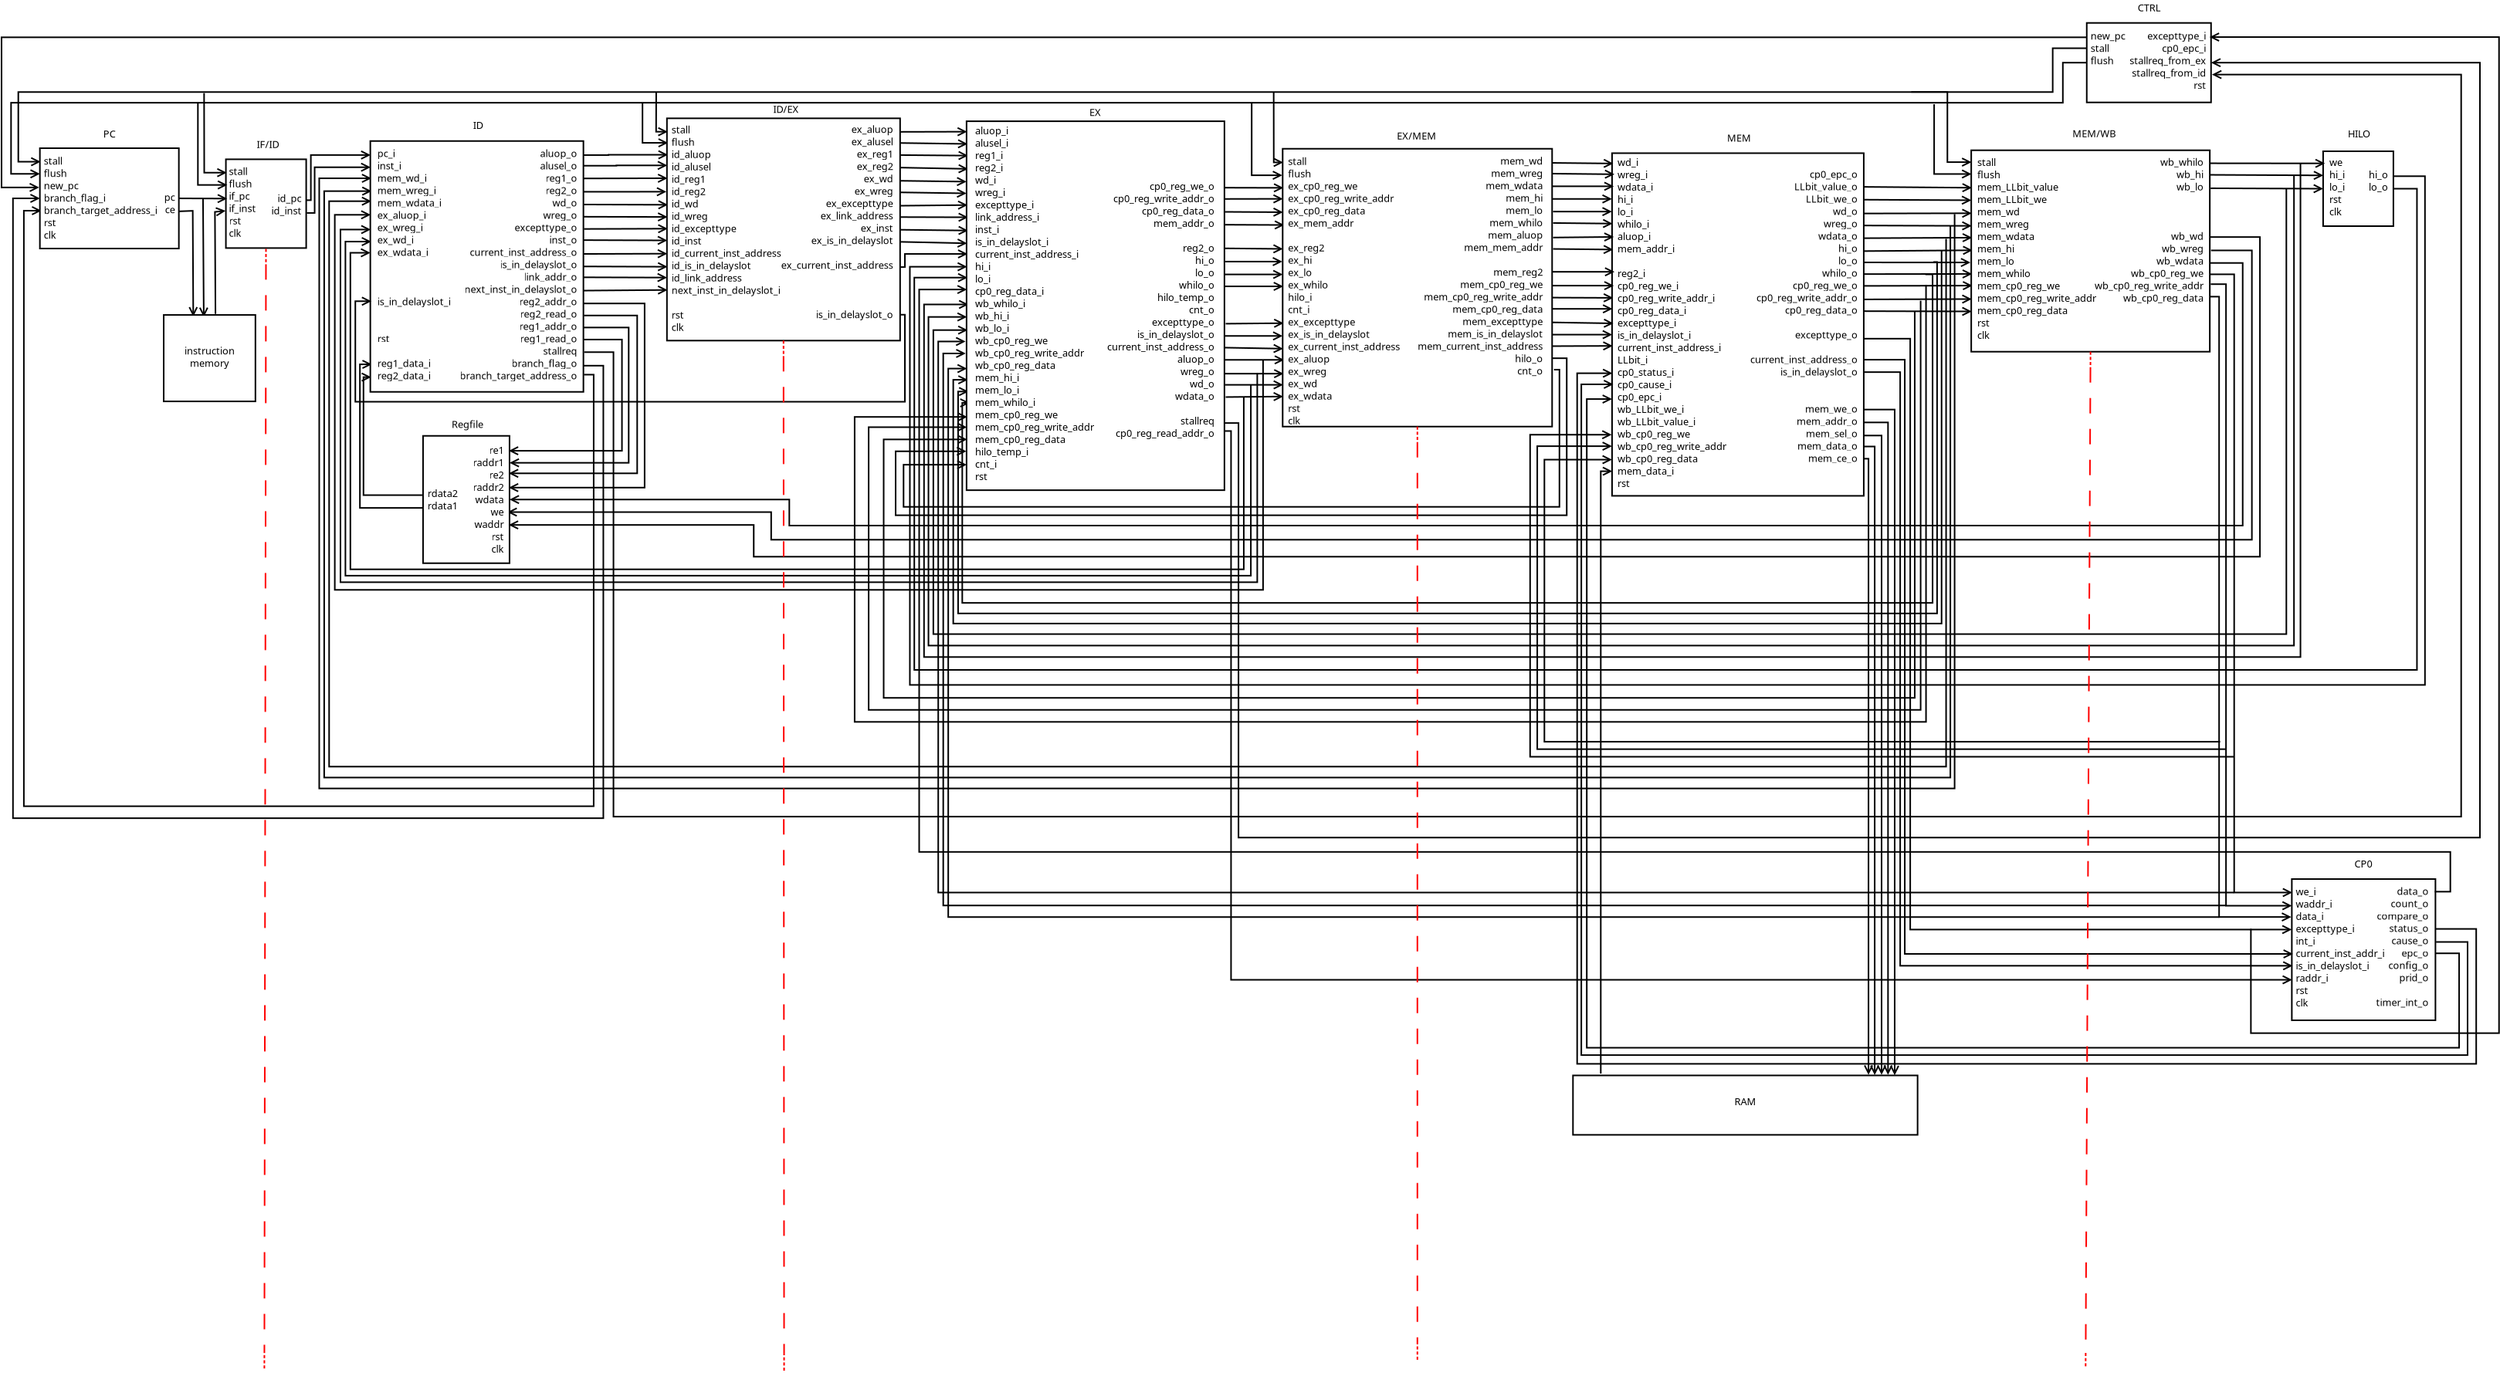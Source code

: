 <?xml version="1.0" encoding="UTF-8"?>
<dia:diagram xmlns:dia="http://www.lysator.liu.se/~alla/dia/">
  <dia:layer name="背景" visible="true" active="true">
    <dia:group>
      <dia:object type="Standard - Box" version="0" id="O0">
        <dia:attribute name="obj_pos">
          <dia:point val="74.485,22.245"/>
        </dia:attribute>
        <dia:attribute name="obj_bb">
          <dia:rectangle val="74.435,22.195;90.835,44.495"/>
        </dia:attribute>
        <dia:attribute name="elem_corner">
          <dia:point val="74.485,22.245"/>
        </dia:attribute>
        <dia:attribute name="elem_width">
          <dia:real val="16.3"/>
        </dia:attribute>
        <dia:attribute name="elem_height">
          <dia:real val="22.2"/>
        </dia:attribute>
        <dia:attribute name="show_background">
          <dia:boolean val="true"/>
        </dia:attribute>
      </dia:object>
      <dia:object type="Standard - Text" version="1" id="O1">
        <dia:attribute name="obj_pos">
          <dia:point val="74.835,23.066"/>
        </dia:attribute>
        <dia:attribute name="obj_bb">
          <dia:rectangle val="74.835,22.398;81.495,44.036"/>
        </dia:attribute>
        <dia:attribute name="text">
          <dia:composite type="text">
            <dia:attribute name="string">
              <dia:string>#wd_i
wreg_i
wdata_i
hi_i
lo_i
whilo_i
aluop_i
mem_addr_i

reg2_i
cp0_reg_we_i
cp0_reg_write_addr_i
cp0_reg_data_i
excepttype_i
is_in_delayslot_i
current_inst_address_i
LLbit_i
cp0_status_i
cp0_cause_i
cp0_epc_i
wb_LLbit_we_i
wb_LLbit_value_i
wb_cp0_reg_we
wb_cp0_reg_write_addr
wb_cp0_reg_data
mem_data_i
rst#</dia:string>
            </dia:attribute>
            <dia:attribute name="font">
              <dia:font family="sans" style="0" name="Helvetica"/>
            </dia:attribute>
            <dia:attribute name="height">
              <dia:real val="0.8"/>
            </dia:attribute>
            <dia:attribute name="pos">
              <dia:point val="74.835,23.066"/>
            </dia:attribute>
            <dia:attribute name="color">
              <dia:color val="#000000"/>
            </dia:attribute>
            <dia:attribute name="alignment">
              <dia:enum val="0"/>
            </dia:attribute>
          </dia:composite>
        </dia:attribute>
        <dia:attribute name="valign">
          <dia:enum val="3"/>
        </dia:attribute>
      </dia:object>
      <dia:object type="Standard - Text" version="1" id="O2">
        <dia:attribute name="obj_pos">
          <dia:point val="90.385,23.045"/>
        </dia:attribute>
        <dia:attribute name="obj_bb">
          <dia:rectangle val="83.787,22.377;90.385,42.415"/>
        </dia:attribute>
        <dia:attribute name="text">
          <dia:composite type="text">
            <dia:attribute name="string">
              <dia:string>#
cp0_epc_o
LLbit_value_o
LLbit_we_o
wd_o
wreg_o
wdata_o
hi_o
lo_o
whilo_o
cp0_reg_we_o
cp0_reg_write_addr_o
cp0_reg_data_o

excepttype_o

current_inst_address_o
is_in_delayslot_o


mem_we_o
mem_addr_o
mem_sel_o
mem_data_o
mem_ce_o#</dia:string>
            </dia:attribute>
            <dia:attribute name="font">
              <dia:font family="sans" style="0" name="Helvetica"/>
            </dia:attribute>
            <dia:attribute name="height">
              <dia:real val="0.8"/>
            </dia:attribute>
            <dia:attribute name="pos">
              <dia:point val="90.385,23.045"/>
            </dia:attribute>
            <dia:attribute name="color">
              <dia:color val="#000000"/>
            </dia:attribute>
            <dia:attribute name="alignment">
              <dia:enum val="2"/>
            </dia:attribute>
          </dia:composite>
        </dia:attribute>
        <dia:attribute name="valign">
          <dia:enum val="3"/>
        </dia:attribute>
      </dia:object>
      <dia:object type="Standard - Text" version="1" id="O3">
        <dia:attribute name="obj_pos">
          <dia:point val="81.935,21.495"/>
        </dia:attribute>
        <dia:attribute name="obj_bb">
          <dia:rectangle val="81.935,20.827;83.387,21.665"/>
        </dia:attribute>
        <dia:attribute name="text">
          <dia:composite type="text">
            <dia:attribute name="string">
              <dia:string>#MEM#</dia:string>
            </dia:attribute>
            <dia:attribute name="font">
              <dia:font family="sans" style="0" name="Helvetica"/>
            </dia:attribute>
            <dia:attribute name="height">
              <dia:real val="0.8"/>
            </dia:attribute>
            <dia:attribute name="pos">
              <dia:point val="81.935,21.495"/>
            </dia:attribute>
            <dia:attribute name="color">
              <dia:color val="#000000"/>
            </dia:attribute>
            <dia:attribute name="alignment">
              <dia:enum val="0"/>
            </dia:attribute>
          </dia:composite>
        </dia:attribute>
        <dia:attribute name="valign">
          <dia:enum val="3"/>
        </dia:attribute>
      </dia:object>
    </dia:group>
    <dia:object type="Standard - Text" version="1" id="O4">
      <dia:attribute name="obj_pos">
        <dia:point val="35.008,-24.261"/>
      </dia:attribute>
      <dia:attribute name="obj_bb">
        <dia:rectangle val="35.008,-24.928;35.008,-24.091"/>
      </dia:attribute>
      <dia:attribute name="text">
        <dia:composite type="text">
          <dia:attribute name="string">
            <dia:string>##</dia:string>
          </dia:attribute>
          <dia:attribute name="font">
            <dia:font family="sans" style="0" name="Helvetica"/>
          </dia:attribute>
          <dia:attribute name="height">
            <dia:real val="0.8"/>
          </dia:attribute>
          <dia:attribute name="pos">
            <dia:point val="35.008,-24.261"/>
          </dia:attribute>
          <dia:attribute name="color">
            <dia:color val="#000000"/>
          </dia:attribute>
          <dia:attribute name="alignment">
            <dia:enum val="0"/>
          </dia:attribute>
        </dia:composite>
      </dia:attribute>
      <dia:attribute name="valign">
        <dia:enum val="3"/>
      </dia:attribute>
    </dia:object>
    <dia:group>
      <dia:object type="Standard - Box" version="0" id="O5">
        <dia:attribute name="obj_pos">
          <dia:point val="118.507,69.271"/>
        </dia:attribute>
        <dia:attribute name="obj_bb">
          <dia:rectangle val="118.457,69.221;127.857,78.471"/>
        </dia:attribute>
        <dia:attribute name="elem_corner">
          <dia:point val="118.507,69.271"/>
        </dia:attribute>
        <dia:attribute name="elem_width">
          <dia:real val="9.3"/>
        </dia:attribute>
        <dia:attribute name="elem_height">
          <dia:real val="9.15"/>
        </dia:attribute>
        <dia:attribute name="show_background">
          <dia:boolean val="true"/>
        </dia:attribute>
      </dia:object>
      <dia:object type="Standard - Text" version="1" id="O6">
        <dia:attribute name="obj_pos">
          <dia:point val="118.757,70.321"/>
        </dia:attribute>
        <dia:attribute name="obj_bb">
          <dia:rectangle val="118.757,69.653;124.227,77.691"/>
        </dia:attribute>
        <dia:attribute name="text">
          <dia:composite type="text">
            <dia:attribute name="string">
              <dia:string>#we_i
waddr_i
data_i
excepttype_i
int_i
current_inst_addr_i
is_in_delayslot_i
raddr_i
rst
clk#</dia:string>
            </dia:attribute>
            <dia:attribute name="font">
              <dia:font family="sans" style="0" name="Helvetica"/>
            </dia:attribute>
            <dia:attribute name="height">
              <dia:real val="0.8"/>
            </dia:attribute>
            <dia:attribute name="pos">
              <dia:point val="118.757,70.321"/>
            </dia:attribute>
            <dia:attribute name="color">
              <dia:color val="#000000"/>
            </dia:attribute>
            <dia:attribute name="alignment">
              <dia:enum val="0"/>
            </dia:attribute>
          </dia:composite>
        </dia:attribute>
        <dia:attribute name="valign">
          <dia:enum val="3"/>
        </dia:attribute>
      </dia:object>
      <dia:object type="Standard - Text" version="1" id="O7">
        <dia:attribute name="obj_pos">
          <dia:point val="127.357,70.3"/>
        </dia:attribute>
        <dia:attribute name="obj_bb">
          <dia:rectangle val="124.15,69.632;127.357,77.67"/>
        </dia:attribute>
        <dia:attribute name="text">
          <dia:composite type="text">
            <dia:attribute name="string">
              <dia:string>#data_o
count_o
compare_o
status_o
cause_o
epc_o
config_o
prid_o

timer_int_o#</dia:string>
            </dia:attribute>
            <dia:attribute name="font">
              <dia:font family="sans" style="0" name="Helvetica"/>
            </dia:attribute>
            <dia:attribute name="height">
              <dia:real val="0.8"/>
            </dia:attribute>
            <dia:attribute name="pos">
              <dia:point val="127.357,70.3"/>
            </dia:attribute>
            <dia:attribute name="color">
              <dia:color val="#000000"/>
            </dia:attribute>
            <dia:attribute name="alignment">
              <dia:enum val="2"/>
            </dia:attribute>
          </dia:composite>
        </dia:attribute>
        <dia:attribute name="valign">
          <dia:enum val="3"/>
        </dia:attribute>
      </dia:object>
      <dia:object type="Standard - Text" version="1" id="O8">
        <dia:attribute name="obj_pos">
          <dia:point val="122.557,68.521"/>
        </dia:attribute>
        <dia:attribute name="obj_bb">
          <dia:rectangle val="122.557,67.853;123.665,68.691"/>
        </dia:attribute>
        <dia:attribute name="text">
          <dia:composite type="text">
            <dia:attribute name="string">
              <dia:string>#CP0#</dia:string>
            </dia:attribute>
            <dia:attribute name="font">
              <dia:font family="sans" style="0" name="Helvetica"/>
            </dia:attribute>
            <dia:attribute name="height">
              <dia:real val="0.8"/>
            </dia:attribute>
            <dia:attribute name="pos">
              <dia:point val="122.557,68.521"/>
            </dia:attribute>
            <dia:attribute name="color">
              <dia:color val="#000000"/>
            </dia:attribute>
            <dia:attribute name="alignment">
              <dia:enum val="0"/>
            </dia:attribute>
          </dia:composite>
        </dia:attribute>
        <dia:attribute name="valign">
          <dia:enum val="3"/>
        </dia:attribute>
      </dia:object>
    </dia:group>
    <dia:group>
      <dia:object type="Standard - Box" version="0" id="O9">
        <dia:attribute name="obj_pos">
          <dia:point val="120.534,22.122"/>
        </dia:attribute>
        <dia:attribute name="obj_bb">
          <dia:rectangle val="120.484,22.072;125.134,27.022"/>
        </dia:attribute>
        <dia:attribute name="elem_corner">
          <dia:point val="120.534,22.122"/>
        </dia:attribute>
        <dia:attribute name="elem_width">
          <dia:real val="4.55"/>
        </dia:attribute>
        <dia:attribute name="elem_height">
          <dia:real val="4.85"/>
        </dia:attribute>
        <dia:attribute name="show_background">
          <dia:boolean val="true"/>
        </dia:attribute>
      </dia:object>
      <dia:object type="Standard - Text" version="1" id="O10">
        <dia:attribute name="obj_pos">
          <dia:point val="120.934,23.072"/>
        </dia:attribute>
        <dia:attribute name="obj_bb">
          <dia:rectangle val="120.934,22.404;121.904,26.442"/>
        </dia:attribute>
        <dia:attribute name="text">
          <dia:composite type="text">
            <dia:attribute name="string">
              <dia:string>#we
hi_i
lo_i
rst
clk#</dia:string>
            </dia:attribute>
            <dia:attribute name="font">
              <dia:font family="sans" style="0" name="Helvetica"/>
            </dia:attribute>
            <dia:attribute name="height">
              <dia:real val="0.8"/>
            </dia:attribute>
            <dia:attribute name="pos">
              <dia:point val="120.934,23.072"/>
            </dia:attribute>
            <dia:attribute name="color">
              <dia:color val="#000000"/>
            </dia:attribute>
            <dia:attribute name="alignment">
              <dia:enum val="0"/>
            </dia:attribute>
          </dia:composite>
        </dia:attribute>
        <dia:attribute name="valign">
          <dia:enum val="3"/>
        </dia:attribute>
      </dia:object>
      <dia:object type="Standard - Text" version="1" id="O11">
        <dia:attribute name="obj_pos">
          <dia:point val="124.734,23.072"/>
        </dia:attribute>
        <dia:attribute name="obj_bb">
          <dia:rectangle val="123.559,22.404;124.734,24.842"/>
        </dia:attribute>
        <dia:attribute name="text">
          <dia:composite type="text">
            <dia:attribute name="string">
              <dia:string>#
hi_o
lo_o#</dia:string>
            </dia:attribute>
            <dia:attribute name="font">
              <dia:font family="sans" style="0" name="Helvetica"/>
            </dia:attribute>
            <dia:attribute name="height">
              <dia:real val="0.8"/>
            </dia:attribute>
            <dia:attribute name="pos">
              <dia:point val="124.734,23.072"/>
            </dia:attribute>
            <dia:attribute name="color">
              <dia:color val="#000000"/>
            </dia:attribute>
            <dia:attribute name="alignment">
              <dia:enum val="2"/>
            </dia:attribute>
          </dia:composite>
        </dia:attribute>
        <dia:attribute name="valign">
          <dia:enum val="3"/>
        </dia:attribute>
      </dia:object>
      <dia:object type="Standard - Text" version="1" id="O12">
        <dia:attribute name="obj_pos">
          <dia:point val="124.084,23.051"/>
        </dia:attribute>
        <dia:attribute name="obj_bb">
          <dia:rectangle val="124.084,22.383;124.084,23.221"/>
        </dia:attribute>
        <dia:attribute name="text">
          <dia:composite type="text">
            <dia:attribute name="string">
              <dia:string>##</dia:string>
            </dia:attribute>
            <dia:attribute name="font">
              <dia:font family="sans" style="0" name="Helvetica"/>
            </dia:attribute>
            <dia:attribute name="height">
              <dia:real val="0.8"/>
            </dia:attribute>
            <dia:attribute name="pos">
              <dia:point val="124.084,23.051"/>
            </dia:attribute>
            <dia:attribute name="color">
              <dia:color val="#000000"/>
            </dia:attribute>
            <dia:attribute name="alignment">
              <dia:enum val="0"/>
            </dia:attribute>
          </dia:composite>
        </dia:attribute>
        <dia:attribute name="valign">
          <dia:enum val="3"/>
        </dia:attribute>
      </dia:object>
      <dia:object type="Standard - Text" version="1" id="O13">
        <dia:attribute name="obj_pos">
          <dia:point val="124.934,25.822"/>
        </dia:attribute>
        <dia:attribute name="obj_bb">
          <dia:rectangle val="124.934,25.154;124.934,25.992"/>
        </dia:attribute>
        <dia:attribute name="text">
          <dia:composite type="text">
            <dia:attribute name="string">
              <dia:string>##</dia:string>
            </dia:attribute>
            <dia:attribute name="font">
              <dia:font family="sans" style="0" name="Helvetica"/>
            </dia:attribute>
            <dia:attribute name="height">
              <dia:real val="0.8"/>
            </dia:attribute>
            <dia:attribute name="pos">
              <dia:point val="124.934,25.822"/>
            </dia:attribute>
            <dia:attribute name="color">
              <dia:color val="#000000"/>
            </dia:attribute>
            <dia:attribute name="alignment">
              <dia:enum val="0"/>
            </dia:attribute>
          </dia:composite>
        </dia:attribute>
        <dia:attribute name="valign">
          <dia:enum val="3"/>
        </dia:attribute>
      </dia:object>
      <dia:object type="Standard - Text" version="1" id="O14">
        <dia:attribute name="obj_pos">
          <dia:point val="122.134,21.222"/>
        </dia:attribute>
        <dia:attribute name="obj_bb">
          <dia:rectangle val="122.134,20.554;123.584,21.392"/>
        </dia:attribute>
        <dia:attribute name="text">
          <dia:composite type="text">
            <dia:attribute name="string">
              <dia:string>#HILO#</dia:string>
            </dia:attribute>
            <dia:attribute name="font">
              <dia:font family="sans" style="0" name="Helvetica"/>
            </dia:attribute>
            <dia:attribute name="height">
              <dia:real val="0.8"/>
            </dia:attribute>
            <dia:attribute name="pos">
              <dia:point val="122.134,21.222"/>
            </dia:attribute>
            <dia:attribute name="color">
              <dia:color val="#000000"/>
            </dia:attribute>
            <dia:attribute name="alignment">
              <dia:enum val="0"/>
            </dia:attribute>
          </dia:composite>
        </dia:attribute>
        <dia:attribute name="valign">
          <dia:enum val="3"/>
        </dia:attribute>
      </dia:object>
    </dia:group>
    <dia:object type="Standard - Line" version="0" id="O15">
      <dia:attribute name="obj_pos">
        <dia:point val="70.588,22.874"/>
      </dia:attribute>
      <dia:attribute name="obj_bb">
        <dia:rectangle val="70.538,22.578;74.676,23.24"/>
      </dia:attribute>
      <dia:attribute name="conn_endpoints">
        <dia:point val="70.588,22.874"/>
        <dia:point val="74.564,22.915"/>
      </dia:attribute>
      <dia:attribute name="numcp">
        <dia:int val="1"/>
      </dia:attribute>
      <dia:attribute name="end_arrow">
        <dia:enum val="1"/>
      </dia:attribute>
      <dia:attribute name="end_arrow_length">
        <dia:real val="0.5"/>
      </dia:attribute>
      <dia:attribute name="end_arrow_width">
        <dia:real val="0.5"/>
      </dia:attribute>
    </dia:object>
    <dia:object type="Standard - Line" version="0" id="O16">
      <dia:attribute name="obj_pos">
        <dia:point val="70.623,23.571"/>
      </dia:attribute>
      <dia:attribute name="obj_bb">
        <dia:rectangle val="70.572,23.275;74.752,23.937"/>
      </dia:attribute>
      <dia:attribute name="conn_endpoints">
        <dia:point val="70.623,23.571"/>
        <dia:point val="74.64,23.612"/>
      </dia:attribute>
      <dia:attribute name="numcp">
        <dia:int val="1"/>
      </dia:attribute>
      <dia:attribute name="end_arrow">
        <dia:enum val="1"/>
      </dia:attribute>
      <dia:attribute name="end_arrow_length">
        <dia:real val="0.5"/>
      </dia:attribute>
      <dia:attribute name="end_arrow_width">
        <dia:real val="0.5"/>
      </dia:attribute>
    </dia:object>
    <dia:object type="Standard - Line" version="0" id="O17">
      <dia:attribute name="obj_pos">
        <dia:point val="70.623,24.391"/>
      </dia:attribute>
      <dia:attribute name="obj_bb">
        <dia:rectangle val="70.573,24.06;74.711,24.722"/>
      </dia:attribute>
      <dia:attribute name="conn_endpoints">
        <dia:point val="70.623,24.391"/>
        <dia:point val="74.599,24.391"/>
      </dia:attribute>
      <dia:attribute name="numcp">
        <dia:int val="1"/>
      </dia:attribute>
      <dia:attribute name="end_arrow">
        <dia:enum val="1"/>
      </dia:attribute>
      <dia:attribute name="end_arrow_length">
        <dia:real val="0.5"/>
      </dia:attribute>
      <dia:attribute name="end_arrow_width">
        <dia:real val="0.5"/>
      </dia:attribute>
    </dia:object>
    <dia:object type="Standard - Line" version="0" id="O18">
      <dia:attribute name="obj_pos">
        <dia:point val="70.623,25.21"/>
      </dia:attribute>
      <dia:attribute name="obj_bb">
        <dia:rectangle val="70.573,24.88;74.588,25.541"/>
      </dia:attribute>
      <dia:attribute name="conn_endpoints">
        <dia:point val="70.623,25.21"/>
        <dia:point val="74.476,25.21"/>
      </dia:attribute>
      <dia:attribute name="numcp">
        <dia:int val="1"/>
      </dia:attribute>
      <dia:attribute name="end_arrow">
        <dia:enum val="1"/>
      </dia:attribute>
      <dia:attribute name="end_arrow_length">
        <dia:real val="0.5"/>
      </dia:attribute>
      <dia:attribute name="end_arrow_width">
        <dia:real val="0.5"/>
      </dia:attribute>
    </dia:object>
    <dia:object type="Standard - Line" version="0" id="O19">
      <dia:attribute name="obj_pos">
        <dia:point val="70.664,26.03"/>
      </dia:attribute>
      <dia:attribute name="obj_bb">
        <dia:rectangle val="70.614,25.699;74.588,26.361"/>
      </dia:attribute>
      <dia:attribute name="conn_endpoints">
        <dia:point val="70.664,26.03"/>
        <dia:point val="74.476,26.03"/>
      </dia:attribute>
      <dia:attribute name="numcp">
        <dia:int val="1"/>
      </dia:attribute>
      <dia:attribute name="end_arrow">
        <dia:enum val="1"/>
      </dia:attribute>
      <dia:attribute name="end_arrow_length">
        <dia:real val="0.5"/>
      </dia:attribute>
      <dia:attribute name="end_arrow_width">
        <dia:real val="0.5"/>
      </dia:attribute>
    </dia:object>
    <dia:object type="Standard - Line" version="0" id="O20">
      <dia:attribute name="obj_pos">
        <dia:point val="70.664,26.768"/>
      </dia:attribute>
      <dia:attribute name="obj_bb">
        <dia:rectangle val="70.613,26.473;74.629,27.134"/>
      </dia:attribute>
      <dia:attribute name="conn_endpoints">
        <dia:point val="70.664,26.768"/>
        <dia:point val="74.517,26.809"/>
      </dia:attribute>
      <dia:attribute name="numcp">
        <dia:int val="1"/>
      </dia:attribute>
      <dia:attribute name="end_arrow">
        <dia:enum val="1"/>
      </dia:attribute>
      <dia:attribute name="end_arrow_length">
        <dia:real val="0.5"/>
      </dia:attribute>
      <dia:attribute name="end_arrow_width">
        <dia:real val="0.5"/>
      </dia:attribute>
    </dia:object>
    <dia:object type="Standard - Line" version="0" id="O21">
      <dia:attribute name="obj_pos">
        <dia:point val="70.664,27.711"/>
      </dia:attribute>
      <dia:attribute name="obj_bb">
        <dia:rectangle val="70.613,27.345;74.711,28.007"/>
      </dia:attribute>
      <dia:attribute name="conn_endpoints">
        <dia:point val="70.664,27.711"/>
        <dia:point val="74.599,27.67"/>
      </dia:attribute>
      <dia:attribute name="numcp">
        <dia:int val="1"/>
      </dia:attribute>
      <dia:attribute name="end_arrow">
        <dia:enum val="1"/>
      </dia:attribute>
      <dia:attribute name="end_arrow_length">
        <dia:real val="0.5"/>
      </dia:attribute>
      <dia:attribute name="end_arrow_width">
        <dia:real val="0.5"/>
      </dia:attribute>
    </dia:object>
    <dia:object type="Standard - Line" version="0" id="O22">
      <dia:attribute name="obj_pos">
        <dia:point val="70.664,28.449"/>
      </dia:attribute>
      <dia:attribute name="obj_bb">
        <dia:rectangle val="70.613,28.153;74.67,28.815"/>
      </dia:attribute>
      <dia:attribute name="conn_endpoints">
        <dia:point val="70.664,28.449"/>
        <dia:point val="74.558,28.49"/>
      </dia:attribute>
      <dia:attribute name="numcp">
        <dia:int val="1"/>
      </dia:attribute>
      <dia:attribute name="end_arrow">
        <dia:enum val="1"/>
      </dia:attribute>
      <dia:attribute name="end_arrow_length">
        <dia:real val="0.5"/>
      </dia:attribute>
      <dia:attribute name="end_arrow_width">
        <dia:real val="0.5"/>
      </dia:attribute>
    </dia:object>
    <dia:object type="Standard - Line" version="0" id="O23">
      <dia:attribute name="obj_pos">
        <dia:point val="90.79,26.153"/>
      </dia:attribute>
      <dia:attribute name="obj_bb">
        <dia:rectangle val="90.74,25.808;97.888,26.47"/>
      </dia:attribute>
      <dia:attribute name="conn_endpoints">
        <dia:point val="90.79,26.153"/>
        <dia:point val="97.776,26.138"/>
      </dia:attribute>
      <dia:attribute name="numcp">
        <dia:int val="1"/>
      </dia:attribute>
      <dia:attribute name="end_arrow">
        <dia:enum val="1"/>
      </dia:attribute>
      <dia:attribute name="end_arrow_length">
        <dia:real val="0.5"/>
      </dia:attribute>
      <dia:attribute name="end_arrow_width">
        <dia:real val="0.5"/>
      </dia:attribute>
    </dia:object>
    <dia:object type="Standard - Line" version="0" id="O24">
      <dia:attribute name="obj_pos">
        <dia:point val="90.79,26.932"/>
      </dia:attribute>
      <dia:attribute name="obj_bb">
        <dia:rectangle val="90.74,26.623;97.888,27.284"/>
      </dia:attribute>
      <dia:attribute name="conn_endpoints">
        <dia:point val="90.79,26.932"/>
        <dia:point val="97.776,26.955"/>
      </dia:attribute>
      <dia:attribute name="numcp">
        <dia:int val="1"/>
      </dia:attribute>
      <dia:attribute name="end_arrow">
        <dia:enum val="1"/>
      </dia:attribute>
      <dia:attribute name="end_arrow_length">
        <dia:real val="0.5"/>
      </dia:attribute>
      <dia:attribute name="end_arrow_width">
        <dia:real val="0.5"/>
      </dia:attribute>
    </dia:object>
    <dia:object type="Standard - Line" version="0" id="O25">
      <dia:attribute name="obj_pos">
        <dia:point val="90.831,27.752"/>
      </dia:attribute>
      <dia:attribute name="obj_bb">
        <dia:rectangle val="90.781,27.39;97.915,28.052"/>
      </dia:attribute>
      <dia:attribute name="conn_endpoints">
        <dia:point val="90.831,27.752"/>
        <dia:point val="97.803,27.718"/>
      </dia:attribute>
      <dia:attribute name="numcp">
        <dia:int val="1"/>
      </dia:attribute>
      <dia:attribute name="end_arrow">
        <dia:enum val="1"/>
      </dia:attribute>
      <dia:attribute name="end_arrow_length">
        <dia:real val="0.5"/>
      </dia:attribute>
      <dia:attribute name="end_arrow_width">
        <dia:real val="0.5"/>
      </dia:attribute>
    </dia:object>
    <dia:object type="Standard - ZigZagLine" version="1" id="O26">
      <dia:attribute name="obj_pos">
        <dia:point val="113.22,29.358"/>
      </dia:attribute>
      <dia:attribute name="obj_bb">
        <dia:rectangle val="2.973,29.308;115.375,46.421"/>
      </dia:attribute>
      <dia:attribute name="orth_points">
        <dia:point val="113.22,29.358"/>
        <dia:point val="115.325,29.358"/>
        <dia:point val="115.325,46.371"/>
        <dia:point val="21.203,46.371"/>
        <dia:point val="21.203,44.684"/>
        <dia:point val="3.085,44.684"/>
      </dia:attribute>
      <dia:attribute name="orth_orient">
        <dia:enum val="0"/>
        <dia:enum val="1"/>
        <dia:enum val="0"/>
        <dia:enum val="1"/>
        <dia:enum val="0"/>
      </dia:attribute>
      <dia:attribute name="autorouting">
        <dia:boolean val="false"/>
      </dia:attribute>
      <dia:attribute name="end_arrow">
        <dia:enum val="1"/>
      </dia:attribute>
      <dia:attribute name="end_arrow_length">
        <dia:real val="0.5"/>
      </dia:attribute>
      <dia:attribute name="end_arrow_width">
        <dia:real val="0.5"/>
      </dia:attribute>
      <dia:connections>
        <dia:connection handle="1" to="O142" connection="4"/>
      </dia:connections>
    </dia:object>
    <dia:object type="Standard - ZigZagLine" version="1" id="O27">
      <dia:attribute name="obj_pos">
        <dia:point val="113.273,28.545"/>
      </dia:attribute>
      <dia:attribute name="obj_bb">
        <dia:rectangle val="2.832,28.495;115.97,47.338"/>
      </dia:attribute>
      <dia:attribute name="orth_points">
        <dia:point val="113.273,28.545"/>
        <dia:point val="115.92,28.545"/>
        <dia:point val="115.92,47.288"/>
        <dia:point val="20.029,47.288"/>
        <dia:point val="20.029,45.498"/>
        <dia:point val="2.943,45.498"/>
      </dia:attribute>
      <dia:attribute name="orth_orient">
        <dia:enum val="0"/>
        <dia:enum val="1"/>
        <dia:enum val="0"/>
        <dia:enum val="1"/>
        <dia:enum val="0"/>
      </dia:attribute>
      <dia:attribute name="autorouting">
        <dia:boolean val="false"/>
      </dia:attribute>
      <dia:attribute name="end_arrow">
        <dia:enum val="1"/>
      </dia:attribute>
      <dia:attribute name="end_arrow_length">
        <dia:real val="0.5"/>
      </dia:attribute>
      <dia:attribute name="end_arrow_width">
        <dia:real val="0.5"/>
      </dia:attribute>
    </dia:object>
    <dia:object type="Standard - ZigZagLine" version="1" id="O28">
      <dia:attribute name="obj_pos">
        <dia:point val="113.22,27.679"/>
      </dia:attribute>
      <dia:attribute name="obj_bb">
        <dia:rectangle val="2.919,27.629;116.491,48.438"/>
      </dia:attribute>
      <dia:attribute name="orth_points">
        <dia:point val="113.22,27.679"/>
        <dia:point val="116.441,27.679"/>
        <dia:point val="116.441,48.388"/>
        <dia:point val="18.9,48.388"/>
        <dia:point val="18.9,46.33"/>
        <dia:point val="3.031,46.33"/>
      </dia:attribute>
      <dia:attribute name="orth_orient">
        <dia:enum val="0"/>
        <dia:enum val="1"/>
        <dia:enum val="0"/>
        <dia:enum val="1"/>
        <dia:enum val="0"/>
      </dia:attribute>
      <dia:attribute name="autorouting">
        <dia:boolean val="false"/>
      </dia:attribute>
      <dia:attribute name="end_arrow">
        <dia:enum val="1"/>
      </dia:attribute>
      <dia:attribute name="end_arrow_length">
        <dia:real val="0.5"/>
      </dia:attribute>
      <dia:attribute name="end_arrow_width">
        <dia:real val="0.5"/>
      </dia:attribute>
    </dia:object>
    <dia:object type="Standard - ZigZagLine" version="1" id="O29">
      <dia:attribute name="obj_pos">
        <dia:point val="96.117,27.795"/>
      </dia:attribute>
      <dia:attribute name="obj_bb">
        <dia:rectangle val="-8.648,25.025;96.167,62.038"/>
      </dia:attribute>
      <dia:attribute name="orth_points">
        <dia:point val="96.117,27.795"/>
        <dia:point val="96.117,61.988"/>
        <dia:point val="-8.598,61.988"/>
        <dia:point val="-8.598,25.356"/>
        <dia:point val="-5.861,25.356"/>
      </dia:attribute>
      <dia:attribute name="orth_orient">
        <dia:enum val="1"/>
        <dia:enum val="0"/>
        <dia:enum val="1"/>
        <dia:enum val="0"/>
      </dia:attribute>
      <dia:attribute name="autorouting">
        <dia:boolean val="false"/>
      </dia:attribute>
      <dia:attribute name="end_arrow">
        <dia:enum val="1"/>
      </dia:attribute>
      <dia:attribute name="end_arrow_length">
        <dia:real val="0.5"/>
      </dia:attribute>
      <dia:attribute name="end_arrow_width">
        <dia:real val="0.5"/>
      </dia:attribute>
    </dia:object>
    <dia:object type="Standard - ZigZagLine" version="1" id="O30">
      <dia:attribute name="obj_pos">
        <dia:point val="96.393,26.952"/>
      </dia:attribute>
      <dia:attribute name="obj_bb">
        <dia:rectangle val="-8.968,24.374;96.443,62.745"/>
      </dia:attribute>
      <dia:attribute name="orth_points">
        <dia:point val="96.393,26.952"/>
        <dia:point val="96.393,62.695"/>
        <dia:point val="-8.918,62.695"/>
        <dia:point val="-8.918,24.704"/>
        <dia:point val="-5.84,24.704"/>
      </dia:attribute>
      <dia:attribute name="orth_orient">
        <dia:enum val="1"/>
        <dia:enum val="0"/>
        <dia:enum val="1"/>
        <dia:enum val="0"/>
      </dia:attribute>
      <dia:attribute name="autorouting">
        <dia:boolean val="false"/>
      </dia:attribute>
      <dia:attribute name="end_arrow">
        <dia:enum val="1"/>
      </dia:attribute>
      <dia:attribute name="end_arrow_length">
        <dia:real val="0.5"/>
      </dia:attribute>
      <dia:attribute name="end_arrow_width">
        <dia:real val="0.5"/>
      </dia:attribute>
    </dia:object>
    <dia:object type="Standard - ZigZagLine" version="1" id="O31">
      <dia:attribute name="obj_pos">
        <dia:point val="96.668,26.19"/>
      </dia:attribute>
      <dia:attribute name="obj_bb">
        <dia:rectangle val="-9.289,23.542;96.718,63.452"/>
      </dia:attribute>
      <dia:attribute name="orth_points">
        <dia:point val="96.668,26.19"/>
        <dia:point val="96.668,63.402"/>
        <dia:point val="-9.239,63.402"/>
        <dia:point val="-9.239,23.873"/>
        <dia:point val="-5.857,23.873"/>
      </dia:attribute>
      <dia:attribute name="orth_orient">
        <dia:enum val="1"/>
        <dia:enum val="0"/>
        <dia:enum val="1"/>
        <dia:enum val="0"/>
      </dia:attribute>
      <dia:attribute name="autorouting">
        <dia:boolean val="false"/>
      </dia:attribute>
      <dia:attribute name="end_arrow">
        <dia:enum val="1"/>
      </dia:attribute>
      <dia:attribute name="end_arrow_length">
        <dia:real val="0.5"/>
      </dia:attribute>
      <dia:attribute name="end_arrow_width">
        <dia:real val="0.5"/>
      </dia:attribute>
    </dia:object>
    <dia:object type="Standard - Line" version="0" id="O32">
      <dia:attribute name="obj_pos">
        <dia:point val="113.229,22.9"/>
      </dia:attribute>
      <dia:attribute name="obj_bb">
        <dia:rectangle val="113.179,22.576;120.763,23.237"/>
      </dia:attribute>
      <dia:attribute name="conn_endpoints">
        <dia:point val="113.229,22.9"/>
        <dia:point val="120.651,22.907"/>
      </dia:attribute>
      <dia:attribute name="numcp">
        <dia:int val="1"/>
      </dia:attribute>
      <dia:attribute name="end_arrow">
        <dia:enum val="1"/>
      </dia:attribute>
      <dia:attribute name="end_arrow_length">
        <dia:real val="0.5"/>
      </dia:attribute>
      <dia:attribute name="end_arrow_width">
        <dia:real val="0.5"/>
      </dia:attribute>
    </dia:object>
    <dia:object type="Standard - Line" version="0" id="O33">
      <dia:attribute name="obj_pos">
        <dia:point val="113.22,23.649"/>
      </dia:attribute>
      <dia:attribute name="obj_bb">
        <dia:rectangle val="113.17,23.351;120.657,24.013"/>
      </dia:attribute>
      <dia:attribute name="conn_endpoints">
        <dia:point val="113.22,23.649"/>
        <dia:point val="120.545,23.685"/>
      </dia:attribute>
      <dia:attribute name="numcp">
        <dia:int val="1"/>
      </dia:attribute>
      <dia:attribute name="end_arrow">
        <dia:enum val="1"/>
      </dia:attribute>
      <dia:attribute name="end_arrow_length">
        <dia:real val="0.5"/>
      </dia:attribute>
      <dia:attribute name="end_arrow_width">
        <dia:real val="0.5"/>
      </dia:attribute>
    </dia:object>
    <dia:object type="Standard - Line" version="0" id="O34">
      <dia:attribute name="obj_pos">
        <dia:point val="113.25,24.519"/>
      </dia:attribute>
      <dia:attribute name="obj_bb">
        <dia:rectangle val="113.2,24.214;120.646,24.875"/>
      </dia:attribute>
      <dia:attribute name="conn_endpoints">
        <dia:point val="113.25,24.519"/>
        <dia:point val="120.534,24.547"/>
      </dia:attribute>
      <dia:attribute name="numcp">
        <dia:int val="1"/>
      </dia:attribute>
      <dia:attribute name="end_arrow">
        <dia:enum val="1"/>
      </dia:attribute>
      <dia:attribute name="end_arrow_length">
        <dia:real val="0.5"/>
      </dia:attribute>
      <dia:attribute name="end_arrow_width">
        <dia:real val="0.5"/>
      </dia:attribute>
      <dia:connections>
        <dia:connection handle="1" to="O9" connection="3"/>
      </dia:connections>
    </dia:object>
    <dia:object type="Standard - ZigZagLine" version="1" id="O35">
      <dia:attribute name="obj_pos">
        <dia:point val="125.084,24.547"/>
      </dia:attribute>
      <dia:attribute name="obj_bb">
        <dia:rectangle val="29.248,24.497;126.66,55.772"/>
      </dia:attribute>
      <dia:attribute name="orth_points">
        <dia:point val="125.084,24.547"/>
        <dia:point val="126.61,24.547"/>
        <dia:point val="126.61,55.722"/>
        <dia:point val="29.298,55.722"/>
        <dia:point val="29.298,30.307"/>
        <dia:point val="32.748,30.307"/>
      </dia:attribute>
      <dia:attribute name="orth_orient">
        <dia:enum val="0"/>
        <dia:enum val="1"/>
        <dia:enum val="0"/>
        <dia:enum val="1"/>
        <dia:enum val="0"/>
      </dia:attribute>
      <dia:attribute name="autorouting">
        <dia:boolean val="false"/>
      </dia:attribute>
      <dia:attribute name="end_arrow">
        <dia:enum val="1"/>
      </dia:attribute>
      <dia:attribute name="end_arrow_length">
        <dia:real val="0.5"/>
      </dia:attribute>
      <dia:attribute name="end_arrow_width">
        <dia:real val="0.5"/>
      </dia:attribute>
      <dia:connections>
        <dia:connection handle="0" to="O9" connection="4"/>
      </dia:connections>
    </dia:object>
    <dia:object type="Standard - ZigZagLine" version="1" id="O36">
      <dia:attribute name="obj_pos">
        <dia:point val="125.096,23.737"/>
      </dia:attribute>
      <dia:attribute name="obj_bb">
        <dia:rectangle val="28.961,23.687;127.179,56.744"/>
      </dia:attribute>
      <dia:attribute name="orth_points">
        <dia:point val="125.096,23.737"/>
        <dia:point val="127.129,23.737"/>
        <dia:point val="127.129,56.694"/>
        <dia:point val="29.011,56.694"/>
        <dia:point val="29.011,29.603"/>
        <dia:point val="32.719,29.603"/>
      </dia:attribute>
      <dia:attribute name="orth_orient">
        <dia:enum val="0"/>
        <dia:enum val="1"/>
        <dia:enum val="0"/>
        <dia:enum val="1"/>
        <dia:enum val="0"/>
      </dia:attribute>
      <dia:attribute name="autorouting">
        <dia:boolean val="false"/>
      </dia:attribute>
      <dia:attribute name="end_arrow">
        <dia:enum val="1"/>
      </dia:attribute>
      <dia:attribute name="end_arrow_length">
        <dia:real val="0.5"/>
      </dia:attribute>
      <dia:attribute name="end_arrow_width">
        <dia:real val="0.5"/>
      </dia:attribute>
    </dia:object>
    <dia:object type="Standard - ZigZagLine" version="1" id="O37">
      <dia:attribute name="obj_pos">
        <dia:point val="119.066,22.88"/>
      </dia:attribute>
      <dia:attribute name="obj_bb">
        <dia:rectangle val="29.878,22.83;119.116,54.938"/>
      </dia:attribute>
      <dia:attribute name="orth_points">
        <dia:point val="119.066,22.88"/>
        <dia:point val="119.066,54.888"/>
        <dia:point val="29.928,54.888"/>
        <dia:point val="29.928,32.046"/>
        <dia:point val="32.81,32.046"/>
      </dia:attribute>
      <dia:attribute name="orth_orient">
        <dia:enum val="1"/>
        <dia:enum val="0"/>
        <dia:enum val="1"/>
        <dia:enum val="0"/>
      </dia:attribute>
      <dia:attribute name="autorouting">
        <dia:boolean val="false"/>
      </dia:attribute>
      <dia:attribute name="end_arrow">
        <dia:enum val="1"/>
      </dia:attribute>
      <dia:attribute name="end_arrow_length">
        <dia:real val="0.5"/>
      </dia:attribute>
      <dia:attribute name="end_arrow_width">
        <dia:real val="0.5"/>
      </dia:attribute>
    </dia:object>
    <dia:object type="Standard - ZigZagLine" version="1" id="O38">
      <dia:attribute name="obj_pos">
        <dia:point val="94.771,30.097"/>
      </dia:attribute>
      <dia:attribute name="obj_bb">
        <dia:rectangle val="32.32,30.047;95.292,51.43"/>
      </dia:attribute>
      <dia:attribute name="orth_points">
        <dia:point val="94.771,30.097"/>
        <dia:point val="95.242,30.097"/>
        <dia:point val="95.242,51.38"/>
        <dia:point val="32.404,51.38"/>
        <dia:point val="32.404,38.422"/>
        <dia:point val="32.887,38.422"/>
      </dia:attribute>
      <dia:attribute name="orth_orient">
        <dia:enum val="0"/>
        <dia:enum val="1"/>
        <dia:enum val="0"/>
        <dia:enum val="1"/>
        <dia:enum val="0"/>
      </dia:attribute>
      <dia:attribute name="autorouting">
        <dia:boolean val="false"/>
      </dia:attribute>
      <dia:attribute name="end_arrow">
        <dia:enum val="1"/>
      </dia:attribute>
      <dia:attribute name="end_arrow_length">
        <dia:real val="0.5"/>
      </dia:attribute>
      <dia:attribute name="end_arrow_width">
        <dia:real val="0.5"/>
      </dia:attribute>
    </dia:object>
    <dia:object type="Standard - ZigZagLine" version="1" id="O39">
      <dia:attribute name="obj_pos">
        <dia:point val="95.291,29.295"/>
      </dia:attribute>
      <dia:attribute name="obj_bb">
        <dia:rectangle val="32.084,29.245;95.584,52.114"/>
      </dia:attribute>
      <dia:attribute name="orth_points">
        <dia:point val="95.291,29.295"/>
        <dia:point val="95.534,29.295"/>
        <dia:point val="95.534,52.063"/>
        <dia:point val="32.135,52.063"/>
        <dia:point val="32.135,37.687"/>
        <dia:point val="32.812,37.687"/>
      </dia:attribute>
      <dia:attribute name="orth_orient">
        <dia:enum val="0"/>
        <dia:enum val="1"/>
        <dia:enum val="0"/>
        <dia:enum val="1"/>
        <dia:enum val="0"/>
      </dia:attribute>
      <dia:attribute name="autorouting">
        <dia:boolean val="false"/>
      </dia:attribute>
      <dia:attribute name="end_arrow">
        <dia:enum val="1"/>
      </dia:attribute>
      <dia:attribute name="end_arrow_length">
        <dia:real val="0.5"/>
      </dia:attribute>
      <dia:attribute name="end_arrow_width">
        <dia:real val="0.5"/>
      </dia:attribute>
    </dia:object>
    <dia:object type="Standard - ZigZagLine" version="1" id="O40">
      <dia:attribute name="obj_pos">
        <dia:point val="95.858,28.589"/>
      </dia:attribute>
      <dia:attribute name="obj_bb">
        <dia:rectangle val="31.77,28.539;95.908,52.768"/>
      </dia:attribute>
      <dia:attribute name="orth_points">
        <dia:point val="95.858,28.589"/>
        <dia:point val="95.825,28.589"/>
        <dia:point val="95.825,52.718"/>
        <dia:point val="31.82,52.718"/>
        <dia:point val="31.82,36.927"/>
        <dia:point val="32.762,36.927"/>
      </dia:attribute>
      <dia:attribute name="orth_orient">
        <dia:enum val="0"/>
        <dia:enum val="1"/>
        <dia:enum val="0"/>
        <dia:enum val="1"/>
        <dia:enum val="0"/>
      </dia:attribute>
      <dia:attribute name="autorouting">
        <dia:boolean val="false"/>
      </dia:attribute>
      <dia:attribute name="end_arrow">
        <dia:enum val="1"/>
      </dia:attribute>
      <dia:attribute name="end_arrow_length">
        <dia:real val="0.5"/>
      </dia:attribute>
      <dia:attribute name="end_arrow_width">
        <dia:real val="0.5"/>
      </dia:attribute>
    </dia:object>
    <dia:object type="Standard - ZigZagLine" version="1" id="O41">
      <dia:attribute name="obj_pos">
        <dia:point val="118.152,24.537"/>
      </dia:attribute>
      <dia:attribute name="obj_bb">
        <dia:rectangle val="30.481,24.487;118.202,53.451"/>
      </dia:attribute>
      <dia:attribute name="orth_points">
        <dia:point val="118.152,24.537"/>
        <dia:point val="118.152,53.401"/>
        <dia:point val="30.531,53.401"/>
        <dia:point val="30.531,33.707"/>
        <dia:point val="32.754,33.707"/>
      </dia:attribute>
      <dia:attribute name="orth_orient">
        <dia:enum val="1"/>
        <dia:enum val="0"/>
        <dia:enum val="1"/>
        <dia:enum val="0"/>
      </dia:attribute>
      <dia:attribute name="autorouting">
        <dia:boolean val="false"/>
      </dia:attribute>
      <dia:attribute name="end_arrow">
        <dia:enum val="1"/>
      </dia:attribute>
      <dia:attribute name="end_arrow_length">
        <dia:real val="0.5"/>
      </dia:attribute>
      <dia:attribute name="end_arrow_width">
        <dia:real val="0.5"/>
      </dia:attribute>
    </dia:object>
    <dia:object type="Standard - ZigZagLine" version="1" id="O42">
      <dia:attribute name="obj_pos">
        <dia:point val="118.646,23.72"/>
      </dia:attribute>
      <dia:attribute name="obj_bb">
        <dia:rectangle val="30.165,23.67;118.696,54.195"/>
      </dia:attribute>
      <dia:attribute name="orth_points">
        <dia:point val="118.646,23.72"/>
        <dia:point val="118.646,54.145"/>
        <dia:point val="30.215,54.145"/>
        <dia:point val="30.215,32.855"/>
        <dia:point val="32.707,32.855"/>
      </dia:attribute>
      <dia:attribute name="orth_orient">
        <dia:enum val="1"/>
        <dia:enum val="0"/>
        <dia:enum val="1"/>
        <dia:enum val="0"/>
      </dia:attribute>
      <dia:attribute name="autorouting">
        <dia:boolean val="false"/>
      </dia:attribute>
      <dia:attribute name="end_arrow">
        <dia:enum val="1"/>
      </dia:attribute>
      <dia:attribute name="end_arrow_length">
        <dia:real val="0.5"/>
      </dia:attribute>
      <dia:attribute name="end_arrow_width">
        <dia:real val="0.5"/>
      </dia:attribute>
    </dia:object>
    <dia:object type="Standard - Line" version="0" id="O43">
      <dia:attribute name="obj_pos">
        <dia:point val="90.798,28.589"/>
      </dia:attribute>
      <dia:attribute name="obj_bb">
        <dia:rectangle val="90.747,28.209;97.942,28.871"/>
      </dia:attribute>
      <dia:attribute name="conn_endpoints">
        <dia:point val="90.798,28.589"/>
        <dia:point val="97.831,28.536"/>
      </dia:attribute>
      <dia:attribute name="numcp">
        <dia:int val="1"/>
      </dia:attribute>
      <dia:attribute name="end_arrow">
        <dia:enum val="1"/>
      </dia:attribute>
      <dia:attribute name="end_arrow_length">
        <dia:real val="0.5"/>
      </dia:attribute>
      <dia:attribute name="end_arrow_width">
        <dia:real val="0.5"/>
      </dia:attribute>
    </dia:object>
    <dia:object type="Standard - Line" version="0" id="O44">
      <dia:attribute name="obj_pos">
        <dia:point val="90.752,29.323"/>
      </dia:attribute>
      <dia:attribute name="obj_bb">
        <dia:rectangle val="90.702,28.996;97.806,29.657"/>
      </dia:attribute>
      <dia:attribute name="conn_endpoints">
        <dia:point val="90.752,29.323"/>
        <dia:point val="97.694,29.327"/>
      </dia:attribute>
      <dia:attribute name="numcp">
        <dia:int val="1"/>
      </dia:attribute>
      <dia:attribute name="end_arrow">
        <dia:enum val="1"/>
      </dia:attribute>
      <dia:attribute name="end_arrow_length">
        <dia:real val="0.5"/>
      </dia:attribute>
      <dia:attribute name="end_arrow_width">
        <dia:real val="0.5"/>
      </dia:attribute>
    </dia:object>
    <dia:object type="Standard - Line" version="0" id="O45">
      <dia:attribute name="obj_pos">
        <dia:point val="90.752,30.079"/>
      </dia:attribute>
      <dia:attribute name="obj_bb">
        <dia:rectangle val="90.702,29.739;97.912,30.4"/>
      </dia:attribute>
      <dia:attribute name="conn_endpoints">
        <dia:point val="90.752,30.079"/>
        <dia:point val="97.8,30.069"/>
      </dia:attribute>
      <dia:attribute name="numcp">
        <dia:int val="1"/>
      </dia:attribute>
      <dia:attribute name="end_arrow">
        <dia:enum val="1"/>
      </dia:attribute>
      <dia:attribute name="end_arrow_length">
        <dia:real val="0.5"/>
      </dia:attribute>
      <dia:attribute name="end_arrow_width">
        <dia:real val="0.5"/>
      </dia:attribute>
    </dia:object>
    <dia:object type="Standard - Line" version="0" id="O46">
      <dia:attribute name="obj_pos">
        <dia:point val="90.795,30.843"/>
      </dia:attribute>
      <dia:attribute name="obj_bb">
        <dia:rectangle val="90.745,30.496;97.935,31.157"/>
      </dia:attribute>
      <dia:attribute name="conn_endpoints">
        <dia:point val="90.795,30.843"/>
        <dia:point val="97.823,30.825"/>
      </dia:attribute>
      <dia:attribute name="numcp">
        <dia:int val="1"/>
      </dia:attribute>
      <dia:attribute name="end_arrow">
        <dia:enum val="1"/>
      </dia:attribute>
      <dia:attribute name="end_arrow_length">
        <dia:real val="0.5"/>
      </dia:attribute>
      <dia:attribute name="end_arrow_width">
        <dia:real val="0.5"/>
      </dia:attribute>
    </dia:object>
    <dia:object type="Standard - Line" version="0" id="O47">
      <dia:attribute name="obj_pos">
        <dia:point val="90.779,31.719"/>
      </dia:attribute>
      <dia:attribute name="obj_bb">
        <dia:rectangle val="90.729,31.367;97.889,32.029"/>
      </dia:attribute>
      <dia:attribute name="conn_endpoints">
        <dia:point val="90.779,31.719"/>
        <dia:point val="97.777,31.696"/>
      </dia:attribute>
      <dia:attribute name="numcp">
        <dia:int val="1"/>
      </dia:attribute>
      <dia:attribute name="end_arrow">
        <dia:enum val="1"/>
      </dia:attribute>
      <dia:attribute name="end_arrow_length">
        <dia:real val="0.5"/>
      </dia:attribute>
      <dia:attribute name="end_arrow_width">
        <dia:real val="0.5"/>
      </dia:attribute>
    </dia:object>
    <dia:object type="Standard - Line" version="0" id="O48">
      <dia:attribute name="obj_pos">
        <dia:point val="90.779,32.48"/>
      </dia:attribute>
      <dia:attribute name="obj_bb">
        <dia:rectangle val="90.729,32.166;97.889,32.828"/>
      </dia:attribute>
      <dia:attribute name="conn_endpoints">
        <dia:point val="90.779,32.48"/>
        <dia:point val="97.777,32.498"/>
      </dia:attribute>
      <dia:attribute name="numcp">
        <dia:int val="1"/>
      </dia:attribute>
      <dia:attribute name="end_arrow">
        <dia:enum val="1"/>
      </dia:attribute>
      <dia:attribute name="end_arrow_length">
        <dia:real val="0.5"/>
      </dia:attribute>
      <dia:attribute name="end_arrow_width">
        <dia:real val="0.5"/>
      </dia:attribute>
    </dia:object>
    <dia:object type="Standard - ZigZagLine" version="1" id="O49">
      <dia:attribute name="obj_pos">
        <dia:point val="105.232,15.447"/>
      </dia:attribute>
      <dia:attribute name="obj_bb">
        <dia:rectangle val="-28.777,15.396;105.282,23.13"/>
      </dia:attribute>
      <dia:attribute name="orth_points">
        <dia:point val="105.232,15.447"/>
        <dia:point val="103.021,15.447"/>
        <dia:point val="103.021,18.285"/>
        <dia:point val="-28.727,18.285"/>
        <dia:point val="-28.727,22.799"/>
        <dia:point val="-27.282,22.799"/>
      </dia:attribute>
      <dia:attribute name="orth_orient">
        <dia:enum val="0"/>
        <dia:enum val="1"/>
        <dia:enum val="0"/>
        <dia:enum val="1"/>
        <dia:enum val="0"/>
      </dia:attribute>
      <dia:attribute name="autorouting">
        <dia:boolean val="false"/>
      </dia:attribute>
      <dia:attribute name="end_arrow">
        <dia:enum val="1"/>
      </dia:attribute>
      <dia:attribute name="end_arrow_length">
        <dia:real val="0.5"/>
      </dia:attribute>
      <dia:attribute name="end_arrow_width">
        <dia:real val="0.5"/>
      </dia:attribute>
    </dia:object>
    <dia:object type="Standard - ZigZagLine" version="1" id="O50">
      <dia:attribute name="obj_pos">
        <dia:point val="93.858,18.279"/>
      </dia:attribute>
      <dia:attribute name="obj_bb">
        <dia:rectangle val="93.808,18.229;97.874,23.157"/>
      </dia:attribute>
      <dia:attribute name="orth_points">
        <dia:point val="93.858,18.279"/>
        <dia:point val="96.201,18.279"/>
        <dia:point val="96.201,22.826"/>
        <dia:point val="97.762,22.826"/>
      </dia:attribute>
      <dia:attribute name="orth_orient">
        <dia:enum val="0"/>
        <dia:enum val="1"/>
        <dia:enum val="0"/>
      </dia:attribute>
      <dia:attribute name="autorouting">
        <dia:boolean val="false"/>
      </dia:attribute>
      <dia:attribute name="end_arrow">
        <dia:enum val="1"/>
      </dia:attribute>
      <dia:attribute name="end_arrow_length">
        <dia:real val="0.5"/>
      </dia:attribute>
      <dia:attribute name="end_arrow_width">
        <dia:real val="0.5"/>
      </dia:attribute>
    </dia:object>
    <dia:group>
      <dia:object type="Standard - Box" version="0" id="O51">
        <dia:attribute name="obj_pos">
          <dia:point val="105.226,13.807"/>
        </dia:attribute>
        <dia:attribute name="obj_bb">
          <dia:rectangle val="105.176,13.757;113.326,19.007"/>
        </dia:attribute>
        <dia:attribute name="elem_corner">
          <dia:point val="105.226,13.807"/>
        </dia:attribute>
        <dia:attribute name="elem_width">
          <dia:real val="8.05"/>
        </dia:attribute>
        <dia:attribute name="elem_height">
          <dia:real val="5.15"/>
        </dia:attribute>
        <dia:attribute name="show_background">
          <dia:boolean val="true"/>
        </dia:attribute>
      </dia:object>
      <dia:object type="Standard - Text" version="1" id="O52">
        <dia:attribute name="obj_pos">
          <dia:point val="112.946,14.88"/>
        </dia:attribute>
        <dia:attribute name="obj_bb">
          <dia:rectangle val="108.201,14.212;112.946,18.25"/>
        </dia:attribute>
        <dia:attribute name="text">
          <dia:composite type="text">
            <dia:attribute name="string">
              <dia:string>#excepttype_i
cp0_epc_i
stallreq_from_ex
stallreq_from_id
rst#</dia:string>
            </dia:attribute>
            <dia:attribute name="font">
              <dia:font family="sans" style="0" name="Helvetica"/>
            </dia:attribute>
            <dia:attribute name="height">
              <dia:real val="0.8"/>
            </dia:attribute>
            <dia:attribute name="pos">
              <dia:point val="112.946,14.88"/>
            </dia:attribute>
            <dia:attribute name="color">
              <dia:color val="#000000"/>
            </dia:attribute>
            <dia:attribute name="alignment">
              <dia:enum val="2"/>
            </dia:attribute>
          </dia:composite>
        </dia:attribute>
        <dia:attribute name="valign">
          <dia:enum val="3"/>
        </dia:attribute>
      </dia:object>
      <dia:object type="Standard - Text" version="1" id="O53">
        <dia:attribute name="obj_pos">
          <dia:point val="105.478,14.88"/>
        </dia:attribute>
        <dia:attribute name="obj_bb">
          <dia:rectangle val="105.478,14.212;107.61,16.649"/>
        </dia:attribute>
        <dia:attribute name="text">
          <dia:composite type="text">
            <dia:attribute name="string">
              <dia:string>#new_pc
stall
flush#</dia:string>
            </dia:attribute>
            <dia:attribute name="font">
              <dia:font family="sans" style="0" name="Helvetica"/>
            </dia:attribute>
            <dia:attribute name="height">
              <dia:real val="0.8"/>
            </dia:attribute>
            <dia:attribute name="pos">
              <dia:point val="105.478,14.88"/>
            </dia:attribute>
            <dia:attribute name="color">
              <dia:color val="#000000"/>
            </dia:attribute>
            <dia:attribute name="alignment">
              <dia:enum val="0"/>
            </dia:attribute>
          </dia:composite>
        </dia:attribute>
        <dia:attribute name="valign">
          <dia:enum val="3"/>
        </dia:attribute>
      </dia:object>
      <dia:object type="Standard - Text" version="1" id="O54">
        <dia:attribute name="obj_pos">
          <dia:point val="108.526,13.057"/>
        </dia:attribute>
        <dia:attribute name="obj_bb">
          <dia:rectangle val="108.526,12.389;109.936,13.227"/>
        </dia:attribute>
        <dia:attribute name="text">
          <dia:composite type="text">
            <dia:attribute name="string">
              <dia:string>#CTRL#</dia:string>
            </dia:attribute>
            <dia:attribute name="font">
              <dia:font family="sans" style="0" name="Helvetica"/>
            </dia:attribute>
            <dia:attribute name="height">
              <dia:real val="0.8"/>
            </dia:attribute>
            <dia:attribute name="pos">
              <dia:point val="108.526,13.057"/>
            </dia:attribute>
            <dia:attribute name="color">
              <dia:color val="#000000"/>
            </dia:attribute>
            <dia:attribute name="alignment">
              <dia:enum val="0"/>
            </dia:attribute>
          </dia:composite>
        </dia:attribute>
        <dia:attribute name="valign">
          <dia:enum val="3"/>
        </dia:attribute>
      </dia:object>
    </dia:group>
    <dia:object type="Standard - ZigZagLine" version="1" id="O55">
      <dia:attribute name="obj_pos">
        <dia:point val="113.276,16.382"/>
      </dia:attribute>
      <dia:attribute name="obj_bb">
        <dia:rectangle val="49.318,16.051;130.739,66.635"/>
      </dia:attribute>
      <dia:attribute name="orth_points">
        <dia:point val="113.276,16.382"/>
        <dia:point val="130.689,16.382"/>
        <dia:point val="130.689,66.585"/>
        <dia:point val="50.293,66.585"/>
        <dia:point val="50.293,39.728"/>
        <dia:point val="49.368,39.728"/>
      </dia:attribute>
      <dia:attribute name="orth_orient">
        <dia:enum val="0"/>
        <dia:enum val="1"/>
        <dia:enum val="0"/>
        <dia:enum val="1"/>
        <dia:enum val="0"/>
      </dia:attribute>
      <dia:attribute name="autorouting">
        <dia:boolean val="false"/>
      </dia:attribute>
      <dia:attribute name="start_arrow">
        <dia:enum val="1"/>
      </dia:attribute>
      <dia:attribute name="start_arrow_length">
        <dia:real val="0.5"/>
      </dia:attribute>
      <dia:attribute name="start_arrow_width">
        <dia:real val="0.5"/>
      </dia:attribute>
      <dia:connections>
        <dia:connection handle="0" to="O51" connection="4"/>
      </dia:connections>
    </dia:object>
    <dia:object type="Standard - ZigZagLine" version="1" id="O56">
      <dia:attribute name="obj_pos">
        <dia:point val="113.334,17.153"/>
      </dia:attribute>
      <dia:attribute name="obj_bb">
        <dia:rectangle val="7.868,16.822;129.523,65.278"/>
      </dia:attribute>
      <dia:attribute name="orth_points">
        <dia:point val="113.334,17.153"/>
        <dia:point val="129.473,17.153"/>
        <dia:point val="129.473,65.228"/>
        <dia:point val="9.816,65.228"/>
        <dia:point val="9.816,35.136"/>
        <dia:point val="7.918,35.136"/>
      </dia:attribute>
      <dia:attribute name="orth_orient">
        <dia:enum val="0"/>
        <dia:enum val="1"/>
        <dia:enum val="0"/>
        <dia:enum val="1"/>
        <dia:enum val="0"/>
      </dia:attribute>
      <dia:attribute name="autorouting">
        <dia:boolean val="false"/>
      </dia:attribute>
      <dia:attribute name="start_arrow">
        <dia:enum val="1"/>
      </dia:attribute>
      <dia:attribute name="start_arrow_length">
        <dia:real val="0.5"/>
      </dia:attribute>
      <dia:attribute name="start_arrow_width">
        <dia:real val="0.5"/>
      </dia:attribute>
    </dia:object>
    <dia:object type="Standard - Line" version="0" id="O57">
      <dia:attribute name="obj_pos">
        <dia:point val="70.578,29.931"/>
      </dia:attribute>
      <dia:attribute name="obj_bb">
        <dia:rectangle val="70.528,29.6;74.755,30.262"/>
      </dia:attribute>
      <dia:attribute name="conn_endpoints">
        <dia:point val="70.578,29.931"/>
        <dia:point val="74.643,29.931"/>
      </dia:attribute>
      <dia:attribute name="numcp">
        <dia:int val="1"/>
      </dia:attribute>
      <dia:attribute name="end_arrow">
        <dia:enum val="1"/>
      </dia:attribute>
      <dia:attribute name="end_arrow_length">
        <dia:real val="0.5"/>
      </dia:attribute>
      <dia:attribute name="end_arrow_width">
        <dia:real val="0.5"/>
      </dia:attribute>
    </dia:object>
    <dia:object type="Standard - Line" version="0" id="O58">
      <dia:attribute name="obj_pos">
        <dia:point val="70.641,30.827"/>
      </dia:attribute>
      <dia:attribute name="obj_bb">
        <dia:rectangle val="70.591,30.496;74.712,31.158"/>
      </dia:attribute>
      <dia:attribute name="conn_endpoints">
        <dia:point val="70.641,30.827"/>
        <dia:point val="74.6,30.827"/>
      </dia:attribute>
      <dia:attribute name="numcp">
        <dia:int val="1"/>
      </dia:attribute>
      <dia:attribute name="end_arrow">
        <dia:enum val="1"/>
      </dia:attribute>
      <dia:attribute name="end_arrow_length">
        <dia:real val="0.5"/>
      </dia:attribute>
      <dia:attribute name="end_arrow_width">
        <dia:real val="0.5"/>
      </dia:attribute>
    </dia:object>
    <dia:object type="Standard - Line" version="0" id="O59">
      <dia:attribute name="obj_pos">
        <dia:point val="70.62,31.602"/>
      </dia:attribute>
      <dia:attribute name="obj_bb">
        <dia:rectangle val="70.57,31.285;74.67,31.947"/>
      </dia:attribute>
      <dia:attribute name="conn_endpoints">
        <dia:point val="70.62,31.602"/>
        <dia:point val="74.558,31.618"/>
      </dia:attribute>
      <dia:attribute name="numcp">
        <dia:int val="1"/>
      </dia:attribute>
      <dia:attribute name="end_arrow">
        <dia:enum val="1"/>
      </dia:attribute>
      <dia:attribute name="end_arrow_length">
        <dia:real val="0.5"/>
      </dia:attribute>
      <dia:attribute name="end_arrow_width">
        <dia:real val="0.5"/>
      </dia:attribute>
    </dia:object>
    <dia:object type="Standard - Line" version="0" id="O60">
      <dia:attribute name="obj_pos">
        <dia:point val="70.571,32.331"/>
      </dia:attribute>
      <dia:attribute name="obj_bb">
        <dia:rectangle val="70.521,32.001;74.622,32.662"/>
      </dia:attribute>
      <dia:attribute name="conn_endpoints">
        <dia:point val="70.571,32.331"/>
        <dia:point val="74.51,32.331"/>
      </dia:attribute>
      <dia:attribute name="numcp">
        <dia:int val="1"/>
      </dia:attribute>
      <dia:attribute name="end_arrow">
        <dia:enum val="1"/>
      </dia:attribute>
      <dia:attribute name="end_arrow_length">
        <dia:real val="0.5"/>
      </dia:attribute>
      <dia:attribute name="end_arrow_width">
        <dia:real val="0.5"/>
      </dia:attribute>
    </dia:object>
    <dia:object type="Standard - Line" version="0" id="O61">
      <dia:attribute name="obj_pos">
        <dia:point val="70.587,33.207"/>
      </dia:attribute>
      <dia:attribute name="obj_bb">
        <dia:rectangle val="70.537,32.932;74.686,33.593"/>
      </dia:attribute>
      <dia:attribute name="conn_endpoints">
        <dia:point val="70.587,33.207"/>
        <dia:point val="74.575,33.272"/>
      </dia:attribute>
      <dia:attribute name="numcp">
        <dia:int val="1"/>
      </dia:attribute>
      <dia:attribute name="end_arrow">
        <dia:enum val="1"/>
      </dia:attribute>
      <dia:attribute name="end_arrow_length">
        <dia:real val="0.5"/>
      </dia:attribute>
      <dia:attribute name="end_arrow_width">
        <dia:real val="0.5"/>
      </dia:attribute>
    </dia:object>
    <dia:object type="Standard - Line" version="0" id="O62">
      <dia:attribute name="obj_pos">
        <dia:point val="70.636,34.001"/>
      </dia:attribute>
      <dia:attribute name="obj_bb">
        <dia:rectangle val="70.586,33.67;74.606,34.332"/>
      </dia:attribute>
      <dia:attribute name="conn_endpoints">
        <dia:point val="70.636,34.001"/>
        <dia:point val="74.494,34.001"/>
      </dia:attribute>
      <dia:attribute name="numcp">
        <dia:int val="1"/>
      </dia:attribute>
      <dia:attribute name="end_arrow">
        <dia:enum val="1"/>
      </dia:attribute>
      <dia:attribute name="end_arrow_length">
        <dia:real val="0.5"/>
      </dia:attribute>
      <dia:attribute name="end_arrow_width">
        <dia:real val="0.5"/>
      </dia:attribute>
    </dia:object>
    <dia:object type="Standard - Line" version="0" id="O63">
      <dia:attribute name="obj_pos">
        <dia:point val="70.604,34.746"/>
      </dia:attribute>
      <dia:attribute name="obj_bb">
        <dia:rectangle val="70.553,34.402;74.638,35.063"/>
      </dia:attribute>
      <dia:attribute name="conn_endpoints">
        <dia:point val="70.604,34.746"/>
        <dia:point val="74.526,34.73"/>
      </dia:attribute>
      <dia:attribute name="numcp">
        <dia:int val="1"/>
      </dia:attribute>
      <dia:attribute name="end_arrow">
        <dia:enum val="1"/>
      </dia:attribute>
      <dia:attribute name="end_arrow_length">
        <dia:real val="0.5"/>
      </dia:attribute>
      <dia:attribute name="end_arrow_width">
        <dia:real val="0.5"/>
      </dia:attribute>
    </dia:object>
    <dia:object type="Standard - ZigZagLine" version="1" id="O64">
      <dia:attribute name="obj_pos">
        <dia:point val="90.818,38.875"/>
      </dia:attribute>
      <dia:attribute name="obj_bb">
        <dia:rectangle val="90.768,38.805;93.118,82.097"/>
      </dia:attribute>
      <dia:attribute name="orth_points">
        <dia:point val="90.818,38.875"/>
        <dia:point val="90.818,38.855"/>
        <dia:point val="92.787,38.855"/>
        <dia:point val="92.787,81.985"/>
      </dia:attribute>
      <dia:attribute name="orth_orient">
        <dia:enum val="1"/>
        <dia:enum val="0"/>
        <dia:enum val="1"/>
      </dia:attribute>
      <dia:attribute name="autorouting">
        <dia:boolean val="false"/>
      </dia:attribute>
      <dia:attribute name="end_arrow">
        <dia:enum val="1"/>
      </dia:attribute>
      <dia:attribute name="end_arrow_length">
        <dia:real val="0.5"/>
      </dia:attribute>
      <dia:attribute name="end_arrow_width">
        <dia:real val="0.5"/>
      </dia:attribute>
    </dia:object>
    <dia:object type="Standard - ZigZagLine" version="1" id="O65">
      <dia:attribute name="obj_pos">
        <dia:point val="90.771,39.689"/>
      </dia:attribute>
      <dia:attribute name="obj_bb">
        <dia:rectangle val="90.721,39.639;92.686,82.067"/>
      </dia:attribute>
      <dia:attribute name="orth_points">
        <dia:point val="90.771,39.689"/>
        <dia:point val="92.356,39.689"/>
        <dia:point val="92.356,81.956"/>
      </dia:attribute>
      <dia:attribute name="orth_orient">
        <dia:enum val="0"/>
        <dia:enum val="1"/>
      </dia:attribute>
      <dia:attribute name="autorouting">
        <dia:boolean val="false"/>
      </dia:attribute>
      <dia:attribute name="end_arrow">
        <dia:enum val="1"/>
      </dia:attribute>
      <dia:attribute name="end_arrow_length">
        <dia:real val="0.5"/>
      </dia:attribute>
      <dia:attribute name="end_arrow_width">
        <dia:real val="0.5"/>
      </dia:attribute>
    </dia:object>
    <dia:object type="Standard - ZigZagLine" version="1" id="O66">
      <dia:attribute name="obj_pos">
        <dia:point val="90.796,40.538"/>
      </dia:attribute>
      <dia:attribute name="obj_bb">
        <dia:rectangle val="90.746,40.487;92.27,82.067"/>
      </dia:attribute>
      <dia:attribute name="orth_points">
        <dia:point val="90.796,40.538"/>
        <dia:point val="91.939,40.538"/>
        <dia:point val="91.939,81.956"/>
      </dia:attribute>
      <dia:attribute name="orth_orient">
        <dia:enum val="0"/>
        <dia:enum val="1"/>
      </dia:attribute>
      <dia:attribute name="autorouting">
        <dia:boolean val="false"/>
      </dia:attribute>
      <dia:attribute name="end_arrow">
        <dia:enum val="1"/>
      </dia:attribute>
      <dia:attribute name="end_arrow_length">
        <dia:real val="0.5"/>
      </dia:attribute>
      <dia:attribute name="end_arrow_width">
        <dia:real val="0.5"/>
      </dia:attribute>
    </dia:object>
    <dia:object type="Standard - ZigZagLine" version="1" id="O67">
      <dia:attribute name="obj_pos">
        <dia:point val="90.79,41.249"/>
      </dia:attribute>
      <dia:attribute name="obj_bb">
        <dia:rectangle val="90.74,41.199;91.824,82.082"/>
      </dia:attribute>
      <dia:attribute name="orth_points">
        <dia:point val="90.79,41.249"/>
        <dia:point val="91.493,41.249"/>
        <dia:point val="91.493,81.971"/>
      </dia:attribute>
      <dia:attribute name="orth_orient">
        <dia:enum val="0"/>
        <dia:enum val="1"/>
      </dia:attribute>
      <dia:attribute name="autorouting">
        <dia:boolean val="false"/>
      </dia:attribute>
      <dia:attribute name="end_arrow">
        <dia:enum val="1"/>
      </dia:attribute>
      <dia:attribute name="end_arrow_length">
        <dia:real val="0.5"/>
      </dia:attribute>
      <dia:attribute name="end_arrow_width">
        <dia:real val="0.5"/>
      </dia:attribute>
    </dia:object>
    <dia:object type="Standard - ZigZagLine" version="1" id="O68">
      <dia:attribute name="obj_pos">
        <dia:point val="90.788,42.04"/>
      </dia:attribute>
      <dia:attribute name="obj_bb">
        <dia:rectangle val="90.738,41.99;91.423,82.067"/>
      </dia:attribute>
      <dia:attribute name="orth_points">
        <dia:point val="90.788,42.04"/>
        <dia:point val="91.092,42.04"/>
        <dia:point val="91.092,81.956"/>
      </dia:attribute>
      <dia:attribute name="orth_orient">
        <dia:enum val="0"/>
        <dia:enum val="1"/>
      </dia:attribute>
      <dia:attribute name="autorouting">
        <dia:boolean val="false"/>
      </dia:attribute>
      <dia:attribute name="end_arrow">
        <dia:enum val="1"/>
      </dia:attribute>
      <dia:attribute name="end_arrow_length">
        <dia:real val="0.5"/>
      </dia:attribute>
      <dia:attribute name="end_arrow_width">
        <dia:real val="0.5"/>
      </dia:attribute>
    </dia:object>
    <dia:object type="Standard - ZigZagLine" version="1" id="O69">
      <dia:attribute name="obj_pos">
        <dia:point val="73.754,81.873"/>
      </dia:attribute>
      <dia:attribute name="obj_bb">
        <dia:rectangle val="73.704,42.52;74.61,81.922"/>
      </dia:attribute>
      <dia:attribute name="orth_points">
        <dia:point val="73.754,81.873"/>
        <dia:point val="73.754,42.851"/>
        <dia:point val="74.498,42.851"/>
      </dia:attribute>
      <dia:attribute name="orth_orient">
        <dia:enum val="1"/>
        <dia:enum val="0"/>
      </dia:attribute>
      <dia:attribute name="autorouting">
        <dia:boolean val="false"/>
      </dia:attribute>
      <dia:attribute name="end_arrow">
        <dia:enum val="1"/>
      </dia:attribute>
      <dia:attribute name="end_arrow_length">
        <dia:real val="0.5"/>
      </dia:attribute>
      <dia:attribute name="end_arrow_width">
        <dia:real val="0.5"/>
      </dia:attribute>
    </dia:object>
    <dia:object type="Standard - Line" version="0" id="O70">
      <dia:attribute name="obj_pos">
        <dia:point val="90.764,24.428"/>
      </dia:attribute>
      <dia:attribute name="obj_bb">
        <dia:rectangle val="90.713,24.149;97.901,24.811"/>
      </dia:attribute>
      <dia:attribute name="conn_endpoints">
        <dia:point val="90.764,24.428"/>
        <dia:point val="97.79,24.485"/>
      </dia:attribute>
      <dia:attribute name="numcp">
        <dia:int val="1"/>
      </dia:attribute>
      <dia:attribute name="end_arrow">
        <dia:enum val="1"/>
      </dia:attribute>
      <dia:attribute name="end_arrow_length">
        <dia:real val="0.5"/>
      </dia:attribute>
      <dia:attribute name="end_arrow_width">
        <dia:real val="0.5"/>
      </dia:attribute>
    </dia:object>
    <dia:object type="Standard - Line" version="0" id="O71">
      <dia:attribute name="obj_pos">
        <dia:point val="90.821,25.259"/>
      </dia:attribute>
      <dia:attribute name="obj_bb">
        <dia:rectangle val="90.771,24.96;97.865,25.622"/>
      </dia:attribute>
      <dia:attribute name="conn_endpoints">
        <dia:point val="90.821,25.259"/>
        <dia:point val="97.753,25.294"/>
      </dia:attribute>
      <dia:attribute name="numcp">
        <dia:int val="1"/>
      </dia:attribute>
      <dia:attribute name="end_arrow">
        <dia:enum val="1"/>
      </dia:attribute>
      <dia:attribute name="end_arrow_length">
        <dia:real val="0.5"/>
      </dia:attribute>
      <dia:attribute name="end_arrow_width">
        <dia:real val="0.5"/>
      </dia:attribute>
    </dia:object>
    <dia:group>
      <dia:object type="Standard - Box" version="0" id="O72">
        <dia:attribute name="obj_pos">
          <dia:point val="71.954,81.994"/>
        </dia:attribute>
        <dia:attribute name="obj_bb">
          <dia:rectangle val="71.904,81.944;94.32,85.893"/>
        </dia:attribute>
        <dia:attribute name="elem_corner">
          <dia:point val="71.954,81.994"/>
        </dia:attribute>
        <dia:attribute name="elem_width">
          <dia:real val="22.317"/>
        </dia:attribute>
        <dia:attribute name="elem_height">
          <dia:real val="3.849"/>
        </dia:attribute>
        <dia:attribute name="border_width">
          <dia:real val="0.1"/>
        </dia:attribute>
        <dia:attribute name="show_background">
          <dia:boolean val="true"/>
        </dia:attribute>
      </dia:object>
      <dia:object type="Standard - Text" version="1" id="O73">
        <dia:attribute name="obj_pos">
          <dia:point val="83.112,83.919"/>
        </dia:attribute>
        <dia:attribute name="obj_bb">
          <dia:rectangle val="82.45,83.251;83.775,84.089"/>
        </dia:attribute>
        <dia:attribute name="text">
          <dia:composite type="text">
            <dia:attribute name="string">
              <dia:string>#RAM#</dia:string>
            </dia:attribute>
            <dia:attribute name="font">
              <dia:font family="sans" style="0" name="Helvetica"/>
            </dia:attribute>
            <dia:attribute name="height">
              <dia:real val="0.8"/>
            </dia:attribute>
            <dia:attribute name="pos">
              <dia:point val="83.112,83.919"/>
            </dia:attribute>
            <dia:attribute name="color">
              <dia:color val="#000000"/>
            </dia:attribute>
            <dia:attribute name="alignment">
              <dia:enum val="1"/>
            </dia:attribute>
          </dia:composite>
        </dia:attribute>
        <dia:attribute name="valign">
          <dia:enum val="3"/>
        </dia:attribute>
        <dia:connections>
          <dia:connection handle="0" to="O72" connection="8"/>
        </dia:connections>
      </dia:object>
    </dia:group>
    <dia:object type="Standard - Line" version="0" id="O74">
      <dia:attribute name="obj_pos">
        <dia:point val="49.464,38.045"/>
      </dia:attribute>
      <dia:attribute name="obj_bb">
        <dia:rectangle val="49.414,37.684;53.295,38.346"/>
      </dia:attribute>
      <dia:attribute name="conn_endpoints">
        <dia:point val="49.464,38.045"/>
        <dia:point val="53.183,38.01"/>
      </dia:attribute>
      <dia:attribute name="numcp">
        <dia:int val="1"/>
      </dia:attribute>
      <dia:attribute name="end_arrow">
        <dia:enum val="1"/>
      </dia:attribute>
      <dia:attribute name="end_arrow_length">
        <dia:real val="0.5"/>
      </dia:attribute>
      <dia:attribute name="end_arrow_width">
        <dia:real val="0.5"/>
      </dia:attribute>
    </dia:object>
    <dia:object type="Standard - Line" version="0" id="O75">
      <dia:attribute name="obj_pos">
        <dia:point val="49.43,37.253"/>
      </dia:attribute>
      <dia:attribute name="obj_bb">
        <dia:rectangle val="49.38,36.922;53.295,37.584"/>
      </dia:attribute>
      <dia:attribute name="conn_endpoints">
        <dia:point val="49.43,37.253"/>
        <dia:point val="53.183,37.253"/>
      </dia:attribute>
      <dia:attribute name="numcp">
        <dia:int val="1"/>
      </dia:attribute>
      <dia:attribute name="end_arrow">
        <dia:enum val="1"/>
      </dia:attribute>
      <dia:attribute name="end_arrow_length">
        <dia:real val="0.5"/>
      </dia:attribute>
      <dia:attribute name="end_arrow_width">
        <dia:real val="0.5"/>
      </dia:attribute>
    </dia:object>
    <dia:object type="Standard - Line" version="0" id="O76">
      <dia:attribute name="obj_pos">
        <dia:point val="49.395,36.53"/>
      </dia:attribute>
      <dia:attribute name="obj_bb">
        <dia:rectangle val="49.346,36.199;53.329,36.861"/>
      </dia:attribute>
      <dia:attribute name="conn_endpoints">
        <dia:point val="49.395,36.53"/>
        <dia:point val="53.217,36.53"/>
      </dia:attribute>
      <dia:attribute name="numcp">
        <dia:int val="1"/>
      </dia:attribute>
      <dia:attribute name="end_arrow">
        <dia:enum val="1"/>
      </dia:attribute>
      <dia:attribute name="end_arrow_length">
        <dia:real val="0.5"/>
      </dia:attribute>
      <dia:attribute name="end_arrow_width">
        <dia:real val="0.5"/>
      </dia:attribute>
    </dia:object>
    <dia:object type="Standard - Line" version="0" id="O77">
      <dia:attribute name="obj_pos">
        <dia:point val="49.361,35.635"/>
      </dia:attribute>
      <dia:attribute name="obj_bb">
        <dia:rectangle val="49.311,35.304;53.364,35.965"/>
      </dia:attribute>
      <dia:attribute name="conn_endpoints">
        <dia:point val="49.361,35.635"/>
        <dia:point val="53.252,35.635"/>
      </dia:attribute>
      <dia:attribute name="numcp">
        <dia:int val="1"/>
      </dia:attribute>
      <dia:attribute name="end_arrow">
        <dia:enum val="1"/>
      </dia:attribute>
      <dia:attribute name="end_arrow_length">
        <dia:real val="0.5"/>
      </dia:attribute>
      <dia:attribute name="end_arrow_width">
        <dia:real val="0.5"/>
      </dia:attribute>
    </dia:object>
    <dia:object type="Standard - Line" version="0" id="O78">
      <dia:attribute name="obj_pos">
        <dia:point val="49.361,34.843"/>
      </dia:attribute>
      <dia:attribute name="obj_bb">
        <dia:rectangle val="49.31,34.571;53.295,35.233"/>
      </dia:attribute>
      <dia:attribute name="conn_endpoints">
        <dia:point val="49.361,34.843"/>
        <dia:point val="53.183,34.912"/>
      </dia:attribute>
      <dia:attribute name="numcp">
        <dia:int val="1"/>
      </dia:attribute>
      <dia:attribute name="end_arrow">
        <dia:enum val="1"/>
      </dia:attribute>
      <dia:attribute name="end_arrow_length">
        <dia:real val="0.5"/>
      </dia:attribute>
      <dia:attribute name="end_arrow_width">
        <dia:real val="0.5"/>
      </dia:attribute>
    </dia:object>
    <dia:object type="Standard - Line" version="0" id="O79">
      <dia:attribute name="obj_pos">
        <dia:point val="49.395,34.085"/>
      </dia:attribute>
      <dia:attribute name="obj_bb">
        <dia:rectangle val="49.346,33.754;53.26,34.416"/>
      </dia:attribute>
      <dia:attribute name="conn_endpoints">
        <dia:point val="49.395,34.085"/>
        <dia:point val="53.148,34.085"/>
      </dia:attribute>
      <dia:attribute name="numcp">
        <dia:int val="1"/>
      </dia:attribute>
      <dia:attribute name="end_arrow">
        <dia:enum val="1"/>
      </dia:attribute>
      <dia:attribute name="end_arrow_length">
        <dia:real val="0.5"/>
      </dia:attribute>
      <dia:attribute name="end_arrow_width">
        <dia:real val="0.5"/>
      </dia:attribute>
    </dia:object>
    <dia:object type="Standard - Line" version="0" id="O80">
      <dia:attribute name="obj_pos">
        <dia:point val="49.464,33.293"/>
      </dia:attribute>
      <dia:attribute name="obj_bb">
        <dia:rectangle val="49.414,32.933;53.329,33.595"/>
      </dia:attribute>
      <dia:attribute name="conn_endpoints">
        <dia:point val="49.464,33.293"/>
        <dia:point val="53.217,33.259"/>
      </dia:attribute>
      <dia:attribute name="numcp">
        <dia:int val="1"/>
      </dia:attribute>
      <dia:attribute name="end_arrow">
        <dia:enum val="1"/>
      </dia:attribute>
      <dia:attribute name="end_arrow_length">
        <dia:real val="0.5"/>
      </dia:attribute>
      <dia:attribute name="end_arrow_width">
        <dia:real val="0.5"/>
      </dia:attribute>
    </dia:object>
    <dia:object type="Standard - Line" version="0" id="O81">
      <dia:attribute name="obj_pos">
        <dia:point val="49.413,30.874"/>
      </dia:attribute>
      <dia:attribute name="obj_bb">
        <dia:rectangle val="49.363,30.543;53.3,31.205"/>
      </dia:attribute>
      <dia:attribute name="conn_endpoints">
        <dia:point val="49.413,30.874"/>
        <dia:point val="53.188,30.874"/>
      </dia:attribute>
      <dia:attribute name="numcp">
        <dia:int val="1"/>
      </dia:attribute>
      <dia:attribute name="end_arrow">
        <dia:enum val="1"/>
      </dia:attribute>
      <dia:attribute name="end_arrow_length">
        <dia:real val="0.5"/>
      </dia:attribute>
      <dia:attribute name="end_arrow_width">
        <dia:real val="0.5"/>
      </dia:attribute>
    </dia:object>
    <dia:object type="Standard - Line" version="0" id="O82">
      <dia:attribute name="obj_pos">
        <dia:point val="49.383,30.101"/>
      </dia:attribute>
      <dia:attribute name="obj_bb">
        <dia:rectangle val="49.333,29.77;53.27,30.432"/>
      </dia:attribute>
      <dia:attribute name="conn_endpoints">
        <dia:point val="49.383,30.101"/>
        <dia:point val="53.158,30.101"/>
      </dia:attribute>
      <dia:attribute name="numcp">
        <dia:int val="1"/>
      </dia:attribute>
      <dia:attribute name="end_arrow">
        <dia:enum val="1"/>
      </dia:attribute>
      <dia:attribute name="end_arrow_length">
        <dia:real val="0.5"/>
      </dia:attribute>
      <dia:attribute name="end_arrow_width">
        <dia:real val="0.5"/>
      </dia:attribute>
    </dia:object>
    <dia:object type="Standard - Line" version="0" id="O83">
      <dia:attribute name="obj_pos">
        <dia:point val="49.442,29.269"/>
      </dia:attribute>
      <dia:attribute name="obj_bb">
        <dia:rectangle val="49.392,28.938;53.24,29.6"/>
      </dia:attribute>
      <dia:attribute name="conn_endpoints">
        <dia:point val="49.442,29.269"/>
        <dia:point val="53.129,29.269"/>
      </dia:attribute>
      <dia:attribute name="numcp">
        <dia:int val="1"/>
      </dia:attribute>
      <dia:attribute name="end_arrow">
        <dia:enum val="1"/>
      </dia:attribute>
      <dia:attribute name="end_arrow_length">
        <dia:real val="0.5"/>
      </dia:attribute>
      <dia:attribute name="end_arrow_width">
        <dia:real val="0.5"/>
      </dia:attribute>
    </dia:object>
    <dia:object type="Standard - PolyLine" version="0" id="O84">
      <dia:attribute name="obj_pos">
        <dia:point val="52.572,18.282"/>
      </dia:attribute>
      <dia:attribute name="obj_bb">
        <dia:rectangle val="52.522,18.232;53.299,23.174"/>
      </dia:attribute>
      <dia:attribute name="poly_points">
        <dia:point val="52.572,18.282"/>
        <dia:point val="52.577,22.843"/>
        <dia:point val="53.187,22.846"/>
      </dia:attribute>
      <dia:attribute name="end_arrow">
        <dia:enum val="1"/>
      </dia:attribute>
      <dia:attribute name="end_arrow_length">
        <dia:real val="0.5"/>
      </dia:attribute>
      <dia:attribute name="end_arrow_width">
        <dia:real val="0.5"/>
      </dia:attribute>
    </dia:object>
    <dia:object type="Standard - Line" version="0" id="O85">
      <dia:attribute name="obj_pos">
        <dia:point val="49.429,26.881"/>
      </dia:attribute>
      <dia:attribute name="obj_bb">
        <dia:rectangle val="49.379,26.565;53.368,27.227"/>
      </dia:attribute>
      <dia:attribute name="conn_endpoints">
        <dia:point val="49.429,26.881"/>
        <dia:point val="53.257,26.898"/>
      </dia:attribute>
      <dia:attribute name="numcp">
        <dia:int val="1"/>
      </dia:attribute>
      <dia:attribute name="end_arrow">
        <dia:enum val="1"/>
      </dia:attribute>
      <dia:attribute name="end_arrow_length">
        <dia:real val="0.5"/>
      </dia:attribute>
      <dia:attribute name="end_arrow_width">
        <dia:real val="0.5"/>
      </dia:attribute>
    </dia:object>
    <dia:object type="Standard - Line" version="0" id="O86">
      <dia:attribute name="obj_pos">
        <dia:point val="49.422,28.411"/>
      </dia:attribute>
      <dia:attribute name="obj_bb">
        <dia:rectangle val="49.372,28.11;53.281,28.772"/>
      </dia:attribute>
      <dia:attribute name="conn_endpoints">
        <dia:point val="49.422,28.411"/>
        <dia:point val="53.17,28.447"/>
      </dia:attribute>
      <dia:attribute name="numcp">
        <dia:int val="1"/>
      </dia:attribute>
      <dia:attribute name="end_arrow">
        <dia:enum val="1"/>
      </dia:attribute>
      <dia:attribute name="end_arrow_length">
        <dia:real val="0.5"/>
      </dia:attribute>
      <dia:attribute name="end_arrow_width">
        <dia:real val="0.5"/>
      </dia:attribute>
    </dia:object>
    <dia:object type="Standard - ZigZagLine" version="1" id="O87">
      <dia:attribute name="obj_pos">
        <dia:point val="50.635,38.033"/>
      </dia:attribute>
      <dia:attribute name="obj_bb">
        <dia:rectangle val="-7.272,28.368;50.685,49.256"/>
      </dia:attribute>
      <dia:attribute name="orth_points">
        <dia:point val="50.635,38.033"/>
        <dia:point val="50.635,49.206"/>
        <dia:point val="-7.222,49.206"/>
        <dia:point val="-7.222,28.699"/>
        <dia:point val="-5.926,28.699"/>
      </dia:attribute>
      <dia:attribute name="orth_orient">
        <dia:enum val="1"/>
        <dia:enum val="0"/>
        <dia:enum val="1"/>
        <dia:enum val="0"/>
      </dia:attribute>
      <dia:attribute name="autorouting">
        <dia:boolean val="false"/>
      </dia:attribute>
      <dia:attribute name="end_arrow">
        <dia:enum val="1"/>
      </dia:attribute>
      <dia:attribute name="end_arrow_length">
        <dia:real val="0.5"/>
      </dia:attribute>
      <dia:attribute name="end_arrow_width">
        <dia:real val="0.5"/>
      </dia:attribute>
    </dia:object>
    <dia:object type="Standard - ZigZagLine" version="1" id="O88">
      <dia:attribute name="obj_pos">
        <dia:point val="51.093,37.265"/>
      </dia:attribute>
      <dia:attribute name="obj_bb">
        <dia:rectangle val="-7.593,27.643;51.144,49.667"/>
      </dia:attribute>
      <dia:attribute name="orth_points">
        <dia:point val="51.093,37.265"/>
        <dia:point val="51.093,49.617"/>
        <dia:point val="-7.543,49.617"/>
        <dia:point val="-7.543,27.974"/>
        <dia:point val="-5.867,27.974"/>
      </dia:attribute>
      <dia:attribute name="orth_orient">
        <dia:enum val="1"/>
        <dia:enum val="0"/>
        <dia:enum val="1"/>
        <dia:enum val="0"/>
      </dia:attribute>
      <dia:attribute name="autorouting">
        <dia:boolean val="false"/>
      </dia:attribute>
      <dia:attribute name="end_arrow">
        <dia:enum val="1"/>
      </dia:attribute>
      <dia:attribute name="end_arrow_length">
        <dia:real val="0.5"/>
      </dia:attribute>
      <dia:attribute name="end_arrow_width">
        <dia:real val="0.5"/>
      </dia:attribute>
    </dia:object>
    <dia:object type="Standard - ZigZagLine" version="1" id="O89">
      <dia:attribute name="obj_pos">
        <dia:point val="51.508,36.499"/>
      </dia:attribute>
      <dia:attribute name="obj_bb">
        <dia:rectangle val="-7.914,26.862;51.558,50.091"/>
      </dia:attribute>
      <dia:attribute name="orth_points">
        <dia:point val="51.508,36.499"/>
        <dia:point val="51.508,50.041"/>
        <dia:point val="-7.864,50.041"/>
        <dia:point val="-7.864,27.193"/>
        <dia:point val="-5.902,27.193"/>
      </dia:attribute>
      <dia:attribute name="orth_orient">
        <dia:enum val="1"/>
        <dia:enum val="0"/>
        <dia:enum val="1"/>
        <dia:enum val="0"/>
      </dia:attribute>
      <dia:attribute name="autorouting">
        <dia:boolean val="false"/>
      </dia:attribute>
      <dia:attribute name="end_arrow">
        <dia:enum val="1"/>
      </dia:attribute>
      <dia:attribute name="end_arrow_length">
        <dia:real val="0.5"/>
      </dia:attribute>
      <dia:attribute name="end_arrow_width">
        <dia:real val="0.5"/>
      </dia:attribute>
    </dia:object>
    <dia:object type="Standard - ZigZagLine" version="1" id="O90">
      <dia:attribute name="obj_pos">
        <dia:point val="51.884,35.672"/>
      </dia:attribute>
      <dia:attribute name="obj_bb">
        <dia:rectangle val="-8.281,25.907;51.934,50.586"/>
      </dia:attribute>
      <dia:attribute name="orth_points">
        <dia:point val="51.884,35.672"/>
        <dia:point val="51.884,50.536"/>
        <dia:point val="-8.231,50.536"/>
        <dia:point val="-8.231,26.238"/>
        <dia:point val="-5.906,26.238"/>
      </dia:attribute>
      <dia:attribute name="orth_orient">
        <dia:enum val="1"/>
        <dia:enum val="0"/>
        <dia:enum val="1"/>
        <dia:enum val="0"/>
      </dia:attribute>
      <dia:attribute name="autorouting">
        <dia:boolean val="false"/>
      </dia:attribute>
      <dia:attribute name="end_arrow">
        <dia:enum val="1"/>
      </dia:attribute>
      <dia:attribute name="end_arrow_length">
        <dia:real val="0.5"/>
      </dia:attribute>
      <dia:attribute name="end_arrow_width">
        <dia:real val="0.5"/>
      </dia:attribute>
    </dia:object>
    <dia:object type="Standard - Line" version="0" id="O91">
      <dia:attribute name="obj_pos">
        <dia:point val="28.402,20.864"/>
      </dia:attribute>
      <dia:attribute name="obj_bb">
        <dia:rectangle val="28.352,20.525;32.825,21.186"/>
      </dia:attribute>
      <dia:attribute name="conn_endpoints">
        <dia:point val="28.402,20.864"/>
        <dia:point val="32.713,20.854"/>
      </dia:attribute>
      <dia:attribute name="numcp">
        <dia:int val="1"/>
      </dia:attribute>
      <dia:attribute name="end_arrow">
        <dia:enum val="1"/>
      </dia:attribute>
      <dia:attribute name="end_arrow_length">
        <dia:real val="0.5"/>
      </dia:attribute>
      <dia:attribute name="end_arrow_width">
        <dia:real val="0.5"/>
      </dia:attribute>
    </dia:object>
    <dia:object type="Standard - Line" version="0" id="O92">
      <dia:attribute name="obj_pos">
        <dia:point val="28.236,21.583"/>
      </dia:attribute>
      <dia:attribute name="obj_bb">
        <dia:rectangle val="28.186,21.308;32.859,21.969"/>
      </dia:attribute>
      <dia:attribute name="conn_endpoints">
        <dia:point val="28.236,21.583"/>
        <dia:point val="32.748,21.646"/>
      </dia:attribute>
      <dia:attribute name="numcp">
        <dia:int val="1"/>
      </dia:attribute>
      <dia:attribute name="end_arrow">
        <dia:enum val="1"/>
      </dia:attribute>
      <dia:attribute name="end_arrow_length">
        <dia:real val="0.5"/>
      </dia:attribute>
      <dia:attribute name="end_arrow_width">
        <dia:real val="0.5"/>
      </dia:attribute>
    </dia:object>
    <dia:object type="Standard - Line" version="0" id="O93">
      <dia:attribute name="obj_pos">
        <dia:point val="28.391,22.368"/>
      </dia:attribute>
      <dia:attribute name="obj_bb">
        <dia:rectangle val="28.341,22.068;32.894,22.73"/>
      </dia:attribute>
      <dia:attribute name="conn_endpoints">
        <dia:point val="28.391,22.368"/>
        <dia:point val="32.782,22.404"/>
      </dia:attribute>
      <dia:attribute name="numcp">
        <dia:int val="1"/>
      </dia:attribute>
      <dia:attribute name="end_arrow">
        <dia:enum val="1"/>
      </dia:attribute>
      <dia:attribute name="end_arrow_length">
        <dia:real val="0.5"/>
      </dia:attribute>
      <dia:attribute name="end_arrow_width">
        <dia:real val="0.5"/>
      </dia:attribute>
    </dia:object>
    <dia:object type="Standard - Line" version="0" id="O94">
      <dia:attribute name="obj_pos">
        <dia:point val="28.365,23.179"/>
      </dia:attribute>
      <dia:attribute name="obj_bb">
        <dia:rectangle val="28.314,22.923;32.894,23.585"/>
      </dia:attribute>
      <dia:attribute name="conn_endpoints">
        <dia:point val="28.365,23.179"/>
        <dia:point val="32.782,23.264"/>
      </dia:attribute>
      <dia:attribute name="numcp">
        <dia:int val="1"/>
      </dia:attribute>
      <dia:attribute name="end_arrow">
        <dia:enum val="1"/>
      </dia:attribute>
      <dia:attribute name="end_arrow_length">
        <dia:real val="0.5"/>
      </dia:attribute>
      <dia:attribute name="end_arrow_width">
        <dia:real val="0.5"/>
      </dia:attribute>
    </dia:object>
    <dia:object type="Standard - Line" version="0" id="O95">
      <dia:attribute name="obj_pos">
        <dia:point val="28.279,24.032"/>
      </dia:attribute>
      <dia:attribute name="obj_bb">
        <dia:rectangle val="28.229,23.753;32.791,24.414"/>
      </dia:attribute>
      <dia:attribute name="conn_endpoints">
        <dia:point val="28.279,24.032"/>
        <dia:point val="32.679,24.091"/>
      </dia:attribute>
      <dia:attribute name="numcp">
        <dia:int val="1"/>
      </dia:attribute>
      <dia:attribute name="end_arrow">
        <dia:enum val="1"/>
      </dia:attribute>
      <dia:attribute name="end_arrow_length">
        <dia:real val="0.5"/>
      </dia:attribute>
      <dia:attribute name="end_arrow_width">
        <dia:real val="0.5"/>
      </dia:attribute>
    </dia:object>
    <dia:object type="Standard - Line" version="0" id="O96">
      <dia:attribute name="obj_pos">
        <dia:point val="28.228,24.782"/>
      </dia:attribute>
      <dia:attribute name="obj_bb">
        <dia:rectangle val="28.177,24.509;32.791,25.171"/>
      </dia:attribute>
      <dia:attribute name="conn_endpoints">
        <dia:point val="28.228,24.782"/>
        <dia:point val="32.679,24.848"/>
      </dia:attribute>
      <dia:attribute name="numcp">
        <dia:int val="1"/>
      </dia:attribute>
      <dia:attribute name="end_arrow">
        <dia:enum val="1"/>
      </dia:attribute>
      <dia:attribute name="end_arrow_length">
        <dia:real val="0.5"/>
      </dia:attribute>
      <dia:attribute name="end_arrow_width">
        <dia:real val="0.5"/>
      </dia:attribute>
    </dia:object>
    <dia:object type="Standard - Line" version="0" id="O97">
      <dia:attribute name="obj_pos">
        <dia:point val="28.279,25.651"/>
      </dia:attribute>
      <dia:attribute name="obj_bb">
        <dia:rectangle val="28.229,25.28;32.859,25.942"/>
      </dia:attribute>
      <dia:attribute name="conn_endpoints">
        <dia:point val="28.279,25.651"/>
        <dia:point val="32.748,25.606"/>
      </dia:attribute>
      <dia:attribute name="numcp">
        <dia:int val="1"/>
      </dia:attribute>
      <dia:attribute name="end_arrow">
        <dia:enum val="1"/>
      </dia:attribute>
      <dia:attribute name="end_arrow_length">
        <dia:real val="0.5"/>
      </dia:attribute>
      <dia:attribute name="end_arrow_width">
        <dia:real val="0.5"/>
      </dia:attribute>
    </dia:object>
    <dia:object type="Standard - Line" version="0" id="O98">
      <dia:attribute name="obj_pos">
        <dia:point val="28.177,26.385"/>
      </dia:attribute>
      <dia:attribute name="obj_bb">
        <dia:rectangle val="28.127,26.065;32.894,26.727"/>
      </dia:attribute>
      <dia:attribute name="conn_endpoints">
        <dia:point val="28.177,26.385"/>
        <dia:point val="32.782,26.398"/>
      </dia:attribute>
      <dia:attribute name="numcp">
        <dia:int val="1"/>
      </dia:attribute>
      <dia:attribute name="end_arrow">
        <dia:enum val="1"/>
      </dia:attribute>
      <dia:attribute name="end_arrow_length">
        <dia:real val="0.5"/>
      </dia:attribute>
      <dia:attribute name="end_arrow_width">
        <dia:real val="0.5"/>
      </dia:attribute>
    </dia:object>
    <dia:object type="Standard - Line" version="0" id="O99">
      <dia:attribute name="obj_pos">
        <dia:point val="28.126,27.203"/>
      </dia:attribute>
      <dia:attribute name="obj_bb">
        <dia:rectangle val="28.075,26.921;32.894,27.583"/>
      </dia:attribute>
      <dia:attribute name="conn_endpoints">
        <dia:point val="28.126,27.203"/>
        <dia:point val="32.782,27.258"/>
      </dia:attribute>
      <dia:attribute name="numcp">
        <dia:int val="1"/>
      </dia:attribute>
      <dia:attribute name="end_arrow">
        <dia:enum val="1"/>
      </dia:attribute>
      <dia:attribute name="end_arrow_length">
        <dia:real val="0.5"/>
      </dia:attribute>
      <dia:attribute name="end_arrow_width">
        <dia:real val="0.5"/>
      </dia:attribute>
    </dia:object>
    <dia:object type="Standard - Line" version="0" id="O100">
      <dia:attribute name="obj_pos">
        <dia:point val="28.279,27.987"/>
      </dia:attribute>
      <dia:attribute name="obj_bb">
        <dia:rectangle val="28.228,27.742;32.825,28.403"/>
      </dia:attribute>
      <dia:attribute name="conn_endpoints">
        <dia:point val="28.279,27.987"/>
        <dia:point val="32.713,28.085"/>
      </dia:attribute>
      <dia:attribute name="numcp">
        <dia:int val="1"/>
      </dia:attribute>
      <dia:attribute name="end_arrow">
        <dia:enum val="1"/>
      </dia:attribute>
      <dia:attribute name="end_arrow_length">
        <dia:real val="0.5"/>
      </dia:attribute>
      <dia:attribute name="end_arrow_width">
        <dia:real val="0.5"/>
      </dia:attribute>
    </dia:object>
    <dia:object type="Standard - ZigZagLine" version="1" id="O101">
      <dia:attribute name="obj_pos">
        <dia:point val="28.092,29.624"/>
      </dia:attribute>
      <dia:attribute name="obj_bb">
        <dia:rectangle val="28.042,28.442;32.859,29.674"/>
      </dia:attribute>
      <dia:attribute name="orth_points">
        <dia:point val="28.092,29.624"/>
        <dia:point val="28.689,29.624"/>
        <dia:point val="28.689,28.773"/>
        <dia:point val="32.748,28.773"/>
      </dia:attribute>
      <dia:attribute name="orth_orient">
        <dia:enum val="0"/>
        <dia:enum val="1"/>
        <dia:enum val="0"/>
      </dia:attribute>
      <dia:attribute name="autorouting">
        <dia:boolean val="false"/>
      </dia:attribute>
      <dia:attribute name="end_arrow">
        <dia:enum val="1"/>
      </dia:attribute>
      <dia:attribute name="end_arrow_length">
        <dia:real val="0.5"/>
      </dia:attribute>
      <dia:attribute name="end_arrow_width">
        <dia:real val="0.5"/>
      </dia:attribute>
    </dia:object>
    <dia:object type="Standard - Text" version="1" id="O102">
      <dia:attribute name="obj_pos">
        <dia:point val="-22.829,25.173"/>
      </dia:attribute>
      <dia:attribute name="obj_bb">
        <dia:rectangle val="-22.829,24.505;-22.829,25.343"/>
      </dia:attribute>
      <dia:attribute name="text">
        <dia:composite type="text">
          <dia:attribute name="string">
            <dia:string>##</dia:string>
          </dia:attribute>
          <dia:attribute name="font">
            <dia:font family="sans" style="0" name="Helvetica"/>
          </dia:attribute>
          <dia:attribute name="height">
            <dia:real val="0.8"/>
          </dia:attribute>
          <dia:attribute name="pos">
            <dia:point val="-22.829,25.173"/>
          </dia:attribute>
          <dia:attribute name="color">
            <dia:color val="#000000"/>
          </dia:attribute>
          <dia:attribute name="alignment">
            <dia:enum val="0"/>
          </dia:attribute>
        </dia:composite>
      </dia:attribute>
      <dia:attribute name="valign">
        <dia:enum val="3"/>
      </dia:attribute>
      <dia:connections>
        <dia:connection handle="0" to="O210" connection="8"/>
      </dia:connections>
    </dia:object>
    <dia:object type="Standard - Text" version="1" id="O103">
      <dia:attribute name="obj_pos">
        <dia:point val="-22.829,25.173"/>
      </dia:attribute>
      <dia:attribute name="obj_bb">
        <dia:rectangle val="-22.829,24.505;-22.829,25.343"/>
      </dia:attribute>
      <dia:attribute name="text">
        <dia:composite type="text">
          <dia:attribute name="string">
            <dia:string>##</dia:string>
          </dia:attribute>
          <dia:attribute name="font">
            <dia:font family="sans" style="0" name="Helvetica"/>
          </dia:attribute>
          <dia:attribute name="height">
            <dia:real val="0.8"/>
          </dia:attribute>
          <dia:attribute name="pos">
            <dia:point val="-22.829,25.173"/>
          </dia:attribute>
          <dia:attribute name="color">
            <dia:color val="#000000"/>
          </dia:attribute>
          <dia:attribute name="alignment">
            <dia:enum val="0"/>
          </dia:attribute>
        </dia:composite>
      </dia:attribute>
      <dia:attribute name="valign">
        <dia:enum val="3"/>
      </dia:attribute>
      <dia:connections>
        <dia:connection handle="0" to="O210" connection="8"/>
      </dia:connections>
    </dia:object>
    <dia:object type="Standard - Text" version="1" id="O104">
      <dia:attribute name="obj_pos">
        <dia:point val="-27.13,27.34"/>
      </dia:attribute>
      <dia:attribute name="obj_bb">
        <dia:rectangle val="-27.13,26.673;-27.13,27.51"/>
      </dia:attribute>
      <dia:attribute name="text">
        <dia:composite type="text">
          <dia:attribute name="string">
            <dia:string>##</dia:string>
          </dia:attribute>
          <dia:attribute name="font">
            <dia:font family="sans" style="0" name="Helvetica"/>
          </dia:attribute>
          <dia:attribute name="height">
            <dia:real val="0.8"/>
          </dia:attribute>
          <dia:attribute name="pos">
            <dia:point val="-27.13,27.34"/>
          </dia:attribute>
          <dia:attribute name="color">
            <dia:color val="#000000"/>
          </dia:attribute>
          <dia:attribute name="alignment">
            <dia:enum val="0"/>
          </dia:attribute>
        </dia:composite>
      </dia:attribute>
      <dia:attribute name="valign">
        <dia:enum val="3"/>
      </dia:attribute>
    </dia:object>
    <dia:object type="Standard - Text" version="1" id="O105">
      <dia:attribute name="obj_pos">
        <dia:point val="-22.829,25.173"/>
      </dia:attribute>
      <dia:attribute name="obj_bb">
        <dia:rectangle val="-22.829,24.505;-22.829,25.343"/>
      </dia:attribute>
      <dia:attribute name="text">
        <dia:composite type="text">
          <dia:attribute name="string">
            <dia:string>##</dia:string>
          </dia:attribute>
          <dia:attribute name="font">
            <dia:font family="sans" style="0" name="Helvetica"/>
          </dia:attribute>
          <dia:attribute name="height">
            <dia:real val="0.8"/>
          </dia:attribute>
          <dia:attribute name="pos">
            <dia:point val="-22.829,25.173"/>
          </dia:attribute>
          <dia:attribute name="color">
            <dia:color val="#000000"/>
          </dia:attribute>
          <dia:attribute name="alignment">
            <dia:enum val="0"/>
          </dia:attribute>
        </dia:composite>
      </dia:attribute>
      <dia:attribute name="valign">
        <dia:enum val="3"/>
      </dia:attribute>
      <dia:connections>
        <dia:connection handle="0" to="O210" connection="8"/>
      </dia:connections>
    </dia:object>
    <dia:object type="Standard - Text" version="1" id="O106">
      <dia:attribute name="obj_pos">
        <dia:point val="-26.13,22.34"/>
      </dia:attribute>
      <dia:attribute name="obj_bb">
        <dia:rectangle val="-26.13,21.673;-26.13,23.31"/>
      </dia:attribute>
      <dia:attribute name="text">
        <dia:composite type="text">
          <dia:attribute name="string">
            <dia:string>#
#</dia:string>
          </dia:attribute>
          <dia:attribute name="font">
            <dia:font family="sans" style="0" name="Helvetica"/>
          </dia:attribute>
          <dia:attribute name="height">
            <dia:real val="0.8"/>
          </dia:attribute>
          <dia:attribute name="pos">
            <dia:point val="-26.13,22.34"/>
          </dia:attribute>
          <dia:attribute name="color">
            <dia:color val="#000000"/>
          </dia:attribute>
          <dia:attribute name="alignment">
            <dia:enum val="0"/>
          </dia:attribute>
        </dia:composite>
      </dia:attribute>
      <dia:attribute name="valign">
        <dia:enum val="3"/>
      </dia:attribute>
    </dia:object>
    <dia:object type="Standard - Text" version="1" id="O107">
      <dia:attribute name="obj_pos">
        <dia:point val="-22.829,25.173"/>
      </dia:attribute>
      <dia:attribute name="obj_bb">
        <dia:rectangle val="-22.829,24.505;-22.829,25.343"/>
      </dia:attribute>
      <dia:attribute name="text">
        <dia:composite type="text">
          <dia:attribute name="string">
            <dia:string>##</dia:string>
          </dia:attribute>
          <dia:attribute name="font">
            <dia:font family="sans" style="0" name="Helvetica"/>
          </dia:attribute>
          <dia:attribute name="height">
            <dia:real val="0.8"/>
          </dia:attribute>
          <dia:attribute name="pos">
            <dia:point val="-22.829,25.173"/>
          </dia:attribute>
          <dia:attribute name="color">
            <dia:color val="#000000"/>
          </dia:attribute>
          <dia:attribute name="alignment">
            <dia:enum val="0"/>
          </dia:attribute>
        </dia:composite>
      </dia:attribute>
      <dia:attribute name="valign">
        <dia:enum val="3"/>
      </dia:attribute>
      <dia:connections>
        <dia:connection handle="0" to="O210" connection="8"/>
      </dia:connections>
    </dia:object>
    <dia:object type="Standard - Text" version="1" id="O108">
      <dia:attribute name="obj_pos">
        <dia:point val="-18.567,25.373"/>
      </dia:attribute>
      <dia:attribute name="obj_bb">
        <dia:rectangle val="-18.567,24.705;-18.567,25.543"/>
      </dia:attribute>
      <dia:attribute name="text">
        <dia:composite type="text">
          <dia:attribute name="string">
            <dia:string>##</dia:string>
          </dia:attribute>
          <dia:attribute name="font">
            <dia:font family="sans" style="0" name="Helvetica"/>
          </dia:attribute>
          <dia:attribute name="height">
            <dia:real val="0.8"/>
          </dia:attribute>
          <dia:attribute name="pos">
            <dia:point val="-18.567,25.373"/>
          </dia:attribute>
          <dia:attribute name="color">
            <dia:color val="#000000"/>
          </dia:attribute>
          <dia:attribute name="alignment">
            <dia:enum val="0"/>
          </dia:attribute>
        </dia:composite>
      </dia:attribute>
      <dia:attribute name="valign">
        <dia:enum val="3"/>
      </dia:attribute>
    </dia:object>
    <dia:group>
      <dia:object type="Standard - Box" version="0" id="O109">
        <dia:attribute name="obj_pos">
          <dia:point val="-15.283,22.642"/>
        </dia:attribute>
        <dia:attribute name="obj_bb">
          <dia:rectangle val="-15.333,22.592;-10.033,28.442"/>
        </dia:attribute>
        <dia:attribute name="elem_corner">
          <dia:point val="-15.283,22.642"/>
        </dia:attribute>
        <dia:attribute name="elem_width">
          <dia:real val="5.2"/>
        </dia:attribute>
        <dia:attribute name="elem_height">
          <dia:real val="5.75"/>
        </dia:attribute>
        <dia:attribute name="show_background">
          <dia:boolean val="true"/>
        </dia:attribute>
      </dia:object>
      <dia:object type="Standard - Text" version="1" id="O110">
        <dia:attribute name="obj_pos">
          <dia:point val="-13.883,23.01"/>
        </dia:attribute>
        <dia:attribute name="obj_bb">
          <dia:rectangle val="-13.883,22.342;-13.883,23.18"/>
        </dia:attribute>
        <dia:attribute name="text">
          <dia:composite type="text">
            <dia:attribute name="string">
              <dia:string>##</dia:string>
            </dia:attribute>
            <dia:attribute name="font">
              <dia:font family="sans" style="0" name="Helvetica"/>
            </dia:attribute>
            <dia:attribute name="height">
              <dia:real val="0.8"/>
            </dia:attribute>
            <dia:attribute name="pos">
              <dia:point val="-13.883,23.01"/>
            </dia:attribute>
            <dia:attribute name="color">
              <dia:color val="#000000"/>
            </dia:attribute>
            <dia:attribute name="alignment">
              <dia:enum val="0"/>
            </dia:attribute>
          </dia:composite>
        </dia:attribute>
        <dia:attribute name="valign">
          <dia:enum val="3"/>
        </dia:attribute>
      </dia:object>
      <dia:object type="Standard - Text" version="1" id="O111">
        <dia:attribute name="obj_pos">
          <dia:point val="-15.083,23.66"/>
        </dia:attribute>
        <dia:attribute name="obj_bb">
          <dia:rectangle val="-15.083,22.992;-13.396,27.83"/>
        </dia:attribute>
        <dia:attribute name="text">
          <dia:composite type="text">
            <dia:attribute name="string">
              <dia:string>#stall
flush
if_pc
if_inst
rst
clk#</dia:string>
            </dia:attribute>
            <dia:attribute name="font">
              <dia:font family="sans" style="0" name="Helvetica"/>
            </dia:attribute>
            <dia:attribute name="height">
              <dia:real val="0.8"/>
            </dia:attribute>
            <dia:attribute name="pos">
              <dia:point val="-15.083,23.66"/>
            </dia:attribute>
            <dia:attribute name="color">
              <dia:color val="#000000"/>
            </dia:attribute>
            <dia:attribute name="alignment">
              <dia:enum val="0"/>
            </dia:attribute>
          </dia:composite>
        </dia:attribute>
        <dia:attribute name="valign">
          <dia:enum val="3"/>
        </dia:attribute>
      </dia:object>
      <dia:object type="Standard - Text" version="1" id="O112">
        <dia:attribute name="obj_pos">
          <dia:point val="-14.083,24.51"/>
        </dia:attribute>
        <dia:attribute name="obj_bb">
          <dia:rectangle val="-14.083,23.842;-14.083,24.68"/>
        </dia:attribute>
        <dia:attribute name="text">
          <dia:composite type="text">
            <dia:attribute name="string">
              <dia:string>##</dia:string>
            </dia:attribute>
            <dia:attribute name="font">
              <dia:font family="sans" style="0" name="Helvetica"/>
            </dia:attribute>
            <dia:attribute name="height">
              <dia:real val="0.8"/>
            </dia:attribute>
            <dia:attribute name="pos">
              <dia:point val="-14.083,24.51"/>
            </dia:attribute>
            <dia:attribute name="color">
              <dia:color val="#000000"/>
            </dia:attribute>
            <dia:attribute name="alignment">
              <dia:enum val="0"/>
            </dia:attribute>
          </dia:composite>
        </dia:attribute>
        <dia:attribute name="valign">
          <dia:enum val="3"/>
        </dia:attribute>
      </dia:object>
      <dia:object type="Standard - Text" version="1" id="O113">
        <dia:attribute name="obj_pos">
          <dia:point val="-14.083,24.51"/>
        </dia:attribute>
        <dia:attribute name="obj_bb">
          <dia:rectangle val="-14.083,23.842;-14.083,24.68"/>
        </dia:attribute>
        <dia:attribute name="text">
          <dia:composite type="text">
            <dia:attribute name="string">
              <dia:string>##</dia:string>
            </dia:attribute>
            <dia:attribute name="font">
              <dia:font family="sans" style="0" name="Helvetica"/>
            </dia:attribute>
            <dia:attribute name="height">
              <dia:real val="0.8"/>
            </dia:attribute>
            <dia:attribute name="pos">
              <dia:point val="-14.083,24.51"/>
            </dia:attribute>
            <dia:attribute name="color">
              <dia:color val="#000000"/>
            </dia:attribute>
            <dia:attribute name="alignment">
              <dia:enum val="0"/>
            </dia:attribute>
          </dia:composite>
        </dia:attribute>
        <dia:attribute name="valign">
          <dia:enum val="3"/>
        </dia:attribute>
      </dia:object>
      <dia:object type="Standard - Text" version="1" id="O114">
        <dia:attribute name="obj_pos">
          <dia:point val="-10.383,25.41"/>
        </dia:attribute>
        <dia:attribute name="obj_bb">
          <dia:rectangle val="-12.236,24.742;-10.383,26.38"/>
        </dia:attribute>
        <dia:attribute name="text">
          <dia:composite type="text">
            <dia:attribute name="string">
              <dia:string>#id_pc
id_inst#</dia:string>
            </dia:attribute>
            <dia:attribute name="font">
              <dia:font family="sans" style="0" name="Helvetica"/>
            </dia:attribute>
            <dia:attribute name="height">
              <dia:real val="0.8"/>
            </dia:attribute>
            <dia:attribute name="pos">
              <dia:point val="-10.383,25.41"/>
            </dia:attribute>
            <dia:attribute name="color">
              <dia:color val="#000000"/>
            </dia:attribute>
            <dia:attribute name="alignment">
              <dia:enum val="2"/>
            </dia:attribute>
          </dia:composite>
        </dia:attribute>
        <dia:attribute name="valign">
          <dia:enum val="3"/>
        </dia:attribute>
      </dia:object>
      <dia:object type="Standard - Text" version="1" id="O115">
        <dia:attribute name="obj_pos">
          <dia:point val="-13.283,21.91"/>
        </dia:attribute>
        <dia:attribute name="obj_bb">
          <dia:rectangle val="-13.283,21.242;-11.856,22.08"/>
        </dia:attribute>
        <dia:attribute name="text">
          <dia:composite type="text">
            <dia:attribute name="string">
              <dia:string>#IF/ID#</dia:string>
            </dia:attribute>
            <dia:attribute name="font">
              <dia:font family="sans" style="0" name="Helvetica"/>
            </dia:attribute>
            <dia:attribute name="height">
              <dia:real val="0.8"/>
            </dia:attribute>
            <dia:attribute name="pos">
              <dia:point val="-13.283,21.91"/>
            </dia:attribute>
            <dia:attribute name="color">
              <dia:color val="#000000"/>
            </dia:attribute>
            <dia:attribute name="alignment">
              <dia:enum val="0"/>
            </dia:attribute>
          </dia:composite>
        </dia:attribute>
        <dia:attribute name="valign">
          <dia:enum val="3"/>
        </dia:attribute>
      </dia:object>
      <dia:object type="Standard - Text" version="1" id="O116">
        <dia:attribute name="obj_pos">
          <dia:point val="-14.171,23.242"/>
        </dia:attribute>
        <dia:attribute name="obj_bb">
          <dia:rectangle val="-14.171,22.575;-14.171,23.412"/>
        </dia:attribute>
        <dia:attribute name="text">
          <dia:composite type="text">
            <dia:attribute name="string">
              <dia:string>##</dia:string>
            </dia:attribute>
            <dia:attribute name="font">
              <dia:font family="sans" style="0" name="Helvetica"/>
            </dia:attribute>
            <dia:attribute name="height">
              <dia:real val="0.8"/>
            </dia:attribute>
            <dia:attribute name="pos">
              <dia:point val="-14.171,23.242"/>
            </dia:attribute>
            <dia:attribute name="color">
              <dia:color val="#000000"/>
            </dia:attribute>
            <dia:attribute name="alignment">
              <dia:enum val="0"/>
            </dia:attribute>
          </dia:composite>
        </dia:attribute>
        <dia:attribute name="valign">
          <dia:enum val="3"/>
        </dia:attribute>
      </dia:object>
      <dia:object type="Standard - Text" version="1" id="O117">
        <dia:attribute name="obj_pos">
          <dia:point val="-11.571,25.392"/>
        </dia:attribute>
        <dia:attribute name="obj_bb">
          <dia:rectangle val="-11.571,24.725;-11.571,25.562"/>
        </dia:attribute>
        <dia:attribute name="text">
          <dia:composite type="text">
            <dia:attribute name="string">
              <dia:string>##</dia:string>
            </dia:attribute>
            <dia:attribute name="font">
              <dia:font family="sans" style="0" name="Helvetica"/>
            </dia:attribute>
            <dia:attribute name="height">
              <dia:real val="0.8"/>
            </dia:attribute>
            <dia:attribute name="pos">
              <dia:point val="-11.571,25.392"/>
            </dia:attribute>
            <dia:attribute name="color">
              <dia:color val="#000000"/>
            </dia:attribute>
            <dia:attribute name="alignment">
              <dia:enum val="0"/>
            </dia:attribute>
          </dia:composite>
        </dia:attribute>
        <dia:attribute name="valign">
          <dia:enum val="3"/>
        </dia:attribute>
      </dia:object>
    </dia:group>
    <dia:object type="Standard - Line" version="0" id="O118">
      <dia:attribute name="obj_pos">
        <dia:point val="-18.329,25.173"/>
      </dia:attribute>
      <dia:attribute name="obj_bb">
        <dia:rectangle val="-18.38,24.855;-15.089,25.516"/>
      </dia:attribute>
      <dia:attribute name="conn_endpoints">
        <dia:point val="-18.329,25.173"/>
        <dia:point val="-15.201,25.188"/>
      </dia:attribute>
      <dia:attribute name="numcp">
        <dia:int val="1"/>
      </dia:attribute>
      <dia:attribute name="end_arrow">
        <dia:enum val="1"/>
      </dia:attribute>
      <dia:attribute name="end_arrow_length">
        <dia:real val="0.5"/>
      </dia:attribute>
      <dia:attribute name="end_arrow_width">
        <dia:real val="0.5"/>
      </dia:attribute>
    </dia:object>
    <dia:object type="Standard - Line" version="0" id="O119">
      <dia:attribute name="obj_pos">
        <dia:point val="-16.765,25.18"/>
      </dia:attribute>
      <dia:attribute name="obj_bb">
        <dia:rectangle val="-17.05,25.13;-16.388,32.978"/>
      </dia:attribute>
      <dia:attribute name="conn_endpoints">
        <dia:point val="-16.765,25.18"/>
        <dia:point val="-16.716,32.866"/>
      </dia:attribute>
      <dia:attribute name="numcp">
        <dia:int val="1"/>
      </dia:attribute>
      <dia:attribute name="end_arrow">
        <dia:enum val="1"/>
      </dia:attribute>
      <dia:attribute name="end_arrow_length">
        <dia:real val="0.5"/>
      </dia:attribute>
      <dia:attribute name="end_arrow_width">
        <dia:real val="0.5"/>
      </dia:attribute>
      <dia:connections>
        <dia:connection handle="0" to="O118" connection="0"/>
      </dia:connections>
    </dia:object>
    <dia:object type="Standard - PolyLine" version="0" id="O120">
      <dia:attribute name="obj_pos">
        <dia:point val="-18.36,26.015"/>
      </dia:attribute>
      <dia:attribute name="obj_bb">
        <dia:rectangle val="-18.412,25.93;-17.068,32.944"/>
      </dia:attribute>
      <dia:attribute name="poly_points">
        <dia:point val="-18.36,26.015"/>
        <dia:point val="-17.43,25.98"/>
        <dia:point val="-17.396,32.832"/>
      </dia:attribute>
      <dia:attribute name="end_arrow">
        <dia:enum val="1"/>
      </dia:attribute>
      <dia:attribute name="end_arrow_length">
        <dia:real val="0.5"/>
      </dia:attribute>
      <dia:attribute name="end_arrow_width">
        <dia:real val="0.5"/>
      </dia:attribute>
    </dia:object>
    <dia:object type="Standard - PolyLine" version="0" id="O121">
      <dia:attribute name="obj_pos">
        <dia:point val="-15.958,32.66"/>
      </dia:attribute>
      <dia:attribute name="obj_bb">
        <dia:rectangle val="-16.043,25.706;-15.193,32.71"/>
      </dia:attribute>
      <dia:attribute name="poly_points">
        <dia:point val="-15.958,32.66"/>
        <dia:point val="-15.993,26.049"/>
        <dia:point val="-15.304,25.98"/>
      </dia:attribute>
      <dia:attribute name="end_arrow">
        <dia:enum val="1"/>
      </dia:attribute>
      <dia:attribute name="end_arrow_length">
        <dia:real val="0.5"/>
      </dia:attribute>
      <dia:attribute name="end_arrow_width">
        <dia:real val="0.5"/>
      </dia:attribute>
    </dia:object>
    <dia:object type="Standard - ZigZagLine" version="1" id="O122">
      <dia:attribute name="obj_pos">
        <dia:point val="-10.079,25.291"/>
      </dia:attribute>
      <dia:attribute name="obj_bb">
        <dia:rectangle val="-10.079,22.034;-5.801,25.341"/>
      </dia:attribute>
      <dia:attribute name="orth_points">
        <dia:point val="-10.079,25.291"/>
        <dia:point val="-10.079,25.291"/>
        <dia:point val="-9.781,25.291"/>
        <dia:point val="-9.781,22.365"/>
        <dia:point val="-5.913,22.365"/>
        <dia:point val="-5.913,22.365"/>
      </dia:attribute>
      <dia:attribute name="orth_orient">
        <dia:enum val="1"/>
        <dia:enum val="0"/>
        <dia:enum val="1"/>
        <dia:enum val="0"/>
        <dia:enum val="1"/>
      </dia:attribute>
      <dia:attribute name="autorouting">
        <dia:boolean val="false"/>
      </dia:attribute>
      <dia:attribute name="end_arrow">
        <dia:enum val="1"/>
      </dia:attribute>
      <dia:attribute name="end_arrow_length">
        <dia:real val="0.5"/>
      </dia:attribute>
      <dia:attribute name="end_arrow_width">
        <dia:real val="0.5"/>
      </dia:attribute>
    </dia:object>
    <dia:object type="Standard - ZigZagLine" version="1" id="O123">
      <dia:attribute name="obj_pos">
        <dia:point val="-10.045,26.118"/>
      </dia:attribute>
      <dia:attribute name="obj_bb">
        <dia:rectangle val="-10.045,22.826;-5.801,26.168"/>
      </dia:attribute>
      <dia:attribute name="orth_points">
        <dia:point val="-10.045,26.118"/>
        <dia:point val="-10.045,26.118"/>
        <dia:point val="-9.536,26.118"/>
        <dia:point val="-9.536,23.157"/>
        <dia:point val="-5.913,23.157"/>
        <dia:point val="-5.913,23.157"/>
      </dia:attribute>
      <dia:attribute name="orth_orient">
        <dia:enum val="1"/>
        <dia:enum val="0"/>
        <dia:enum val="1"/>
        <dia:enum val="0"/>
        <dia:enum val="1"/>
      </dia:attribute>
      <dia:attribute name="autorouting">
        <dia:boolean val="false"/>
      </dia:attribute>
      <dia:attribute name="end_arrow">
        <dia:enum val="1"/>
      </dia:attribute>
      <dia:attribute name="end_arrow_length">
        <dia:real val="0.5"/>
      </dia:attribute>
      <dia:attribute name="end_arrow_width">
        <dia:real val="0.5"/>
      </dia:attribute>
    </dia:object>
    <dia:object type="Standard - ZigZagLine" version="1" id="O124">
      <dia:attribute name="obj_pos">
        <dia:point val="-2.565,44.399"/>
      </dia:attribute>
      <dia:attribute name="obj_bb">
        <dia:rectangle val="-6.443,36.423;-2.515,44.449"/>
      </dia:attribute>
      <dia:attribute name="orth_points">
        <dia:point val="-2.565,44.399"/>
        <dia:point val="-6.373,44.399"/>
        <dia:point val="-6.373,36.754"/>
        <dia:point val="-5.876,36.754"/>
      </dia:attribute>
      <dia:attribute name="orth_orient">
        <dia:enum val="0"/>
        <dia:enum val="1"/>
        <dia:enum val="0"/>
      </dia:attribute>
      <dia:attribute name="autorouting">
        <dia:boolean val="false"/>
      </dia:attribute>
      <dia:attribute name="end_arrow">
        <dia:enum val="1"/>
      </dia:attribute>
      <dia:attribute name="end_arrow_length">
        <dia:real val="0.5"/>
      </dia:attribute>
      <dia:attribute name="end_arrow_width">
        <dia:real val="0.5"/>
      </dia:attribute>
    </dia:object>
    <dia:object type="Standard - ZigZagLine" version="1" id="O125">
      <dia:attribute name="obj_pos">
        <dia:point val="-2.516,45.227"/>
      </dia:attribute>
      <dia:attribute name="obj_bb">
        <dia:rectangle val="-6.654,35.595;-2.466,45.276"/>
      </dia:attribute>
      <dia:attribute name="orth_points">
        <dia:point val="-2.516,45.227"/>
        <dia:point val="-6.604,45.227"/>
        <dia:point val="-6.604,35.926"/>
        <dia:point val="-5.827,35.926"/>
      </dia:attribute>
      <dia:attribute name="orth_orient">
        <dia:enum val="0"/>
        <dia:enum val="1"/>
        <dia:enum val="0"/>
      </dia:attribute>
      <dia:attribute name="autorouting">
        <dia:boolean val="false"/>
      </dia:attribute>
      <dia:attribute name="end_arrow">
        <dia:enum val="1"/>
      </dia:attribute>
      <dia:attribute name="end_arrow_length">
        <dia:real val="0.5"/>
      </dia:attribute>
      <dia:attribute name="end_arrow_width">
        <dia:real val="0.5"/>
      </dia:attribute>
    </dia:object>
    <dia:object type="Standard - ZigZagLine" version="1" id="O126">
      <dia:attribute name="obj_pos">
        <dia:point val="7.904,34.319"/>
      </dia:attribute>
      <dia:attribute name="obj_bb">
        <dia:rectangle val="2.923,34.27;10.416,41.857"/>
      </dia:attribute>
      <dia:attribute name="orth_points">
        <dia:point val="7.904,34.319"/>
        <dia:point val="10.366,34.319"/>
        <dia:point val="10.366,41.526"/>
        <dia:point val="3.034,41.526"/>
      </dia:attribute>
      <dia:attribute name="orth_orient">
        <dia:enum val="0"/>
        <dia:enum val="1"/>
        <dia:enum val="0"/>
      </dia:attribute>
      <dia:attribute name="autorouting">
        <dia:boolean val="false"/>
      </dia:attribute>
      <dia:attribute name="end_arrow">
        <dia:enum val="1"/>
      </dia:attribute>
      <dia:attribute name="end_arrow_length">
        <dia:real val="0.5"/>
      </dia:attribute>
      <dia:attribute name="end_arrow_width">
        <dia:real val="0.5"/>
      </dia:attribute>
    </dia:object>
    <dia:object type="Standard - ZigZagLine" version="1" id="O127">
      <dia:attribute name="obj_pos">
        <dia:point val="7.855,33.54"/>
      </dia:attribute>
      <dia:attribute name="obj_bb">
        <dia:rectangle val="2.971,33.49;10.852,42.636"/>
      </dia:attribute>
      <dia:attribute name="orth_points">
        <dia:point val="7.855,33.54"/>
        <dia:point val="10.802,33.54"/>
        <dia:point val="10.802,42.305"/>
        <dia:point val="3.083,42.305"/>
      </dia:attribute>
      <dia:attribute name="orth_orient">
        <dia:enum val="0"/>
        <dia:enum val="1"/>
        <dia:enum val="0"/>
      </dia:attribute>
      <dia:attribute name="autorouting">
        <dia:boolean val="false"/>
      </dia:attribute>
      <dia:attribute name="end_arrow">
        <dia:enum val="1"/>
      </dia:attribute>
      <dia:attribute name="end_arrow_length">
        <dia:real val="0.5"/>
      </dia:attribute>
      <dia:attribute name="end_arrow_width">
        <dia:real val="0.5"/>
      </dia:attribute>
    </dia:object>
    <dia:object type="Standard - ZigZagLine" version="1" id="O128">
      <dia:attribute name="obj_pos">
        <dia:point val="7.904,32.761"/>
      </dia:attribute>
      <dia:attribute name="obj_bb">
        <dia:rectangle val="2.923,32.711;11.402,43.318"/>
      </dia:attribute>
      <dia:attribute name="orth_points">
        <dia:point val="7.904,32.761"/>
        <dia:point val="11.352,32.761"/>
        <dia:point val="11.352,42.987"/>
        <dia:point val="3.034,42.987"/>
      </dia:attribute>
      <dia:attribute name="orth_orient">
        <dia:enum val="0"/>
        <dia:enum val="1"/>
        <dia:enum val="0"/>
      </dia:attribute>
      <dia:attribute name="autorouting">
        <dia:boolean val="false"/>
      </dia:attribute>
      <dia:attribute name="end_arrow">
        <dia:enum val="1"/>
      </dia:attribute>
      <dia:attribute name="end_arrow_length">
        <dia:real val="0.5"/>
      </dia:attribute>
      <dia:attribute name="end_arrow_width">
        <dia:real val="0.5"/>
      </dia:attribute>
    </dia:object>
    <dia:object type="Standard - ZigZagLine" version="1" id="O129">
      <dia:attribute name="obj_pos">
        <dia:point val="7.855,31.982"/>
      </dia:attribute>
      <dia:attribute name="obj_bb">
        <dia:rectangle val="2.923,31.932;11.883,44.243"/>
      </dia:attribute>
      <dia:attribute name="orth_points">
        <dia:point val="7.855,31.982"/>
        <dia:point val="11.833,31.982"/>
        <dia:point val="11.833,43.912"/>
        <dia:point val="3.034,43.912"/>
      </dia:attribute>
      <dia:attribute name="orth_orient">
        <dia:enum val="0"/>
        <dia:enum val="1"/>
        <dia:enum val="0"/>
      </dia:attribute>
      <dia:attribute name="autorouting">
        <dia:boolean val="false"/>
      </dia:attribute>
      <dia:attribute name="end_arrow">
        <dia:enum val="1"/>
      </dia:attribute>
      <dia:attribute name="end_arrow_length">
        <dia:real val="0.5"/>
      </dia:attribute>
      <dia:attribute name="end_arrow_width">
        <dia:real val="0.5"/>
      </dia:attribute>
    </dia:object>
    <dia:object type="Standard - ZigZagLine" version="1" id="O130">
      <dia:attribute name="obj_pos">
        <dia:point val="7.837,22.369"/>
      </dia:attribute>
      <dia:attribute name="obj_bb">
        <dia:rectangle val="7.787,22.018;13.454,22.679"/>
      </dia:attribute>
      <dia:attribute name="orth_points">
        <dia:point val="7.837,22.369"/>
        <dia:point val="9.49,22.369"/>
        <dia:point val="9.49,22.349"/>
        <dia:point val="13.342,22.349"/>
      </dia:attribute>
      <dia:attribute name="orth_orient">
        <dia:enum val="0"/>
        <dia:enum val="1"/>
        <dia:enum val="0"/>
      </dia:attribute>
      <dia:attribute name="autorouting">
        <dia:boolean val="false"/>
      </dia:attribute>
      <dia:attribute name="end_arrow">
        <dia:enum val="1"/>
      </dia:attribute>
      <dia:attribute name="end_arrow_length">
        <dia:real val="0.5"/>
      </dia:attribute>
      <dia:attribute name="end_arrow_width">
        <dia:real val="0.5"/>
      </dia:attribute>
    </dia:object>
    <dia:object type="Standard - ZigZagLine" version="1" id="O131">
      <dia:attribute name="obj_pos">
        <dia:point val="7.872,23.058"/>
      </dia:attribute>
      <dia:attribute name="obj_bb">
        <dia:rectangle val="7.822,22.706;13.411,23.368"/>
      </dia:attribute>
      <dia:attribute name="orth_points">
        <dia:point val="7.872,23.058"/>
        <dia:point val="10.006,23.058"/>
        <dia:point val="10.006,23.037"/>
        <dia:point val="13.299,23.037"/>
      </dia:attribute>
      <dia:attribute name="orth_orient">
        <dia:enum val="0"/>
        <dia:enum val="1"/>
        <dia:enum val="0"/>
      </dia:attribute>
      <dia:attribute name="autorouting">
        <dia:boolean val="false"/>
      </dia:attribute>
      <dia:attribute name="end_arrow">
        <dia:enum val="1"/>
      </dia:attribute>
      <dia:attribute name="end_arrow_length">
        <dia:real val="0.5"/>
      </dia:attribute>
      <dia:attribute name="end_arrow_width">
        <dia:real val="0.5"/>
      </dia:attribute>
    </dia:object>
    <dia:object type="Standard - Line" version="0" id="O132">
      <dia:attribute name="obj_pos">
        <dia:point val="7.872,23.884"/>
      </dia:attribute>
      <dia:attribute name="obj_bb">
        <dia:rectangle val="7.821,23.539;13.425,24.201"/>
      </dia:attribute>
      <dia:attribute name="conn_endpoints">
        <dia:point val="7.872,23.884"/>
        <dia:point val="13.313,23.868"/>
      </dia:attribute>
      <dia:attribute name="numcp">
        <dia:int val="1"/>
      </dia:attribute>
      <dia:attribute name="end_arrow">
        <dia:enum val="1"/>
      </dia:attribute>
      <dia:attribute name="end_arrow_length">
        <dia:real val="0.5"/>
      </dia:attribute>
      <dia:attribute name="end_arrow_width">
        <dia:real val="0.5"/>
      </dia:attribute>
    </dia:object>
    <dia:object type="Standard - Line" version="0" id="O133">
      <dia:attribute name="obj_pos">
        <dia:point val="7.872,24.745"/>
      </dia:attribute>
      <dia:attribute name="obj_bb">
        <dia:rectangle val="7.822,24.412;13.354,25.074"/>
      </dia:attribute>
      <dia:attribute name="conn_endpoints">
        <dia:point val="7.872,24.745"/>
        <dia:point val="13.242,24.743"/>
      </dia:attribute>
      <dia:attribute name="numcp">
        <dia:int val="1"/>
      </dia:attribute>
      <dia:attribute name="end_arrow">
        <dia:enum val="1"/>
      </dia:attribute>
      <dia:attribute name="end_arrow_length">
        <dia:real val="0.5"/>
      </dia:attribute>
      <dia:attribute name="end_arrow_width">
        <dia:real val="0.5"/>
      </dia:attribute>
    </dia:object>
    <dia:object type="Standard - Line" version="0" id="O134">
      <dia:attribute name="obj_pos">
        <dia:point val="7.906,25.571"/>
      </dia:attribute>
      <dia:attribute name="obj_bb">
        <dia:rectangle val="7.856,25.256;13.454,25.918"/>
      </dia:attribute>
      <dia:attribute name="conn_endpoints">
        <dia:point val="7.906,25.571"/>
        <dia:point val="13.342,25.589"/>
      </dia:attribute>
      <dia:attribute name="numcp">
        <dia:int val="1"/>
      </dia:attribute>
      <dia:attribute name="end_arrow">
        <dia:enum val="1"/>
      </dia:attribute>
      <dia:attribute name="end_arrow_length">
        <dia:real val="0.5"/>
      </dia:attribute>
      <dia:attribute name="end_arrow_width">
        <dia:real val="0.5"/>
      </dia:attribute>
    </dia:object>
    <dia:object type="Standard - Line" version="0" id="O135">
      <dia:attribute name="obj_pos">
        <dia:point val="7.872,26.363"/>
      </dia:attribute>
      <dia:attribute name="obj_bb">
        <dia:rectangle val="7.821,26.045;13.425,26.707"/>
      </dia:attribute>
      <dia:attribute name="conn_endpoints">
        <dia:point val="7.872,26.363"/>
        <dia:point val="13.313,26.377"/>
      </dia:attribute>
      <dia:attribute name="numcp">
        <dia:int val="1"/>
      </dia:attribute>
      <dia:attribute name="end_arrow">
        <dia:enum val="1"/>
      </dia:attribute>
      <dia:attribute name="end_arrow_length">
        <dia:real val="0.5"/>
      </dia:attribute>
      <dia:attribute name="end_arrow_width">
        <dia:real val="0.5"/>
      </dia:attribute>
    </dia:object>
    <dia:object type="Standard - Line" version="0" id="O136">
      <dia:attribute name="obj_pos">
        <dia:point val="7.906,27.155"/>
      </dia:attribute>
      <dia:attribute name="obj_bb">
        <dia:rectangle val="7.856,26.808;13.44,27.47"/>
      </dia:attribute>
      <dia:attribute name="conn_endpoints">
        <dia:point val="7.906,27.155"/>
        <dia:point val="13.328,27.137"/>
      </dia:attribute>
      <dia:attribute name="numcp">
        <dia:int val="1"/>
      </dia:attribute>
      <dia:attribute name="end_arrow">
        <dia:enum val="1"/>
      </dia:attribute>
      <dia:attribute name="end_arrow_length">
        <dia:real val="0.5"/>
      </dia:attribute>
      <dia:attribute name="end_arrow_width">
        <dia:real val="0.5"/>
      </dia:attribute>
    </dia:object>
    <dia:object type="Standard - Line" version="0" id="O137">
      <dia:attribute name="obj_pos">
        <dia:point val="7.837,27.878"/>
      </dia:attribute>
      <dia:attribute name="obj_bb">
        <dia:rectangle val="7.787,27.564;13.411,28.226"/>
      </dia:attribute>
      <dia:attribute name="conn_endpoints">
        <dia:point val="7.837,27.878"/>
        <dia:point val="13.299,27.897"/>
      </dia:attribute>
      <dia:attribute name="numcp">
        <dia:int val="1"/>
      </dia:attribute>
      <dia:attribute name="end_arrow">
        <dia:enum val="1"/>
      </dia:attribute>
      <dia:attribute name="end_arrow_length">
        <dia:real val="0.5"/>
      </dia:attribute>
      <dia:attribute name="end_arrow_width">
        <dia:real val="0.5"/>
      </dia:attribute>
    </dia:object>
    <dia:object type="Standard - Line" version="0" id="O138">
      <dia:attribute name="obj_pos">
        <dia:point val="7.872,28.773"/>
      </dia:attribute>
      <dia:attribute name="obj_bb">
        <dia:rectangle val="7.821,28.428;13.411,29.09"/>
      </dia:attribute>
      <dia:attribute name="conn_endpoints">
        <dia:point val="7.872,28.773"/>
        <dia:point val="13.299,28.757"/>
      </dia:attribute>
      <dia:attribute name="numcp">
        <dia:int val="1"/>
      </dia:attribute>
      <dia:attribute name="end_arrow">
        <dia:enum val="1"/>
      </dia:attribute>
      <dia:attribute name="end_arrow_length">
        <dia:real val="0.5"/>
      </dia:attribute>
      <dia:attribute name="end_arrow_width">
        <dia:real val="0.5"/>
      </dia:attribute>
    </dia:object>
    <dia:object type="Standard - Line" version="0" id="O139">
      <dia:attribute name="obj_pos">
        <dia:point val="7.87,29.584"/>
      </dia:attribute>
      <dia:attribute name="obj_bb">
        <dia:rectangle val="7.82,29.27;13.425,29.932"/>
      </dia:attribute>
      <dia:attribute name="conn_endpoints">
        <dia:point val="7.87,29.584"/>
        <dia:point val="13.313,29.603"/>
      </dia:attribute>
      <dia:attribute name="numcp">
        <dia:int val="1"/>
      </dia:attribute>
      <dia:attribute name="end_arrow">
        <dia:enum val="1"/>
      </dia:attribute>
      <dia:attribute name="end_arrow_length">
        <dia:real val="0.5"/>
      </dia:attribute>
      <dia:attribute name="end_arrow_width">
        <dia:real val="0.5"/>
      </dia:attribute>
    </dia:object>
    <dia:object type="Standard - Line" version="0" id="O140">
      <dia:attribute name="obj_pos">
        <dia:point val="7.872,30.288"/>
      </dia:attribute>
      <dia:attribute name="obj_bb">
        <dia:rectangle val="7.821,29.973;13.397,30.634"/>
      </dia:attribute>
      <dia:attribute name="conn_endpoints">
        <dia:point val="7.872,30.288"/>
        <dia:point val="13.285,30.305"/>
      </dia:attribute>
      <dia:attribute name="numcp">
        <dia:int val="1"/>
      </dia:attribute>
      <dia:attribute name="end_arrow">
        <dia:enum val="1"/>
      </dia:attribute>
      <dia:attribute name="end_arrow_length">
        <dia:real val="0.5"/>
      </dia:attribute>
      <dia:attribute name="end_arrow_width">
        <dia:real val="0.5"/>
      </dia:attribute>
    </dia:object>
    <dia:object type="Standard - Line" version="0" id="O141">
      <dia:attribute name="obj_pos">
        <dia:point val="7.872,31.149"/>
      </dia:attribute>
      <dia:attribute name="obj_bb">
        <dia:rectangle val="7.821,30.781;13.425,31.443"/>
      </dia:attribute>
      <dia:attribute name="conn_endpoints">
        <dia:point val="7.872,31.149"/>
        <dia:point val="13.313,31.108"/>
      </dia:attribute>
      <dia:attribute name="numcp">
        <dia:int val="1"/>
      </dia:attribute>
      <dia:attribute name="end_arrow">
        <dia:enum val="1"/>
      </dia:attribute>
      <dia:attribute name="end_arrow_length">
        <dia:real val="0.5"/>
      </dia:attribute>
      <dia:attribute name="end_arrow_width">
        <dia:real val="0.5"/>
      </dia:attribute>
    </dia:object>
    <dia:group>
      <dia:object type="Standard - Box" version="0" id="O142">
        <dia:attribute name="obj_pos">
          <dia:point val="-2.515,40.559"/>
        </dia:attribute>
        <dia:attribute name="obj_bb">
          <dia:rectangle val="-2.565,40.509;3.135,48.859"/>
        </dia:attribute>
        <dia:attribute name="elem_corner">
          <dia:point val="-2.515,40.559"/>
        </dia:attribute>
        <dia:attribute name="elem_width">
          <dia:real val="5.6"/>
        </dia:attribute>
        <dia:attribute name="elem_height">
          <dia:real val="8.25"/>
        </dia:attribute>
        <dia:attribute name="show_background">
          <dia:boolean val="true"/>
        </dia:attribute>
      </dia:object>
      <dia:object type="Standard - Text" version="1" id="O143">
        <dia:attribute name="obj_pos">
          <dia:point val="2.716,41.726"/>
        </dia:attribute>
        <dia:attribute name="obj_bb">
          <dia:rectangle val="0.771,41.058;2.716,48.296"/>
        </dia:attribute>
        <dia:attribute name="text">
          <dia:composite type="text">
            <dia:attribute name="string">
              <dia:string>#re1
raddr1
re2
raddr2
wdata
we
waddr
rst
clk#</dia:string>
            </dia:attribute>
            <dia:attribute name="font">
              <dia:font family="sans" style="0" name="Helvetica"/>
            </dia:attribute>
            <dia:attribute name="height">
              <dia:real val="0.8"/>
            </dia:attribute>
            <dia:attribute name="pos">
              <dia:point val="2.716,41.726"/>
            </dia:attribute>
            <dia:attribute name="color">
              <dia:color val="#000000"/>
            </dia:attribute>
            <dia:attribute name="alignment">
              <dia:enum val="2"/>
            </dia:attribute>
          </dia:composite>
        </dia:attribute>
        <dia:attribute name="valign">
          <dia:enum val="3"/>
        </dia:attribute>
      </dia:object>
      <dia:object type="Standard - Text" version="1" id="O144">
        <dia:attribute name="obj_pos">
          <dia:point val="-1.215,44.839"/>
        </dia:attribute>
        <dia:attribute name="obj_bb">
          <dia:rectangle val="-1.215,44.171;-1.215,45.009"/>
        </dia:attribute>
        <dia:attribute name="text">
          <dia:composite type="text">
            <dia:attribute name="string">
              <dia:string>##</dia:string>
            </dia:attribute>
            <dia:attribute name="font">
              <dia:font family="sans" style="0" name="Helvetica"/>
            </dia:attribute>
            <dia:attribute name="height">
              <dia:real val="0.8"/>
            </dia:attribute>
            <dia:attribute name="pos">
              <dia:point val="-1.215,44.839"/>
            </dia:attribute>
            <dia:attribute name="color">
              <dia:color val="#000000"/>
            </dia:attribute>
            <dia:attribute name="alignment">
              <dia:enum val="0"/>
            </dia:attribute>
          </dia:composite>
        </dia:attribute>
        <dia:attribute name="valign">
          <dia:enum val="3"/>
        </dia:attribute>
      </dia:object>
      <dia:object type="Standard - Text" version="1" id="O145">
        <dia:attribute name="obj_pos">
          <dia:point val="-2.227,44.526"/>
        </dia:attribute>
        <dia:attribute name="obj_bb">
          <dia:rectangle val="-2.227,43.858;-0.347,45.496"/>
        </dia:attribute>
        <dia:attribute name="text">
          <dia:composite type="text">
            <dia:attribute name="string">
              <dia:string>#rdata2
rdata1#</dia:string>
            </dia:attribute>
            <dia:attribute name="font">
              <dia:font family="sans" style="0" name="Helvetica"/>
            </dia:attribute>
            <dia:attribute name="height">
              <dia:real val="0.8"/>
            </dia:attribute>
            <dia:attribute name="pos">
              <dia:point val="-2.227,44.526"/>
            </dia:attribute>
            <dia:attribute name="color">
              <dia:color val="#000000"/>
            </dia:attribute>
            <dia:attribute name="alignment">
              <dia:enum val="0"/>
            </dia:attribute>
          </dia:composite>
        </dia:attribute>
        <dia:attribute name="valign">
          <dia:enum val="3"/>
        </dia:attribute>
      </dia:object>
      <dia:object type="Standard - Text" version="1" id="O146">
        <dia:attribute name="obj_pos">
          <dia:point val="-0.661,40.047"/>
        </dia:attribute>
        <dia:attribute name="obj_bb">
          <dia:rectangle val="-0.661,39.38;1.274,40.217"/>
        </dia:attribute>
        <dia:attribute name="text">
          <dia:composite type="text">
            <dia:attribute name="string">
              <dia:string>#Regfile#</dia:string>
            </dia:attribute>
            <dia:attribute name="font">
              <dia:font family="sans" style="0" name="Helvetica"/>
            </dia:attribute>
            <dia:attribute name="height">
              <dia:real val="0.8"/>
            </dia:attribute>
            <dia:attribute name="pos">
              <dia:point val="-0.661,40.047"/>
            </dia:attribute>
            <dia:attribute name="color">
              <dia:color val="#000000"/>
            </dia:attribute>
            <dia:attribute name="alignment">
              <dia:enum val="0"/>
            </dia:attribute>
          </dia:composite>
        </dia:attribute>
        <dia:attribute name="valign">
          <dia:enum val="3"/>
        </dia:attribute>
      </dia:object>
      <dia:object type="Standard - Text" version="1" id="O147">
        <dia:attribute name="obj_pos">
          <dia:point val="-0.764,44.496"/>
        </dia:attribute>
        <dia:attribute name="obj_bb">
          <dia:rectangle val="-0.764,43.829;-0.764,44.666"/>
        </dia:attribute>
        <dia:attribute name="text">
          <dia:composite type="text">
            <dia:attribute name="string">
              <dia:string>##</dia:string>
            </dia:attribute>
            <dia:attribute name="font">
              <dia:font family="sans" style="0" name="Helvetica"/>
            </dia:attribute>
            <dia:attribute name="height">
              <dia:real val="0.8"/>
            </dia:attribute>
            <dia:attribute name="pos">
              <dia:point val="-0.764,44.496"/>
            </dia:attribute>
            <dia:attribute name="color">
              <dia:color val="#000000"/>
            </dia:attribute>
            <dia:attribute name="alignment">
              <dia:enum val="0"/>
            </dia:attribute>
          </dia:composite>
        </dia:attribute>
        <dia:attribute name="valign">
          <dia:enum val="3"/>
        </dia:attribute>
      </dia:object>
      <dia:object type="Standard - Text" version="1" id="O148">
        <dia:attribute name="obj_pos">
          <dia:point val="1.962,44.591"/>
        </dia:attribute>
        <dia:attribute name="obj_bb">
          <dia:rectangle val="1.962,43.924;1.962,44.761"/>
        </dia:attribute>
        <dia:attribute name="text">
          <dia:composite type="text">
            <dia:attribute name="string">
              <dia:string>##</dia:string>
            </dia:attribute>
            <dia:attribute name="font">
              <dia:font family="sans" style="0" name="Helvetica"/>
            </dia:attribute>
            <dia:attribute name="height">
              <dia:real val="0.8"/>
            </dia:attribute>
            <dia:attribute name="pos">
              <dia:point val="1.962,44.591"/>
            </dia:attribute>
            <dia:attribute name="color">
              <dia:color val="#000000"/>
            </dia:attribute>
            <dia:attribute name="alignment">
              <dia:enum val="0"/>
            </dia:attribute>
          </dia:composite>
        </dia:attribute>
        <dia:attribute name="valign">
          <dia:enum val="3"/>
        </dia:attribute>
      </dia:object>
      <dia:object type="Standard - Text" version="1" id="O149">
        <dia:attribute name="obj_pos">
          <dia:point val="1.962,44.386"/>
        </dia:attribute>
        <dia:attribute name="obj_bb">
          <dia:rectangle val="1.962,43.719;1.962,44.556"/>
        </dia:attribute>
        <dia:attribute name="text">
          <dia:composite type="text">
            <dia:attribute name="string">
              <dia:string>##</dia:string>
            </dia:attribute>
            <dia:attribute name="font">
              <dia:font family="sans" style="0" name="Helvetica"/>
            </dia:attribute>
            <dia:attribute name="height">
              <dia:real val="0.8"/>
            </dia:attribute>
            <dia:attribute name="pos">
              <dia:point val="1.962,44.386"/>
            </dia:attribute>
            <dia:attribute name="color">
              <dia:color val="#000000"/>
            </dia:attribute>
            <dia:attribute name="alignment">
              <dia:enum val="0"/>
            </dia:attribute>
          </dia:composite>
        </dia:attribute>
        <dia:attribute name="valign">
          <dia:enum val="3"/>
        </dia:attribute>
      </dia:object>
    </dia:group>
    <dia:group>
      <dia:object type="Standard - Box" version="0" id="O150">
        <dia:attribute name="obj_pos">
          <dia:point val="-5.93,21.459"/>
        </dia:attribute>
        <dia:attribute name="obj_bb">
          <dia:rectangle val="-5.98,21.409;7.92,37.759"/>
        </dia:attribute>
        <dia:attribute name="elem_corner">
          <dia:point val="-5.93,21.459"/>
        </dia:attribute>
        <dia:attribute name="elem_width">
          <dia:real val="13.8"/>
        </dia:attribute>
        <dia:attribute name="elem_height">
          <dia:real val="16.25"/>
        </dia:attribute>
        <dia:attribute name="show_background">
          <dia:boolean val="true"/>
        </dia:attribute>
      </dia:object>
      <dia:object type="Standard - Text" version="1" id="O151">
        <dia:attribute name="obj_pos">
          <dia:point val="-5.474,22.495"/>
        </dia:attribute>
        <dia:attribute name="obj_bb">
          <dia:rectangle val="-5.474,21.827;-0.946,37.065"/>
        </dia:attribute>
        <dia:attribute name="text">
          <dia:composite type="text">
            <dia:attribute name="string">
              <dia:string>#pc_i
inst_i
mem_wd_i
mem_wreg_i
mem_wdata_i
ex_aluop_i
ex_wreg_i
ex_wd_i
ex_wdata_i



is_in_delayslot_i


rst

reg1_data_i
reg2_data_i#</dia:string>
            </dia:attribute>
            <dia:attribute name="font">
              <dia:font family="sans" style="0" name="Helvetica"/>
            </dia:attribute>
            <dia:attribute name="height">
              <dia:real val="0.8"/>
            </dia:attribute>
            <dia:attribute name="pos">
              <dia:point val="-5.474,22.495"/>
            </dia:attribute>
            <dia:attribute name="color">
              <dia:color val="#000000"/>
            </dia:attribute>
            <dia:attribute name="alignment">
              <dia:enum val="0"/>
            </dia:attribute>
          </dia:composite>
        </dia:attribute>
        <dia:attribute name="valign">
          <dia:enum val="3"/>
        </dia:attribute>
      </dia:object>
      <dia:object type="Standard - Text" version="1" id="O152">
        <dia:attribute name="obj_pos">
          <dia:point val="7.464,22.495"/>
        </dia:attribute>
        <dia:attribute name="obj_bb">
          <dia:rectangle val="0.326,21.827;7.464,37.065"/>
        </dia:attribute>
        <dia:attribute name="text">
          <dia:composite type="text">
            <dia:attribute name="string">
              <dia:string>#aluop_o
alusel_o
reg1_o
reg2_o
wd_o
wreg_o
excepttype_o
inst_o
current_inst_address_o
is_in_delayslot_o
link_addr_o
next_inst_in_delayslot_o
reg2_addr_o
reg2_read_o
reg1_addr_o
reg1_read_o
stallreq
branch_flag_o
branch_target_address_o#</dia:string>
            </dia:attribute>
            <dia:attribute name="font">
              <dia:font family="sans" style="0" name="Helvetica"/>
            </dia:attribute>
            <dia:attribute name="height">
              <dia:real val="0.8"/>
            </dia:attribute>
            <dia:attribute name="pos">
              <dia:point val="7.464,22.495"/>
            </dia:attribute>
            <dia:attribute name="color">
              <dia:color val="#000000"/>
            </dia:attribute>
            <dia:attribute name="alignment">
              <dia:enum val="2"/>
            </dia:attribute>
          </dia:composite>
        </dia:attribute>
        <dia:attribute name="valign">
          <dia:enum val="3"/>
        </dia:attribute>
      </dia:object>
      <dia:object type="Standard - Text" version="1" id="O153">
        <dia:attribute name="obj_pos">
          <dia:point val="0.72,20.676"/>
        </dia:attribute>
        <dia:attribute name="obj_bb">
          <dia:rectangle val="0.72,20.009;1.375,20.846"/>
        </dia:attribute>
        <dia:attribute name="text">
          <dia:composite type="text">
            <dia:attribute name="string">
              <dia:string>#ID#</dia:string>
            </dia:attribute>
            <dia:attribute name="font">
              <dia:font family="sans" style="0" name="Helvetica"/>
            </dia:attribute>
            <dia:attribute name="height">
              <dia:real val="0.8"/>
            </dia:attribute>
            <dia:attribute name="pos">
              <dia:point val="0.72,20.676"/>
            </dia:attribute>
            <dia:attribute name="color">
              <dia:color val="#000000"/>
            </dia:attribute>
            <dia:attribute name="alignment">
              <dia:enum val="0"/>
            </dia:attribute>
          </dia:composite>
        </dia:attribute>
        <dia:attribute name="valign">
          <dia:enum val="3"/>
        </dia:attribute>
      </dia:object>
      <dia:object type="Standard - Text" version="1" id="O154">
        <dia:attribute name="obj_pos">
          <dia:point val="-5.068,21.359"/>
        </dia:attribute>
        <dia:attribute name="obj_bb">
          <dia:rectangle val="-5.068,20.691;-5.068,21.529"/>
        </dia:attribute>
        <dia:attribute name="text">
          <dia:composite type="text">
            <dia:attribute name="string">
              <dia:string>##</dia:string>
            </dia:attribute>
            <dia:attribute name="font">
              <dia:font family="sans" style="0" name="Helvetica"/>
            </dia:attribute>
            <dia:attribute name="height">
              <dia:real val="0.8"/>
            </dia:attribute>
            <dia:attribute name="pos">
              <dia:point val="-5.068,21.359"/>
            </dia:attribute>
            <dia:attribute name="color">
              <dia:color val="#000000"/>
            </dia:attribute>
            <dia:attribute name="alignment">
              <dia:enum val="0"/>
            </dia:attribute>
          </dia:composite>
        </dia:attribute>
        <dia:attribute name="valign">
          <dia:enum val="3"/>
        </dia:attribute>
      </dia:object>
      <dia:object type="Standard - Text" version="1" id="O155">
        <dia:attribute name="obj_pos">
          <dia:point val="5.81,33.93"/>
        </dia:attribute>
        <dia:attribute name="obj_bb">
          <dia:rectangle val="5.81,33.263;5.81,34.1"/>
        </dia:attribute>
        <dia:attribute name="text">
          <dia:composite type="text">
            <dia:attribute name="string">
              <dia:string>##</dia:string>
            </dia:attribute>
            <dia:attribute name="font">
              <dia:font family="sans" style="0" name="Helvetica"/>
            </dia:attribute>
            <dia:attribute name="height">
              <dia:real val="0.8"/>
            </dia:attribute>
            <dia:attribute name="pos">
              <dia:point val="5.81,33.93"/>
            </dia:attribute>
            <dia:attribute name="color">
              <dia:color val="#000000"/>
            </dia:attribute>
            <dia:attribute name="alignment">
              <dia:enum val="0"/>
            </dia:attribute>
          </dia:composite>
        </dia:attribute>
        <dia:attribute name="valign">
          <dia:enum val="3"/>
        </dia:attribute>
      </dia:object>
      <dia:object type="Standard - Text" version="1" id="O156">
        <dia:attribute name="obj_pos">
          <dia:point val="-4.072,24.164"/>
        </dia:attribute>
        <dia:attribute name="obj_bb">
          <dia:rectangle val="-4.072,23.496;-4.072,24.334"/>
        </dia:attribute>
        <dia:attribute name="text">
          <dia:composite type="text">
            <dia:attribute name="string">
              <dia:string>##</dia:string>
            </dia:attribute>
            <dia:attribute name="font">
              <dia:font family="sans" style="0" name="Helvetica"/>
            </dia:attribute>
            <dia:attribute name="height">
              <dia:real val="0.8"/>
            </dia:attribute>
            <dia:attribute name="pos">
              <dia:point val="-4.072,24.164"/>
            </dia:attribute>
            <dia:attribute name="color">
              <dia:color val="#000000"/>
            </dia:attribute>
            <dia:attribute name="alignment">
              <dia:enum val="0"/>
            </dia:attribute>
          </dia:composite>
        </dia:attribute>
        <dia:attribute name="valign">
          <dia:enum val="3"/>
        </dia:attribute>
      </dia:object>
      <dia:object type="Standard - Text" version="1" id="O157">
        <dia:attribute name="obj_pos">
          <dia:point val="-4.088,24.731"/>
        </dia:attribute>
        <dia:attribute name="obj_bb">
          <dia:rectangle val="-4.088,24.064;-4.088,24.901"/>
        </dia:attribute>
        <dia:attribute name="text">
          <dia:composite type="text">
            <dia:attribute name="string">
              <dia:string>##</dia:string>
            </dia:attribute>
            <dia:attribute name="font">
              <dia:font family="sans" style="0" name="Helvetica"/>
            </dia:attribute>
            <dia:attribute name="height">
              <dia:real val="0.8"/>
            </dia:attribute>
            <dia:attribute name="pos">
              <dia:point val="-4.088,24.731"/>
            </dia:attribute>
            <dia:attribute name="color">
              <dia:color val="#000000"/>
            </dia:attribute>
            <dia:attribute name="alignment">
              <dia:enum val="0"/>
            </dia:attribute>
          </dia:composite>
        </dia:attribute>
        <dia:attribute name="valign">
          <dia:enum val="3"/>
        </dia:attribute>
      </dia:object>
    </dia:group>
    <dia:object type="Standard - PolyLine" version="0" id="O158">
      <dia:attribute name="obj_pos">
        <dia:point val="-16.695,18.351"/>
      </dia:attribute>
      <dia:attribute name="obj_bb">
        <dia:rectangle val="-16.745,18.301;-15.117,23.839"/>
      </dia:attribute>
      <dia:attribute name="poly_points">
        <dia:point val="-16.695,18.351"/>
        <dia:point val="-16.686,23.51"/>
        <dia:point val="-15.229,23.508"/>
      </dia:attribute>
      <dia:attribute name="end_arrow">
        <dia:enum val="1"/>
      </dia:attribute>
      <dia:attribute name="end_arrow_length">
        <dia:real val="0.5"/>
      </dia:attribute>
      <dia:attribute name="end_arrow_width">
        <dia:real val="0.5"/>
      </dia:attribute>
    </dia:object>
    <dia:object type="Standard - ZigZagLine" version="1" id="O159">
      <dia:attribute name="obj_pos">
        <dia:point val="7.86,36.012"/>
      </dia:attribute>
      <dia:attribute name="obj_bb">
        <dia:rectangle val="-29.122,24.842;9.21,65.379"/>
      </dia:attribute>
      <dia:attribute name="orth_points">
        <dia:point val="7.86,36.012"/>
        <dia:point val="9.16,36.012"/>
        <dia:point val="9.16,65.329"/>
        <dia:point val="-29.072,65.329"/>
        <dia:point val="-29.072,25.173"/>
        <dia:point val="-27.329,25.173"/>
      </dia:attribute>
      <dia:attribute name="orth_orient">
        <dia:enum val="0"/>
        <dia:enum val="1"/>
        <dia:enum val="0"/>
        <dia:enum val="1"/>
        <dia:enum val="0"/>
      </dia:attribute>
      <dia:attribute name="autorouting">
        <dia:boolean val="false"/>
      </dia:attribute>
      <dia:attribute name="end_arrow">
        <dia:enum val="1"/>
      </dia:attribute>
      <dia:attribute name="end_arrow_length">
        <dia:real val="0.5"/>
      </dia:attribute>
      <dia:attribute name="end_arrow_width">
        <dia:real val="0.5"/>
      </dia:attribute>
    </dia:object>
    <dia:object type="Standard - ZigZagLine" version="1" id="O160">
      <dia:attribute name="obj_pos">
        <dia:point val="7.903,36.594"/>
      </dia:attribute>
      <dia:attribute name="obj_bb">
        <dia:rectangle val="-28.417,25.641;8.584,64.603"/>
      </dia:attribute>
      <dia:attribute name="orth_points">
        <dia:point val="7.903,36.594"/>
        <dia:point val="8.534,36.594"/>
        <dia:point val="8.534,64.553"/>
        <dia:point val="-28.367,64.553"/>
        <dia:point val="-28.367,25.971"/>
        <dia:point val="-27.227,25.971"/>
      </dia:attribute>
      <dia:attribute name="orth_orient">
        <dia:enum val="0"/>
        <dia:enum val="1"/>
        <dia:enum val="0"/>
        <dia:enum val="1"/>
        <dia:enum val="0"/>
      </dia:attribute>
      <dia:attribute name="autorouting">
        <dia:boolean val="false"/>
      </dia:attribute>
      <dia:attribute name="end_arrow">
        <dia:enum val="1"/>
      </dia:attribute>
      <dia:attribute name="end_arrow_length">
        <dia:real val="0.5"/>
      </dia:attribute>
      <dia:attribute name="end_arrow_width">
        <dia:real val="0.5"/>
      </dia:attribute>
    </dia:object>
    <dia:object type="Standard - ZigZagLine" version="1" id="O161">
      <dia:attribute name="obj_pos">
        <dia:point val="28.382,32.71"/>
      </dia:attribute>
      <dia:attribute name="obj_bb">
        <dia:rectangle val="-6.951,31.505;28.738,38.398"/>
      </dia:attribute>
      <dia:attribute name="orth_points">
        <dia:point val="28.382,32.71"/>
        <dia:point val="28.689,32.71"/>
        <dia:point val="28.689,38.349"/>
        <dia:point val="-6.901,38.349"/>
        <dia:point val="-6.901,31.836"/>
        <dia:point val="-5.863,31.836"/>
      </dia:attribute>
      <dia:attribute name="orth_orient">
        <dia:enum val="0"/>
        <dia:enum val="1"/>
        <dia:enum val="0"/>
        <dia:enum val="1"/>
        <dia:enum val="0"/>
      </dia:attribute>
      <dia:attribute name="autorouting">
        <dia:boolean val="false"/>
      </dia:attribute>
      <dia:attribute name="end_arrow">
        <dia:enum val="1"/>
      </dia:attribute>
      <dia:attribute name="end_arrow_length">
        <dia:real val="0.5"/>
      </dia:attribute>
      <dia:attribute name="end_arrow_width">
        <dia:real val="0.5"/>
      </dia:attribute>
    </dia:object>
    <dia:group>
      <dia:object type="Standard - Box" version="0" id="O162">
        <dia:attribute name="obj_pos">
          <dia:point val="-19.311,32.726"/>
        </dia:attribute>
        <dia:attribute name="obj_bb">
          <dia:rectangle val="-19.361,32.676;-13.321,38.376"/>
        </dia:attribute>
        <dia:attribute name="elem_corner">
          <dia:point val="-19.311,32.726"/>
        </dia:attribute>
        <dia:attribute name="elem_width">
          <dia:real val="5.94"/>
        </dia:attribute>
        <dia:attribute name="elem_height">
          <dia:real val="5.6"/>
        </dia:attribute>
        <dia:attribute name="border_width">
          <dia:real val="0.1"/>
        </dia:attribute>
        <dia:attribute name="show_background">
          <dia:boolean val="true"/>
        </dia:attribute>
      </dia:object>
      <dia:object type="Standard - Text" version="1" id="O163">
        <dia:attribute name="obj_pos">
          <dia:point val="-16.341,35.283"/>
        </dia:attribute>
        <dia:attribute name="obj_bb">
          <dia:rectangle val="-17.896,34.615;-14.786,36.253"/>
        </dia:attribute>
        <dia:attribute name="text">
          <dia:composite type="text">
            <dia:attribute name="string">
              <dia:string>#instruction
memory#</dia:string>
            </dia:attribute>
            <dia:attribute name="font">
              <dia:font family="sans" style="0" name="Helvetica"/>
            </dia:attribute>
            <dia:attribute name="height">
              <dia:real val="0.8"/>
            </dia:attribute>
            <dia:attribute name="pos">
              <dia:point val="-16.341,35.283"/>
            </dia:attribute>
            <dia:attribute name="color">
              <dia:color val="#000000"/>
            </dia:attribute>
            <dia:attribute name="alignment">
              <dia:enum val="1"/>
            </dia:attribute>
          </dia:composite>
        </dia:attribute>
        <dia:attribute name="valign">
          <dia:enum val="3"/>
        </dia:attribute>
      </dia:object>
    </dia:group>
    <dia:object type="Standard - ZigZagLine" version="1" id="O164">
      <dia:attribute name="obj_pos">
        <dia:point val="32.706,31.078"/>
      </dia:attribute>
      <dia:attribute name="obj_bb">
        <dia:rectangle val="29.563,30.747;128.822,70.14"/>
      </dia:attribute>
      <dia:attribute name="orth_points">
        <dia:point val="32.706,31.078"/>
        <dia:point val="29.613,31.078"/>
        <dia:point val="29.613,67.513"/>
        <dia:point val="128.772,67.513"/>
        <dia:point val="128.772,70.09"/>
        <dia:point val="127.766,70.09"/>
      </dia:attribute>
      <dia:attribute name="orth_orient">
        <dia:enum val="0"/>
        <dia:enum val="1"/>
        <dia:enum val="0"/>
        <dia:enum val="1"/>
        <dia:enum val="0"/>
      </dia:attribute>
      <dia:attribute name="autorouting">
        <dia:boolean val="false"/>
      </dia:attribute>
      <dia:attribute name="start_arrow">
        <dia:enum val="1"/>
      </dia:attribute>
      <dia:attribute name="start_arrow_length">
        <dia:real val="0.5"/>
      </dia:attribute>
      <dia:attribute name="start_arrow_width">
        <dia:real val="0.5"/>
      </dia:attribute>
    </dia:object>
    <dia:object type="Standard - ZigZagLine" version="1" id="O165">
      <dia:attribute name="obj_pos">
        <dia:point val="49.368,40.245"/>
      </dia:attribute>
      <dia:attribute name="obj_bb">
        <dia:rectangle val="49.318,40.196;118.637,76.13"/>
      </dia:attribute>
      <dia:attribute name="orth_points">
        <dia:point val="49.368,40.245"/>
        <dia:point val="49.81,40.245"/>
        <dia:point val="49.81,75.799"/>
        <dia:point val="118.525,75.799"/>
      </dia:attribute>
      <dia:attribute name="orth_orient">
        <dia:enum val="0"/>
        <dia:enum val="1"/>
        <dia:enum val="0"/>
      </dia:attribute>
      <dia:attribute name="autorouting">
        <dia:boolean val="false"/>
      </dia:attribute>
      <dia:attribute name="end_arrow">
        <dia:enum val="1"/>
      </dia:attribute>
      <dia:attribute name="end_arrow_length">
        <dia:real val="0.5"/>
      </dia:attribute>
      <dia:attribute name="end_arrow_width">
        <dia:real val="0.5"/>
      </dia:attribute>
    </dia:object>
    <dia:object type="Standard - ZigZagLine" version="1" id="O166">
      <dia:attribute name="obj_pos">
        <dia:point val="113.234,31.541"/>
      </dia:attribute>
      <dia:attribute name="obj_bb">
        <dia:rectangle val="113.184,31.491;118.586,72.059"/>
      </dia:attribute>
      <dia:attribute name="orth_points">
        <dia:point val="113.234,31.541"/>
        <dia:point val="113.797,31.541"/>
        <dia:point val="113.797,71.729"/>
        <dia:point val="118.474,71.729"/>
      </dia:attribute>
      <dia:attribute name="orth_orient">
        <dia:enum val="0"/>
        <dia:enum val="1"/>
        <dia:enum val="0"/>
      </dia:attribute>
      <dia:attribute name="autorouting">
        <dia:boolean val="false"/>
      </dia:attribute>
      <dia:attribute name="end_arrow">
        <dia:enum val="1"/>
      </dia:attribute>
      <dia:attribute name="end_arrow_length">
        <dia:real val="0.5"/>
      </dia:attribute>
      <dia:attribute name="end_arrow_width">
        <dia:real val="0.5"/>
      </dia:attribute>
    </dia:object>
    <dia:object type="Standard - ZigZagLine" version="1" id="O167">
      <dia:attribute name="obj_pos">
        <dia:point val="113.255,30.732"/>
      </dia:attribute>
      <dia:attribute name="obj_bb">
        <dia:rectangle val="113.205,30.682;118.623,71.33"/>
      </dia:attribute>
      <dia:attribute name="orth_points">
        <dia:point val="113.255,30.732"/>
        <dia:point val="114.244,30.732"/>
        <dia:point val="114.244,70.999"/>
        <dia:point val="118.511,70.999"/>
      </dia:attribute>
      <dia:attribute name="orth_orient">
        <dia:enum val="0"/>
        <dia:enum val="1"/>
        <dia:enum val="0"/>
      </dia:attribute>
      <dia:attribute name="autorouting">
        <dia:boolean val="false"/>
      </dia:attribute>
      <dia:attribute name="end_arrow">
        <dia:enum val="1"/>
      </dia:attribute>
      <dia:attribute name="end_arrow_length">
        <dia:real val="0.5"/>
      </dia:attribute>
      <dia:attribute name="end_arrow_width">
        <dia:real val="0.5"/>
      </dia:attribute>
    </dia:object>
    <dia:object type="Standard - ZigZagLine" version="1" id="O168">
      <dia:attribute name="obj_pos">
        <dia:point val="113.23,30.093"/>
      </dia:attribute>
      <dia:attribute name="obj_bb">
        <dia:rectangle val="113.18,30.043;118.65,70.475"/>
      </dia:attribute>
      <dia:attribute name="orth_points">
        <dia:point val="113.23,30.093"/>
        <dia:point val="114.773,30.093"/>
        <dia:point val="114.773,70.144"/>
        <dia:point val="118.538,70.144"/>
      </dia:attribute>
      <dia:attribute name="orth_orient">
        <dia:enum val="0"/>
        <dia:enum val="1"/>
        <dia:enum val="0"/>
      </dia:attribute>
      <dia:attribute name="autorouting">
        <dia:boolean val="false"/>
      </dia:attribute>
      <dia:attribute name="end_arrow">
        <dia:enum val="1"/>
      </dia:attribute>
      <dia:attribute name="end_arrow_length">
        <dia:real val="0.5"/>
      </dia:attribute>
      <dia:attribute name="end_arrow_width">
        <dia:real val="0.5"/>
      </dia:attribute>
    </dia:object>
    <dia:object type="Standard - ZigZagLine" version="1" id="O169">
      <dia:attribute name="obj_pos">
        <dia:point val="113.819,71.734"/>
      </dia:attribute>
      <dia:attribute name="obj_bb">
        <dia:rectangle val="31.446,35.869;113.869,71.784"/>
      </dia:attribute>
      <dia:attribute name="orth_points">
        <dia:point val="113.819,71.734"/>
        <dia:point val="31.496,71.734"/>
        <dia:point val="31.496,36.2"/>
        <dia:point val="32.71,36.2"/>
      </dia:attribute>
      <dia:attribute name="orth_orient">
        <dia:enum val="0"/>
        <dia:enum val="1"/>
        <dia:enum val="0"/>
      </dia:attribute>
      <dia:attribute name="autorouting">
        <dia:boolean val="false"/>
      </dia:attribute>
      <dia:attribute name="end_arrow">
        <dia:enum val="1"/>
      </dia:attribute>
      <dia:attribute name="end_arrow_length">
        <dia:real val="0.5"/>
      </dia:attribute>
      <dia:attribute name="end_arrow_width">
        <dia:real val="0.5"/>
      </dia:attribute>
    </dia:object>
    <dia:object type="Standard - ZigZagLine" version="1" id="O170">
      <dia:attribute name="obj_pos">
        <dia:point val="114.256,70.984"/>
      </dia:attribute>
      <dia:attribute name="obj_bb">
        <dia:rectangle val="31.122,34.889;114.306,71.034"/>
      </dia:attribute>
      <dia:attribute name="orth_points">
        <dia:point val="114.256,70.984"/>
        <dia:point val="31.172,70.984"/>
        <dia:point val="31.172,35.22"/>
        <dia:point val="32.626,35.22"/>
      </dia:attribute>
      <dia:attribute name="orth_orient">
        <dia:enum val="0"/>
        <dia:enum val="1"/>
        <dia:enum val="0"/>
      </dia:attribute>
      <dia:attribute name="autorouting">
        <dia:boolean val="false"/>
      </dia:attribute>
      <dia:attribute name="end_arrow">
        <dia:enum val="1"/>
      </dia:attribute>
      <dia:attribute name="end_arrow_length">
        <dia:real val="0.5"/>
      </dia:attribute>
      <dia:attribute name="end_arrow_width">
        <dia:real val="0.5"/>
      </dia:attribute>
    </dia:object>
    <dia:object type="Standard - ZigZagLine" version="1" id="O171">
      <dia:attribute name="obj_pos">
        <dia:point val="114.762,70.145"/>
      </dia:attribute>
      <dia:attribute name="obj_bb">
        <dia:rectangle val="30.798,34.114;114.812,70.195"/>
      </dia:attribute>
      <dia:attribute name="orth_points">
        <dia:point val="114.762,70.145"/>
        <dia:point val="30.848,70.145"/>
        <dia:point val="30.848,34.445"/>
        <dia:point val="32.615,34.445"/>
      </dia:attribute>
      <dia:attribute name="orth_orient">
        <dia:enum val="0"/>
        <dia:enum val="1"/>
        <dia:enum val="0"/>
      </dia:attribute>
      <dia:attribute name="autorouting">
        <dia:boolean val="false"/>
      </dia:attribute>
      <dia:attribute name="end_arrow">
        <dia:enum val="1"/>
      </dia:attribute>
      <dia:attribute name="end_arrow_length">
        <dia:real val="0.5"/>
      </dia:attribute>
      <dia:attribute name="end_arrow_width">
        <dia:real val="0.5"/>
      </dia:attribute>
    </dia:object>
    <dia:object type="Standard - ZigZagLine" version="1" id="O172">
      <dia:attribute name="obj_pos">
        <dia:point val="94.817,30.783"/>
      </dia:attribute>
      <dia:attribute name="obj_bb">
        <dia:rectangle val="25.384,30.733;94.867,59.139"/>
      </dia:attribute>
      <dia:attribute name="orth_points">
        <dia:point val="94.817,30.783"/>
        <dia:point val="94.817,59.089"/>
        <dia:point val="25.434,59.089"/>
        <dia:point val="25.434,39.332"/>
        <dia:point val="32.726,39.332"/>
      </dia:attribute>
      <dia:attribute name="orth_orient">
        <dia:enum val="1"/>
        <dia:enum val="0"/>
        <dia:enum val="1"/>
        <dia:enum val="0"/>
      </dia:attribute>
      <dia:attribute name="autorouting">
        <dia:boolean val="false"/>
      </dia:attribute>
      <dia:attribute name="end_arrow">
        <dia:enum val="1"/>
      </dia:attribute>
      <dia:attribute name="end_arrow_length">
        <dia:real val="0.5"/>
      </dia:attribute>
      <dia:attribute name="end_arrow_width">
        <dia:real val="0.5"/>
      </dia:attribute>
    </dia:object>
    <dia:object type="Standard - ZigZagLine" version="1" id="O173">
      <dia:attribute name="obj_pos">
        <dia:point val="94.468,31.802"/>
      </dia:attribute>
      <dia:attribute name="obj_bb">
        <dia:rectangle val="26.292,31.752;94.518,58.361"/>
      </dia:attribute>
      <dia:attribute name="orth_points">
        <dia:point val="94.468,31.802"/>
        <dia:point val="94.468,58.311"/>
        <dia:point val="26.342,58.311"/>
        <dia:point val="26.342,39.996"/>
        <dia:point val="32.701,39.996"/>
      </dia:attribute>
      <dia:attribute name="orth_orient">
        <dia:enum val="1"/>
        <dia:enum val="0"/>
        <dia:enum val="1"/>
        <dia:enum val="0"/>
      </dia:attribute>
      <dia:attribute name="autorouting">
        <dia:boolean val="false"/>
      </dia:attribute>
      <dia:attribute name="end_arrow">
        <dia:enum val="1"/>
      </dia:attribute>
      <dia:attribute name="end_arrow_length">
        <dia:real val="0.5"/>
      </dia:attribute>
      <dia:attribute name="end_arrow_width">
        <dia:real val="0.5"/>
      </dia:attribute>
    </dia:object>
    <dia:object type="Standard - ZigZagLine" version="1" id="O174">
      <dia:attribute name="obj_pos">
        <dia:point val="94.086,32.511"/>
      </dia:attribute>
      <dia:attribute name="obj_bb">
        <dia:rectangle val="27.264,32.461;94.136,57.584"/>
      </dia:attribute>
      <dia:attribute name="orth_points">
        <dia:point val="94.086,32.511"/>
        <dia:point val="94.086,57.533"/>
        <dia:point val="27.314,57.533"/>
        <dia:point val="27.314,40.79"/>
        <dia:point val="32.719,40.79"/>
      </dia:attribute>
      <dia:attribute name="orth_orient">
        <dia:enum val="1"/>
        <dia:enum val="0"/>
        <dia:enum val="1"/>
        <dia:enum val="0"/>
      </dia:attribute>
      <dia:attribute name="autorouting">
        <dia:boolean val="false"/>
      </dia:attribute>
      <dia:attribute name="end_arrow">
        <dia:enum val="1"/>
      </dia:attribute>
      <dia:attribute name="end_arrow_length">
        <dia:real val="0.5"/>
      </dia:attribute>
      <dia:attribute name="end_arrow_width">
        <dia:real val="0.5"/>
      </dia:attribute>
    </dia:object>
    <dia:object type="Standard - Line" version="0" id="O175">
      <dia:attribute name="obj_pos">
        <dia:point val="49.316,24.482"/>
      </dia:attribute>
      <dia:attribute name="obj_bb">
        <dia:rectangle val="49.266,24.159;53.316,24.82"/>
      </dia:attribute>
      <dia:attribute name="conn_endpoints">
        <dia:point val="49.316,24.482"/>
        <dia:point val="53.204,24.491"/>
      </dia:attribute>
      <dia:attribute name="numcp">
        <dia:int val="1"/>
      </dia:attribute>
      <dia:attribute name="end_arrow">
        <dia:enum val="1"/>
      </dia:attribute>
      <dia:attribute name="end_arrow_length">
        <dia:real val="0.5"/>
      </dia:attribute>
      <dia:attribute name="end_arrow_width">
        <dia:real val="0.5"/>
      </dia:attribute>
    </dia:object>
    <dia:object type="Standard - Line" version="0" id="O176">
      <dia:attribute name="obj_pos">
        <dia:point val="49.348,25.211"/>
      </dia:attribute>
      <dia:attribute name="obj_bb">
        <dia:rectangle val="49.298,24.874;53.283,25.536"/>
      </dia:attribute>
      <dia:attribute name="conn_endpoints">
        <dia:point val="49.348,25.211"/>
        <dia:point val="53.171,25.204"/>
      </dia:attribute>
      <dia:attribute name="numcp">
        <dia:int val="1"/>
      </dia:attribute>
      <dia:attribute name="end_arrow">
        <dia:enum val="1"/>
      </dia:attribute>
      <dia:attribute name="end_arrow_length">
        <dia:real val="0.5"/>
      </dia:attribute>
      <dia:attribute name="end_arrow_width">
        <dia:real val="0.5"/>
      </dia:attribute>
    </dia:object>
    <dia:object type="Standard - Line" version="0" id="O177">
      <dia:attribute name="obj_pos">
        <dia:point val="49.411,26.047"/>
      </dia:attribute>
      <dia:attribute name="obj_bb">
        <dia:rectangle val="49.36,25.736;53.286,26.398"/>
      </dia:attribute>
      <dia:attribute name="conn_endpoints">
        <dia:point val="49.411,26.047"/>
        <dia:point val="53.174,26.07"/>
      </dia:attribute>
      <dia:attribute name="numcp">
        <dia:int val="1"/>
      </dia:attribute>
      <dia:attribute name="end_arrow">
        <dia:enum val="1"/>
      </dia:attribute>
      <dia:attribute name="end_arrow_length">
        <dia:real val="0.5"/>
      </dia:attribute>
      <dia:attribute name="end_arrow_width">
        <dia:real val="0.5"/>
      </dia:attribute>
    </dia:object>
    <dia:object type="Standard - ZigZagLine" version="1" id="O178">
      <dia:attribute name="obj_pos">
        <dia:point val="105.226,16.382"/>
      </dia:attribute>
      <dia:attribute name="obj_bb">
        <dia:rectangle val="-29.246,16.332;105.276,23.916"/>
      </dia:attribute>
      <dia:attribute name="orth_points">
        <dia:point val="105.226,16.382"/>
        <dia:point val="103.678,16.382"/>
        <dia:point val="103.678,18.978"/>
        <dia:point val="-29.196,18.978"/>
        <dia:point val="-29.196,23.585"/>
        <dia:point val="-27.326,23.585"/>
      </dia:attribute>
      <dia:attribute name="orth_orient">
        <dia:enum val="0"/>
        <dia:enum val="1"/>
        <dia:enum val="0"/>
        <dia:enum val="1"/>
        <dia:enum val="0"/>
      </dia:attribute>
      <dia:attribute name="autorouting">
        <dia:boolean val="false"/>
      </dia:attribute>
      <dia:attribute name="end_arrow">
        <dia:enum val="1"/>
      </dia:attribute>
      <dia:attribute name="end_arrow_length">
        <dia:real val="0.5"/>
      </dia:attribute>
      <dia:attribute name="end_arrow_width">
        <dia:real val="0.5"/>
      </dia:attribute>
      <dia:connections>
        <dia:connection handle="0" to="O51" connection="3"/>
      </dia:connections>
    </dia:object>
    <dia:object type="Standard - ZigZagLine" version="1" id="O179">
      <dia:attribute name="obj_pos">
        <dia:point val="95.343,19.075"/>
      </dia:attribute>
      <dia:attribute name="obj_bb">
        <dia:rectangle val="95.293,19.025;97.872,23.925"/>
      </dia:attribute>
      <dia:attribute name="orth_points">
        <dia:point val="95.343,19.075"/>
        <dia:point val="95.343,23.595"/>
        <dia:point val="97.76,23.595"/>
      </dia:attribute>
      <dia:attribute name="orth_orient">
        <dia:enum val="1"/>
        <dia:enum val="0"/>
      </dia:attribute>
      <dia:attribute name="autorouting">
        <dia:boolean val="false"/>
      </dia:attribute>
      <dia:attribute name="end_arrow">
        <dia:enum val="1"/>
      </dia:attribute>
      <dia:attribute name="end_arrow_length">
        <dia:real val="0.5"/>
      </dia:attribute>
      <dia:attribute name="end_arrow_width">
        <dia:real val="0.5"/>
      </dia:attribute>
    </dia:object>
    <dia:object type="Standard - ZigZagLine" version="1" id="O180">
      <dia:attribute name="obj_pos">
        <dia:point val="51.147,19.001"/>
      </dia:attribute>
      <dia:attribute name="obj_bb">
        <dia:rectangle val="51.097,18.951;53.241,24.008"/>
      </dia:attribute>
      <dia:attribute name="orth_points">
        <dia:point val="51.147,19.001"/>
        <dia:point val="51.147,23.677"/>
        <dia:point val="53.129,23.677"/>
      </dia:attribute>
      <dia:attribute name="orth_orient">
        <dia:enum val="1"/>
        <dia:enum val="0"/>
      </dia:attribute>
      <dia:attribute name="autorouting">
        <dia:boolean val="false"/>
      </dia:attribute>
      <dia:attribute name="end_arrow">
        <dia:enum val="1"/>
      </dia:attribute>
      <dia:attribute name="end_arrow_length">
        <dia:real val="0.5"/>
      </dia:attribute>
      <dia:attribute name="end_arrow_width">
        <dia:real val="0.5"/>
      </dia:attribute>
    </dia:object>
    <dia:object type="Standard - ZigZagLine" version="1" id="O181">
      <dia:attribute name="obj_pos">
        <dia:point val="11.696,19.008"/>
      </dia:attribute>
      <dia:attribute name="obj_bb">
        <dia:rectangle val="11.646,18.958;13.458,21.907"/>
      </dia:attribute>
      <dia:attribute name="orth_points">
        <dia:point val="11.696,19.008"/>
        <dia:point val="11.696,21.576"/>
        <dia:point val="13.346,21.576"/>
      </dia:attribute>
      <dia:attribute name="orth_orient">
        <dia:enum val="1"/>
        <dia:enum val="0"/>
      </dia:attribute>
      <dia:attribute name="autorouting">
        <dia:boolean val="false"/>
      </dia:attribute>
      <dia:attribute name="end_arrow">
        <dia:enum val="1"/>
      </dia:attribute>
      <dia:attribute name="end_arrow_length">
        <dia:real val="0.5"/>
      </dia:attribute>
      <dia:attribute name="end_arrow_width">
        <dia:real val="0.5"/>
      </dia:attribute>
    </dia:object>
    <dia:object type="Standard - ZigZagLine" version="1" id="O182">
      <dia:attribute name="obj_pos">
        <dia:point val="-17.096,18.985"/>
      </dia:attribute>
      <dia:attribute name="obj_bb">
        <dia:rectangle val="-17.146,18.935;-15.082,24.634"/>
      </dia:attribute>
      <dia:attribute name="orth_points">
        <dia:point val="-17.096,18.985"/>
        <dia:point val="-17.096,24.304"/>
        <dia:point val="-15.194,24.304"/>
      </dia:attribute>
      <dia:attribute name="orth_orient">
        <dia:enum val="1"/>
        <dia:enum val="0"/>
      </dia:attribute>
      <dia:attribute name="autorouting">
        <dia:boolean val="false"/>
      </dia:attribute>
      <dia:attribute name="end_arrow">
        <dia:enum val="1"/>
      </dia:attribute>
      <dia:attribute name="end_arrow_length">
        <dia:real val="0.5"/>
      </dia:attribute>
      <dia:attribute name="end_arrow_width">
        <dia:real val="0.5"/>
      </dia:attribute>
    </dia:object>
    <dia:object type="Standard - ZigZagLine" version="1" id="O183">
      <dia:attribute name="obj_pos">
        <dia:point val="105.23,14.739"/>
      </dia:attribute>
      <dia:attribute name="obj_bb">
        <dia:rectangle val="-29.862,14.689;105.28,24.797"/>
      </dia:attribute>
      <dia:attribute name="orth_points">
        <dia:point val="105.23,14.739"/>
        <dia:point val="-29.812,14.739"/>
        <dia:point val="-29.812,24.466"/>
        <dia:point val="-27.376,24.466"/>
      </dia:attribute>
      <dia:attribute name="orth_orient">
        <dia:enum val="0"/>
        <dia:enum val="1"/>
        <dia:enum val="0"/>
      </dia:attribute>
      <dia:attribute name="autorouting">
        <dia:boolean val="false"/>
      </dia:attribute>
      <dia:attribute name="end_arrow">
        <dia:enum val="1"/>
      </dia:attribute>
      <dia:attribute name="end_arrow_length">
        <dia:real val="0.5"/>
      </dia:attribute>
      <dia:attribute name="end_arrow_width">
        <dia:real val="0.5"/>
      </dia:attribute>
    </dia:object>
    <dia:object type="Standard - ZigZagLine" version="1" id="O184">
      <dia:attribute name="obj_pos">
        <dia:point val="90.782,34.263"/>
      </dia:attribute>
      <dia:attribute name="obj_bb">
        <dia:rectangle val="90.732,34.213;118.615,72.874"/>
      </dia:attribute>
      <dia:attribute name="orth_points">
        <dia:point val="90.782,34.263"/>
        <dia:point val="93.794,34.263"/>
        <dia:point val="93.794,72.543"/>
        <dia:point val="118.503,72.543"/>
      </dia:attribute>
      <dia:attribute name="orth_orient">
        <dia:enum val="0"/>
        <dia:enum val="1"/>
        <dia:enum val="0"/>
      </dia:attribute>
      <dia:attribute name="autorouting">
        <dia:boolean val="false"/>
      </dia:attribute>
      <dia:attribute name="end_arrow">
        <dia:enum val="1"/>
      </dia:attribute>
      <dia:attribute name="end_arrow_length">
        <dia:real val="0.5"/>
      </dia:attribute>
      <dia:attribute name="end_arrow_width">
        <dia:real val="0.5"/>
      </dia:attribute>
    </dia:object>
    <dia:object type="Standard - ZigZagLine" version="1" id="O185">
      <dia:attribute name="obj_pos">
        <dia:point val="90.82,35.625"/>
      </dia:attribute>
      <dia:attribute name="obj_bb">
        <dia:rectangle val="90.77,35.575;118.694,74.452"/>
      </dia:attribute>
      <dia:attribute name="orth_points">
        <dia:point val="90.82,35.625"/>
        <dia:point val="93.441,35.625"/>
        <dia:point val="93.441,74.121"/>
        <dia:point val="118.582,74.121"/>
      </dia:attribute>
      <dia:attribute name="orth_orient">
        <dia:enum val="0"/>
        <dia:enum val="1"/>
        <dia:enum val="0"/>
      </dia:attribute>
      <dia:attribute name="autorouting">
        <dia:boolean val="false"/>
      </dia:attribute>
      <dia:attribute name="end_arrow">
        <dia:enum val="1"/>
      </dia:attribute>
      <dia:attribute name="end_arrow_length">
        <dia:real val="0.5"/>
      </dia:attribute>
      <dia:attribute name="end_arrow_width">
        <dia:real val="0.5"/>
      </dia:attribute>
    </dia:object>
    <dia:object type="Standard - ZigZagLine" version="1" id="O186">
      <dia:attribute name="obj_pos">
        <dia:point val="90.82,36.43"/>
      </dia:attribute>
      <dia:attribute name="obj_bb">
        <dia:rectangle val="90.77,36.38;118.672,75.22"/>
      </dia:attribute>
      <dia:attribute name="orth_points">
        <dia:point val="90.82,36.43"/>
        <dia:point val="93.144,36.43"/>
        <dia:point val="93.144,74.889"/>
        <dia:point val="118.56,74.889"/>
      </dia:attribute>
      <dia:attribute name="orth_orient">
        <dia:enum val="0"/>
        <dia:enum val="1"/>
        <dia:enum val="0"/>
      </dia:attribute>
      <dia:attribute name="autorouting">
        <dia:boolean val="false"/>
      </dia:attribute>
      <dia:attribute name="end_arrow">
        <dia:enum val="1"/>
      </dia:attribute>
      <dia:attribute name="end_arrow_length">
        <dia:real val="0.5"/>
      </dia:attribute>
      <dia:attribute name="end_arrow_width">
        <dia:real val="0.5"/>
      </dia:attribute>
    </dia:object>
    <dia:object type="Standard - ZigZagLine" version="1" id="O187">
      <dia:attribute name="obj_pos">
        <dia:point val="115.856,72.492"/>
      </dia:attribute>
      <dia:attribute name="obj_bb">
        <dia:rectangle val="113.071,14.393;131.974,79.304"/>
      </dia:attribute>
      <dia:attribute name="orth_points">
        <dia:point val="115.856,72.492"/>
        <dia:point val="115.856,79.254"/>
        <dia:point val="131.924,79.254"/>
        <dia:point val="131.924,14.724"/>
        <dia:point val="113.183,14.724"/>
      </dia:attribute>
      <dia:attribute name="orth_orient">
        <dia:enum val="1"/>
        <dia:enum val="0"/>
        <dia:enum val="1"/>
        <dia:enum val="0"/>
      </dia:attribute>
      <dia:attribute name="autorouting">
        <dia:boolean val="false"/>
      </dia:attribute>
      <dia:attribute name="end_arrow">
        <dia:enum val="1"/>
      </dia:attribute>
      <dia:attribute name="end_arrow_length">
        <dia:real val="0.5"/>
      </dia:attribute>
      <dia:attribute name="end_arrow_width">
        <dia:real val="0.5"/>
      </dia:attribute>
    </dia:object>
    <dia:object type="Standard - ZigZagLine" version="1" id="O188">
      <dia:attribute name="obj_pos">
        <dia:point val="127.803,72.502"/>
      </dia:attribute>
      <dia:attribute name="obj_bb">
        <dia:rectangle val="72.174,36.172;130.497,81.293"/>
      </dia:attribute>
      <dia:attribute name="orth_points">
        <dia:point val="127.803,72.502"/>
        <dia:point val="130.447,72.502"/>
        <dia:point val="130.447,81.243"/>
        <dia:point val="72.224,81.243"/>
        <dia:point val="72.224,36.502"/>
        <dia:point val="74.509,36.502"/>
      </dia:attribute>
      <dia:attribute name="orth_orient">
        <dia:enum val="0"/>
        <dia:enum val="1"/>
        <dia:enum val="0"/>
        <dia:enum val="1"/>
        <dia:enum val="0"/>
      </dia:attribute>
      <dia:attribute name="autorouting">
        <dia:boolean val="false"/>
      </dia:attribute>
      <dia:attribute name="end_arrow">
        <dia:enum val="1"/>
      </dia:attribute>
      <dia:attribute name="end_arrow_length">
        <dia:real val="0.5"/>
      </dia:attribute>
      <dia:attribute name="end_arrow_width">
        <dia:real val="0.5"/>
      </dia:attribute>
    </dia:object>
    <dia:object type="Standard - ZigZagLine" version="1" id="O189">
      <dia:attribute name="obj_pos">
        <dia:point val="127.844,73.347"/>
      </dia:attribute>
      <dia:attribute name="obj_bb">
        <dia:rectangle val="72.444,36.89;129.938,80.727"/>
      </dia:attribute>
      <dia:attribute name="orth_points">
        <dia:point val="127.844,73.347"/>
        <dia:point val="129.888,73.347"/>
        <dia:point val="129.888,80.677"/>
        <dia:point val="72.494,80.677"/>
        <dia:point val="72.494,37.221"/>
        <dia:point val="74.57,37.221"/>
      </dia:attribute>
      <dia:attribute name="orth_orient">
        <dia:enum val="0"/>
        <dia:enum val="1"/>
        <dia:enum val="0"/>
        <dia:enum val="1"/>
        <dia:enum val="0"/>
      </dia:attribute>
      <dia:attribute name="autorouting">
        <dia:boolean val="false"/>
      </dia:attribute>
      <dia:attribute name="end_arrow">
        <dia:enum val="1"/>
      </dia:attribute>
      <dia:attribute name="end_arrow_length">
        <dia:real val="0.5"/>
      </dia:attribute>
      <dia:attribute name="end_arrow_width">
        <dia:real val="0.5"/>
      </dia:attribute>
    </dia:object>
    <dia:object type="Standard - ZigZagLine" version="1" id="O190">
      <dia:attribute name="obj_pos">
        <dia:point val="127.839,74.083"/>
      </dia:attribute>
      <dia:attribute name="obj_bb">
        <dia:rectangle val="72.798,37.844;129.391,80.25"/>
      </dia:attribute>
      <dia:attribute name="orth_points">
        <dia:point val="127.839,74.083"/>
        <dia:point val="129.341,74.083"/>
        <dia:point val="129.341,80.2"/>
        <dia:point val="72.848,80.2"/>
        <dia:point val="72.848,38.175"/>
        <dia:point val="74.485,38.175"/>
      </dia:attribute>
      <dia:attribute name="orth_orient">
        <dia:enum val="0"/>
        <dia:enum val="1"/>
        <dia:enum val="0"/>
        <dia:enum val="1"/>
        <dia:enum val="0"/>
      </dia:attribute>
      <dia:attribute name="autorouting">
        <dia:boolean val="false"/>
      </dia:attribute>
      <dia:attribute name="end_arrow">
        <dia:enum val="1"/>
      </dia:attribute>
      <dia:attribute name="end_arrow_length">
        <dia:real val="0.5"/>
      </dia:attribute>
      <dia:attribute name="end_arrow_width">
        <dia:real val="0.5"/>
      </dia:attribute>
    </dia:object>
    <dia:object type="Standard - ZigZagLine" version="1" id="O191">
      <dia:attribute name="obj_pos">
        <dia:point val="114.786,61.348"/>
      </dia:attribute>
      <dia:attribute name="obj_bb">
        <dia:rectangle val="69.128,40.154;114.836,61.398"/>
      </dia:attribute>
      <dia:attribute name="orth_points">
        <dia:point val="114.786,61.348"/>
        <dia:point val="69.178,61.348"/>
        <dia:point val="69.178,40.485"/>
        <dia:point val="74.461,40.485"/>
      </dia:attribute>
      <dia:attribute name="orth_orient">
        <dia:enum val="0"/>
        <dia:enum val="1"/>
        <dia:enum val="0"/>
      </dia:attribute>
      <dia:attribute name="autorouting">
        <dia:boolean val="false"/>
      </dia:attribute>
      <dia:attribute name="end_arrow">
        <dia:enum val="1"/>
      </dia:attribute>
      <dia:attribute name="end_arrow_length">
        <dia:real val="0.5"/>
      </dia:attribute>
      <dia:attribute name="end_arrow_width">
        <dia:real val="0.5"/>
      </dia:attribute>
    </dia:object>
    <dia:group>
      <dia:object type="Standard - Box" version="0" id="O192">
        <dia:attribute name="obj_pos">
          <dia:point val="53.153,21.959"/>
        </dia:attribute>
        <dia:attribute name="obj_bb">
          <dia:rectangle val="53.103,21.909;70.653,40.009"/>
        </dia:attribute>
        <dia:attribute name="elem_corner">
          <dia:point val="53.153,21.959"/>
        </dia:attribute>
        <dia:attribute name="elem_width">
          <dia:real val="17.45"/>
        </dia:attribute>
        <dia:attribute name="elem_height">
          <dia:real val="18.0"/>
        </dia:attribute>
        <dia:attribute name="show_background">
          <dia:boolean val="true"/>
        </dia:attribute>
      </dia:object>
      <dia:object type="Standard - Text" version="1" id="O193">
        <dia:attribute name="obj_pos">
          <dia:point val="53.503,23.009"/>
        </dia:attribute>
        <dia:attribute name="obj_bb">
          <dia:rectangle val="53.503,22.341;60.393,39.978"/>
        </dia:attribute>
        <dia:attribute name="text">
          <dia:composite type="text">
            <dia:attribute name="string">
              <dia:string>#stall
flush
ex_cp0_reg_we
ex_cp0_reg_write_addr
ex_cp0_reg_data
ex_mem_addr

ex_reg2
ex_hi
ex_lo
ex_whilo
hilo_i
cnt_i
ex_excepttype
ex_is_in_delayslot
ex_current_inst_address
ex_aluop
ex_wreg
ex_wd
ex_wdata
rst
clk#</dia:string>
            </dia:attribute>
            <dia:attribute name="font">
              <dia:font family="sans" style="0" name="Helvetica"/>
            </dia:attribute>
            <dia:attribute name="height">
              <dia:real val="0.8"/>
            </dia:attribute>
            <dia:attribute name="pos">
              <dia:point val="53.503,23.009"/>
            </dia:attribute>
            <dia:attribute name="color">
              <dia:color val="#000000"/>
            </dia:attribute>
            <dia:attribute name="alignment">
              <dia:enum val="0"/>
            </dia:attribute>
          </dia:composite>
        </dia:attribute>
        <dia:attribute name="valign">
          <dia:enum val="3"/>
        </dia:attribute>
      </dia:object>
      <dia:object type="Standard - Text" version="1" id="O194">
        <dia:attribute name="obj_pos">
          <dia:point val="70.003,22.988"/>
        </dia:attribute>
        <dia:attribute name="obj_bb">
          <dia:rectangle val="62.288,22.32;70.003,36.758"/>
        </dia:attribute>
        <dia:attribute name="text">
          <dia:composite type="text">
            <dia:attribute name="string">
              <dia:string>#mem_wd
mem_wreg
mem_wdata
mem_hi
mem_lo
mem_whilo
mem_aluop
mem_mem_addr

mem_reg2
mem_cp0_reg_we
mem_cp0_reg_write_addr
mem_cp0_reg_data
mem_excepttype
mem_is_in_delayslot
mem_current_inst_address
hilo_o
cnt_o#</dia:string>
            </dia:attribute>
            <dia:attribute name="font">
              <dia:font family="sans" style="0" name="Helvetica"/>
            </dia:attribute>
            <dia:attribute name="height">
              <dia:real val="0.8"/>
            </dia:attribute>
            <dia:attribute name="pos">
              <dia:point val="70.003,22.988"/>
            </dia:attribute>
            <dia:attribute name="color">
              <dia:color val="#000000"/>
            </dia:attribute>
            <dia:attribute name="alignment">
              <dia:enum val="2"/>
            </dia:attribute>
          </dia:composite>
        </dia:attribute>
        <dia:attribute name="valign">
          <dia:enum val="3"/>
        </dia:attribute>
      </dia:object>
      <dia:object type="Standard - Text" version="1" id="O195">
        <dia:attribute name="obj_pos">
          <dia:point val="60.553,21.358"/>
        </dia:attribute>
        <dia:attribute name="obj_bb">
          <dia:rectangle val="60.553,20.691;62.933,21.529"/>
        </dia:attribute>
        <dia:attribute name="text">
          <dia:composite type="text">
            <dia:attribute name="string">
              <dia:string>#EX/MEM#</dia:string>
            </dia:attribute>
            <dia:attribute name="font">
              <dia:font family="sans" style="0" name="Helvetica"/>
            </dia:attribute>
            <dia:attribute name="height">
              <dia:real val="0.8"/>
            </dia:attribute>
            <dia:attribute name="pos">
              <dia:point val="60.553,21.358"/>
            </dia:attribute>
            <dia:attribute name="color">
              <dia:color val="#000000"/>
            </dia:attribute>
            <dia:attribute name="alignment">
              <dia:enum val="0"/>
            </dia:attribute>
          </dia:composite>
        </dia:attribute>
        <dia:attribute name="valign">
          <dia:enum val="3"/>
        </dia:attribute>
      </dia:object>
    </dia:group>
    <dia:object type="Standard - ZigZagLine" version="1" id="O196">
      <dia:attribute name="obj_pos">
        <dia:point val="114.284,60.856"/>
      </dia:attribute>
      <dia:attribute name="obj_bb">
        <dia:rectangle val="69.591,40.897;114.334,60.907"/>
      </dia:attribute>
      <dia:attribute name="orth_points">
        <dia:point val="114.284,60.856"/>
        <dia:point val="69.641,60.856"/>
        <dia:point val="69.641,41.228"/>
        <dia:point val="74.481,41.228"/>
      </dia:attribute>
      <dia:attribute name="orth_orient">
        <dia:enum val="0"/>
        <dia:enum val="1"/>
        <dia:enum val="0"/>
      </dia:attribute>
      <dia:attribute name="autorouting">
        <dia:boolean val="false"/>
      </dia:attribute>
      <dia:attribute name="end_arrow">
        <dia:enum val="1"/>
      </dia:attribute>
      <dia:attribute name="end_arrow_length">
        <dia:real val="0.5"/>
      </dia:attribute>
      <dia:attribute name="end_arrow_width">
        <dia:real val="0.5"/>
      </dia:attribute>
    </dia:object>
    <dia:object type="Standard - ZigZagLine" version="1" id="O197">
      <dia:attribute name="obj_pos">
        <dia:point val="113.862,60.375"/>
      </dia:attribute>
      <dia:attribute name="obj_bb">
        <dia:rectangle val="70.053,41.769;113.912,60.425"/>
      </dia:attribute>
      <dia:attribute name="orth_points">
        <dia:point val="113.862,60.375"/>
        <dia:point val="70.103,60.375"/>
        <dia:point val="70.103,42.1"/>
        <dia:point val="74.481,42.1"/>
      </dia:attribute>
      <dia:attribute name="orth_orient">
        <dia:enum val="0"/>
        <dia:enum val="1"/>
        <dia:enum val="0"/>
      </dia:attribute>
      <dia:attribute name="autorouting">
        <dia:boolean val="false"/>
      </dia:attribute>
      <dia:attribute name="end_arrow">
        <dia:enum val="1"/>
      </dia:attribute>
      <dia:attribute name="end_arrow_length">
        <dia:real val="0.5"/>
      </dia:attribute>
      <dia:attribute name="end_arrow_width">
        <dia:real val="0.5"/>
      </dia:attribute>
    </dia:object>
    <dia:group>
      <dia:object type="Standard - Box" version="0" id="O198">
        <dia:attribute name="obj_pos">
          <dia:point val="32.682,20.177"/>
        </dia:attribute>
        <dia:attribute name="obj_bb">
          <dia:rectangle val="32.633,20.127;49.432,44.128"/>
        </dia:attribute>
        <dia:attribute name="elem_corner">
          <dia:point val="32.682,20.177"/>
        </dia:attribute>
        <dia:attribute name="elem_width">
          <dia:real val="16.7"/>
        </dia:attribute>
        <dia:attribute name="elem_height">
          <dia:real val="23.902"/>
        </dia:attribute>
        <dia:attribute name="show_background">
          <dia:boolean val="true"/>
        </dia:attribute>
      </dia:object>
      <dia:object type="Standard - Text" version="1" id="O199">
        <dia:attribute name="obj_pos">
          <dia:point val="33.233,21.027"/>
        </dia:attribute>
        <dia:attribute name="obj_bb">
          <dia:rectangle val="33.233,20.359;40.528,43.597"/>
        </dia:attribute>
        <dia:attribute name="text">
          <dia:composite type="text">
            <dia:attribute name="string">
              <dia:string>#aluop_i
alusel_i
reg1_i
reg2_i
wd_i
wreg_i
excepttype_i
link_address_i
inst_i
is_in_delayslot_i
current_inst_address_i
hi_i
lo_i
cp0_reg_data_i
wb_whilo_i
wb_hi_i
wb_lo_i
wb_cp0_reg_we
wb_cp0_reg_write_addr
wb_cp0_reg_data
mem_hi_i
mem_lo_i
mem_whilo_i
mem_cp0_reg_we
mem_cp0_reg_write_addr
mem_cp0_reg_data
hilo_temp_i
cnt_i
rst#</dia:string>
            </dia:attribute>
            <dia:attribute name="font">
              <dia:font family="sans" style="0" name="Helvetica"/>
            </dia:attribute>
            <dia:attribute name="height">
              <dia:real val="0.8"/>
            </dia:attribute>
            <dia:attribute name="pos">
              <dia:point val="33.233,21.027"/>
            </dia:attribute>
            <dia:attribute name="color">
              <dia:color val="#000000"/>
            </dia:attribute>
            <dia:attribute name="alignment">
              <dia:enum val="0"/>
            </dia:attribute>
          </dia:composite>
        </dia:attribute>
        <dia:attribute name="valign">
          <dia:enum val="3"/>
        </dia:attribute>
      </dia:object>
      <dia:object type="Standard - Text" version="1" id="O200">
        <dia:attribute name="obj_pos">
          <dia:point val="48.733,24.627"/>
        </dia:attribute>
        <dia:attribute name="obj_bb">
          <dia:rectangle val="42.135,23.959;48.733,41.597"/>
        </dia:attribute>
        <dia:attribute name="text">
          <dia:composite type="text">
            <dia:attribute name="string">
              <dia:string>#cp0_reg_we_o
cp0_reg_write_addr_o
cp0_reg_data_o
mem_addr_o

reg2_o
hi_o
lo_o
whilo_o
hilo_temp_o
cnt_o
excepttype_o
is_in_delayslot_o
current_inst_address_o
aluop_o
wreg_o
wd_o
wdata_o

stallreq
cp0_reg_read_addr_o
#</dia:string>
            </dia:attribute>
            <dia:attribute name="font">
              <dia:font family="sans" style="0" name="Helvetica"/>
            </dia:attribute>
            <dia:attribute name="height">
              <dia:real val="0.8"/>
            </dia:attribute>
            <dia:attribute name="pos">
              <dia:point val="48.733,24.627"/>
            </dia:attribute>
            <dia:attribute name="color">
              <dia:color val="#000000"/>
            </dia:attribute>
            <dia:attribute name="alignment">
              <dia:enum val="2"/>
            </dia:attribute>
          </dia:composite>
        </dia:attribute>
        <dia:attribute name="valign">
          <dia:enum val="3"/>
        </dia:attribute>
      </dia:object>
      <dia:object type="Standard - Text" version="1" id="O201">
        <dia:attribute name="obj_pos">
          <dia:point val="40.633,19.84"/>
        </dia:attribute>
        <dia:attribute name="obj_bb">
          <dia:rectangle val="40.633,19.172;41.32,20.009"/>
        </dia:attribute>
        <dia:attribute name="text">
          <dia:composite type="text">
            <dia:attribute name="string">
              <dia:string>#EX#</dia:string>
            </dia:attribute>
            <dia:attribute name="font">
              <dia:font family="sans" style="0" name="Helvetica"/>
            </dia:attribute>
            <dia:attribute name="height">
              <dia:real val="0.8"/>
            </dia:attribute>
            <dia:attribute name="pos">
              <dia:point val="40.633,19.84"/>
            </dia:attribute>
            <dia:attribute name="color">
              <dia:color val="#000000"/>
            </dia:attribute>
            <dia:attribute name="alignment">
              <dia:enum val="0"/>
            </dia:attribute>
          </dia:composite>
        </dia:attribute>
        <dia:attribute name="valign">
          <dia:enum val="3"/>
        </dia:attribute>
      </dia:object>
      <dia:object type="Standard - Text" version="1" id="O202">
        <dia:attribute name="obj_pos">
          <dia:point val="34.81,34.727"/>
        </dia:attribute>
        <dia:attribute name="obj_bb">
          <dia:rectangle val="34.81,34.059;34.81,34.897"/>
        </dia:attribute>
        <dia:attribute name="text">
          <dia:composite type="text">
            <dia:attribute name="string">
              <dia:string>##</dia:string>
            </dia:attribute>
            <dia:attribute name="font">
              <dia:font family="sans" style="0" name="Helvetica"/>
            </dia:attribute>
            <dia:attribute name="height">
              <dia:real val="0.8"/>
            </dia:attribute>
            <dia:attribute name="pos">
              <dia:point val="34.81,34.727"/>
            </dia:attribute>
            <dia:attribute name="color">
              <dia:color val="#000000"/>
            </dia:attribute>
            <dia:attribute name="alignment">
              <dia:enum val="0"/>
            </dia:attribute>
          </dia:composite>
        </dia:attribute>
        <dia:attribute name="valign">
          <dia:enum val="3"/>
        </dia:attribute>
      </dia:object>
    </dia:group>
    <dia:group>
      <dia:object type="Standard - Box" version="0" id="O203">
        <dia:attribute name="obj_pos">
          <dia:point val="13.279,19.988"/>
        </dia:attribute>
        <dia:attribute name="obj_bb">
          <dia:rectangle val="13.229,19.938;28.429,34.438"/>
        </dia:attribute>
        <dia:attribute name="elem_corner">
          <dia:point val="13.279,19.988"/>
        </dia:attribute>
        <dia:attribute name="elem_width">
          <dia:real val="15.1"/>
        </dia:attribute>
        <dia:attribute name="elem_height">
          <dia:real val="14.4"/>
        </dia:attribute>
        <dia:attribute name="show_background">
          <dia:boolean val="true"/>
        </dia:attribute>
      </dia:object>
      <dia:object type="Standard - Text" version="1" id="O204">
        <dia:attribute name="obj_pos">
          <dia:point val="13.579,20.959"/>
        </dia:attribute>
        <dia:attribute name="obj_bb">
          <dia:rectangle val="13.579,20.291;20.346,33.929"/>
        </dia:attribute>
        <dia:attribute name="text">
          <dia:composite type="text">
            <dia:attribute name="string">
              <dia:string>#stall
flush
id_aluop
id_alusel
id_reg1
id_reg2
id_wd
id_wreg
id_excepttype
id_inst
id_current_inst_address
id_is_in_delayslot
id_link_address
next_inst_in_delayslot_i

rst
clk#</dia:string>
            </dia:attribute>
            <dia:attribute name="font">
              <dia:font family="sans" style="0" name="Helvetica"/>
            </dia:attribute>
            <dia:attribute name="height">
              <dia:real val="0.8"/>
            </dia:attribute>
            <dia:attribute name="pos">
              <dia:point val="13.579,20.959"/>
            </dia:attribute>
            <dia:attribute name="color">
              <dia:color val="#000000"/>
            </dia:attribute>
            <dia:attribute name="alignment">
              <dia:enum val="0"/>
            </dia:attribute>
          </dia:composite>
        </dia:attribute>
        <dia:attribute name="valign">
          <dia:enum val="3"/>
        </dia:attribute>
      </dia:object>
      <dia:object type="Standard - Text" version="1" id="O205">
        <dia:attribute name="obj_pos">
          <dia:point val="27.929,20.938"/>
        </dia:attribute>
        <dia:attribute name="obj_bb">
          <dia:rectangle val="21.039,20.27;27.929,33.108"/>
        </dia:attribute>
        <dia:attribute name="text">
          <dia:composite type="text">
            <dia:attribute name="string">
              <dia:string>#ex_aluop
ex_alusel
ex_reg1
ex_reg2
ex_wd
ex_wreg
ex_excepttype
ex_link_address
ex_inst
ex_is_in_delayslot

ex_current_inst_address



is_in_delayslot_o#</dia:string>
            </dia:attribute>
            <dia:attribute name="font">
              <dia:font family="sans" style="0" name="Helvetica"/>
            </dia:attribute>
            <dia:attribute name="height">
              <dia:real val="0.8"/>
            </dia:attribute>
            <dia:attribute name="pos">
              <dia:point val="27.929,20.938"/>
            </dia:attribute>
            <dia:attribute name="color">
              <dia:color val="#000000"/>
            </dia:attribute>
            <dia:attribute name="alignment">
              <dia:enum val="2"/>
            </dia:attribute>
          </dia:composite>
        </dia:attribute>
        <dia:attribute name="valign">
          <dia:enum val="3"/>
        </dia:attribute>
      </dia:object>
      <dia:object type="Standard - Text" version="1" id="O206">
        <dia:attribute name="obj_pos">
          <dia:point val="20.158,19.639"/>
        </dia:attribute>
        <dia:attribute name="obj_bb">
          <dia:rectangle val="20.158,18.971;21.741,19.809"/>
        </dia:attribute>
        <dia:attribute name="text">
          <dia:composite type="text">
            <dia:attribute name="string">
              <dia:string>#ID/EX#</dia:string>
            </dia:attribute>
            <dia:attribute name="font">
              <dia:font family="sans" style="0" name="Helvetica"/>
            </dia:attribute>
            <dia:attribute name="height">
              <dia:real val="0.8"/>
            </dia:attribute>
            <dia:attribute name="pos">
              <dia:point val="20.158,19.639"/>
            </dia:attribute>
            <dia:attribute name="color">
              <dia:color val="#000000"/>
            </dia:attribute>
            <dia:attribute name="alignment">
              <dia:enum val="0"/>
            </dia:attribute>
          </dia:composite>
        </dia:attribute>
        <dia:attribute name="valign">
          <dia:enum val="3"/>
        </dia:attribute>
      </dia:object>
      <dia:object type="Standard - PolyLine" version="0" id="O207">
        <dia:attribute name="obj_pos">
          <dia:point val="12.584,18.303"/>
        </dia:attribute>
        <dia:attribute name="obj_bb">
          <dia:rectangle val="12.528,18.253;13.44,21.187"/>
        </dia:attribute>
        <dia:attribute name="poly_points">
          <dia:point val="12.584,18.303"/>
          <dia:point val="12.578,20.855"/>
          <dia:point val="13.328,20.858"/>
        </dia:attribute>
        <dia:attribute name="end_arrow">
          <dia:enum val="1"/>
        </dia:attribute>
        <dia:attribute name="end_arrow_length">
          <dia:real val="0.5"/>
        </dia:attribute>
        <dia:attribute name="end_arrow_width">
          <dia:real val="0.5"/>
        </dia:attribute>
      </dia:object>
    </dia:group>
    <dia:object type="Standard - ZigZagLine" version="1" id="O208">
      <dia:attribute name="obj_pos">
        <dia:point val="70.585,35.53"/>
      </dia:attribute>
      <dia:attribute name="obj_bb">
        <dia:rectangle val="28.039,35.48;71.6,45.753"/>
      </dia:attribute>
      <dia:attribute name="orth_points">
        <dia:point val="70.585,35.53"/>
        <dia:point val="71.55,35.53"/>
        <dia:point val="71.55,45.703"/>
        <dia:point val="28.089,45.703"/>
        <dia:point val="28.089,41.559"/>
        <dia:point val="32.669,41.559"/>
      </dia:attribute>
      <dia:attribute name="orth_orient">
        <dia:enum val="0"/>
        <dia:enum val="1"/>
        <dia:enum val="0"/>
        <dia:enum val="1"/>
        <dia:enum val="0"/>
      </dia:attribute>
      <dia:attribute name="autorouting">
        <dia:boolean val="false"/>
      </dia:attribute>
      <dia:attribute name="end_arrow">
        <dia:enum val="1"/>
      </dia:attribute>
      <dia:attribute name="end_arrow_length">
        <dia:real val="0.5"/>
      </dia:attribute>
      <dia:attribute name="end_arrow_width">
        <dia:real val="0.5"/>
      </dia:attribute>
    </dia:object>
    <dia:object type="Standard - ZigZagLine" version="1" id="O209">
      <dia:attribute name="obj_pos">
        <dia:point val="70.728,36.27"/>
      </dia:attribute>
      <dia:attribute name="obj_bb">
        <dia:rectangle val="28.552,36.221;71.127,45.208"/>
      </dia:attribute>
      <dia:attribute name="orth_points">
        <dia:point val="70.728,36.27"/>
        <dia:point val="71.077,36.27"/>
        <dia:point val="71.077,45.158"/>
        <dia:point val="28.602,45.158"/>
        <dia:point val="28.602,42.429"/>
        <dia:point val="32.691,42.429"/>
      </dia:attribute>
      <dia:attribute name="orth_orient">
        <dia:enum val="0"/>
        <dia:enum val="1"/>
        <dia:enum val="0"/>
        <dia:enum val="1"/>
        <dia:enum val="0"/>
      </dia:attribute>
      <dia:attribute name="autorouting">
        <dia:boolean val="false"/>
      </dia:attribute>
      <dia:attribute name="end_arrow">
        <dia:enum val="1"/>
      </dia:attribute>
      <dia:attribute name="end_arrow_length">
        <dia:real val="0.5"/>
      </dia:attribute>
      <dia:attribute name="end_arrow_width">
        <dia:real val="0.5"/>
      </dia:attribute>
    </dia:object>
    <dia:group>
      <dia:object type="Standard - Box" version="0" id="O210">
        <dia:attribute name="obj_pos">
          <dia:point val="-27.329,21.923"/>
        </dia:attribute>
        <dia:attribute name="obj_bb">
          <dia:rectangle val="-27.38,21.873;-18.279,28.473"/>
        </dia:attribute>
        <dia:attribute name="elem_corner">
          <dia:point val="-27.329,21.923"/>
        </dia:attribute>
        <dia:attribute name="elem_width">
          <dia:real val="9"/>
        </dia:attribute>
        <dia:attribute name="elem_height">
          <dia:real val="6.5"/>
        </dia:attribute>
        <dia:attribute name="show_background">
          <dia:boolean val="true"/>
        </dia:attribute>
      </dia:object>
      <dia:object type="Standard - Text" version="1" id="O211">
        <dia:attribute name="obj_pos">
          <dia:point val="-27.079,22.99"/>
        </dia:attribute>
        <dia:attribute name="obj_bb">
          <dia:rectangle val="-27.079,22.323;-20.147,27.96"/>
        </dia:attribute>
        <dia:attribute name="text">
          <dia:composite type="text">
            <dia:attribute name="string">
              <dia:string>#stall
flush
new_pc
branch_flag_i
branch_target_address_i
rst
clk#</dia:string>
            </dia:attribute>
            <dia:attribute name="font">
              <dia:font family="sans" style="0" name="Helvetica"/>
            </dia:attribute>
            <dia:attribute name="height">
              <dia:real val="0.8"/>
            </dia:attribute>
            <dia:attribute name="pos">
              <dia:point val="-27.079,22.99"/>
            </dia:attribute>
            <dia:attribute name="color">
              <dia:color val="#000000"/>
            </dia:attribute>
            <dia:attribute name="alignment">
              <dia:enum val="0"/>
            </dia:attribute>
          </dia:composite>
        </dia:attribute>
        <dia:attribute name="valign">
          <dia:enum val="3"/>
        </dia:attribute>
      </dia:object>
      <dia:object type="Standard - Text" version="1" id="O212">
        <dia:attribute name="obj_pos">
          <dia:point val="-18.579,25.34"/>
        </dia:attribute>
        <dia:attribute name="obj_bb">
          <dia:rectangle val="-19.252,24.673;-18.579,26.31"/>
        </dia:attribute>
        <dia:attribute name="text">
          <dia:composite type="text">
            <dia:attribute name="string">
              <dia:string>#pc
ce#</dia:string>
            </dia:attribute>
            <dia:attribute name="font">
              <dia:font family="sans" style="0" name="Helvetica"/>
            </dia:attribute>
            <dia:attribute name="height">
              <dia:real val="0.8"/>
            </dia:attribute>
            <dia:attribute name="pos">
              <dia:point val="-18.579,25.34"/>
            </dia:attribute>
            <dia:attribute name="color">
              <dia:color val="#000000"/>
            </dia:attribute>
            <dia:attribute name="alignment">
              <dia:enum val="2"/>
            </dia:attribute>
          </dia:composite>
        </dia:attribute>
        <dia:attribute name="valign">
          <dia:enum val="3"/>
        </dia:attribute>
      </dia:object>
      <dia:object type="Standard - Text" version="1" id="O213">
        <dia:attribute name="obj_pos">
          <dia:point val="-23.23,21.24"/>
        </dia:attribute>
        <dia:attribute name="obj_bb">
          <dia:rectangle val="-23.23,20.573;-22.482,21.41"/>
        </dia:attribute>
        <dia:attribute name="text">
          <dia:composite type="text">
            <dia:attribute name="string">
              <dia:string>#PC#</dia:string>
            </dia:attribute>
            <dia:attribute name="font">
              <dia:font family="sans" style="0" name="Helvetica"/>
            </dia:attribute>
            <dia:attribute name="height">
              <dia:real val="0.8"/>
            </dia:attribute>
            <dia:attribute name="pos">
              <dia:point val="-23.23,21.24"/>
            </dia:attribute>
            <dia:attribute name="color">
              <dia:color val="#000000"/>
            </dia:attribute>
            <dia:attribute name="alignment">
              <dia:enum val="0"/>
            </dia:attribute>
          </dia:composite>
        </dia:attribute>
        <dia:attribute name="valign">
          <dia:enum val="3"/>
        </dia:attribute>
      </dia:object>
    </dia:group>
    <dia:object type="Standard - Text" version="1" id="O214">
      <dia:attribute name="obj_pos">
        <dia:point val="111.75,25.35"/>
      </dia:attribute>
      <dia:attribute name="obj_bb">
        <dia:rectangle val="111.75,24.683;111.75,25.52"/>
      </dia:attribute>
      <dia:attribute name="text">
        <dia:composite type="text">
          <dia:attribute name="string">
            <dia:string>##</dia:string>
          </dia:attribute>
          <dia:attribute name="font">
            <dia:font family="sans" style="0" name="Helvetica"/>
          </dia:attribute>
          <dia:attribute name="height">
            <dia:real val="0.8"/>
          </dia:attribute>
          <dia:attribute name="pos">
            <dia:point val="111.75,25.35"/>
          </dia:attribute>
          <dia:attribute name="color">
            <dia:color val="#ff0000"/>
          </dia:attribute>
          <dia:attribute name="alignment">
            <dia:enum val="0"/>
          </dia:attribute>
        </dia:composite>
      </dia:attribute>
      <dia:attribute name="valign">
        <dia:enum val="3"/>
      </dia:attribute>
    </dia:object>
    <dia:group>
      <dia:object type="Standard - Box" version="0" id="O215">
        <dia:attribute name="obj_pos">
          <dia:point val="97.745,22.057"/>
        </dia:attribute>
        <dia:attribute name="obj_bb">
          <dia:rectangle val="97.695,22.007;113.245,35.157"/>
        </dia:attribute>
        <dia:attribute name="elem_corner">
          <dia:point val="97.745,22.057"/>
        </dia:attribute>
        <dia:attribute name="elem_width">
          <dia:real val="15.45"/>
        </dia:attribute>
        <dia:attribute name="elem_height">
          <dia:real val="13.05"/>
        </dia:attribute>
        <dia:attribute name="show_background">
          <dia:boolean val="true"/>
        </dia:attribute>
      </dia:object>
      <dia:object type="Standard - Text" version="1" id="O216">
        <dia:attribute name="obj_pos">
          <dia:point val="98.132,23.078"/>
        </dia:attribute>
        <dia:attribute name="obj_bb">
          <dia:rectangle val="98.132,22.41;105.427,34.448"/>
        </dia:attribute>
        <dia:attribute name="text">
          <dia:composite type="text">
            <dia:attribute name="string">
              <dia:string>#stall
flush
mem_LLbit_value
mem_LLbit_we
mem_wd
mem_wreg
mem_wdata
mem_hi
mem_lo
mem_whilo
mem_cp0_reg_we
mem_cp0_reg_write_addr
mem_cp0_reg_data
rst
clk#</dia:string>
            </dia:attribute>
            <dia:attribute name="font">
              <dia:font family="sans" style="0" name="Helvetica"/>
            </dia:attribute>
            <dia:attribute name="height">
              <dia:real val="0.8"/>
            </dia:attribute>
            <dia:attribute name="pos">
              <dia:point val="98.132,23.078"/>
            </dia:attribute>
            <dia:attribute name="color">
              <dia:color val="#000000"/>
            </dia:attribute>
            <dia:attribute name="alignment">
              <dia:enum val="0"/>
            </dia:attribute>
          </dia:composite>
        </dia:attribute>
        <dia:attribute name="valign">
          <dia:enum val="3"/>
        </dia:attribute>
      </dia:object>
      <dia:object type="Standard - Text" version="1" id="O217">
        <dia:attribute name="obj_pos">
          <dia:point val="112.782,23.057"/>
        </dia:attribute>
        <dia:attribute name="obj_bb">
          <dia:rectangle val="106.101,22.368;112.782,32.069"/>
        </dia:attribute>
        <dia:attribute name="text">
          <dia:composite type="text">
            <dia:attribute name="string">
              <dia:string>#wb_whilo
wb_hi
wb_lo



wb_wd
wb_wreg
wb_wdata
wb_cp0_reg_we
wb_cp0_reg_write_addr
wb_cp0_reg_data#</dia:string>
            </dia:attribute>
            <dia:attribute name="font">
              <dia:font family="sans" style="0" name="Helvetica"/>
            </dia:attribute>
            <dia:attribute name="height">
              <dia:real val="0.8"/>
            </dia:attribute>
            <dia:attribute name="pos">
              <dia:point val="112.782,23.057"/>
            </dia:attribute>
            <dia:attribute name="color">
              <dia:color val="#000000"/>
            </dia:attribute>
            <dia:attribute name="alignment">
              <dia:enum val="2"/>
            </dia:attribute>
          </dia:composite>
        </dia:attribute>
        <dia:attribute name="valign">
          <dia:enum val="3"/>
        </dia:attribute>
      </dia:object>
      <dia:object type="Standard - Text" version="1" id="O218">
        <dia:attribute name="obj_pos">
          <dia:point val="104.295,21.207"/>
        </dia:attribute>
        <dia:attribute name="obj_bb">
          <dia:rectangle val="104.295,20.539;106.95,21.377"/>
        </dia:attribute>
        <dia:attribute name="text">
          <dia:composite type="text">
            <dia:attribute name="string">
              <dia:string>#MEM/WB#</dia:string>
            </dia:attribute>
            <dia:attribute name="font">
              <dia:font family="sans" style="0" name="Helvetica"/>
            </dia:attribute>
            <dia:attribute name="height">
              <dia:real val="0.8"/>
            </dia:attribute>
            <dia:attribute name="pos">
              <dia:point val="104.295,21.207"/>
            </dia:attribute>
            <dia:attribute name="color">
              <dia:color val="#000000"/>
            </dia:attribute>
            <dia:attribute name="alignment">
              <dia:enum val="0"/>
            </dia:attribute>
          </dia:composite>
        </dia:attribute>
        <dia:attribute name="valign">
          <dia:enum val="3"/>
        </dia:attribute>
      </dia:object>
    </dia:group>
    <dia:object type="Standard - Line" version="0" id="O219">
      <dia:attribute name="obj_pos">
        <dia:point val="-12.687,28.442"/>
      </dia:attribute>
      <dia:attribute name="obj_bb">
        <dia:rectangle val="-13.122,28.331;-12.357,101.092"/>
      </dia:attribute>
      <dia:attribute name="conn_endpoints">
        <dia:point val="-12.687,28.442"/>
        <dia:point val="-12.792,100.98"/>
      </dia:attribute>
      <dia:attribute name="numcp">
        <dia:int val="1"/>
      </dia:attribute>
      <dia:attribute name="line_color">
        <dia:color val="#ff0000"/>
      </dia:attribute>
      <dia:attribute name="line_style">
        <dia:enum val="1"/>
      </dia:attribute>
      <dia:attribute name="start_arrow">
        <dia:enum val="33"/>
      </dia:attribute>
      <dia:attribute name="start_arrow_length">
        <dia:real val="0.5"/>
      </dia:attribute>
      <dia:attribute name="start_arrow_width">
        <dia:real val="0.5"/>
      </dia:attribute>
      <dia:attribute name="end_arrow">
        <dia:enum val="33"/>
      </dia:attribute>
      <dia:attribute name="end_arrow_length">
        <dia:real val="0.5"/>
      </dia:attribute>
      <dia:attribute name="end_arrow_width">
        <dia:real val="0.5"/>
      </dia:attribute>
      <dia:connections>
        <dia:connection handle="0" to="O109" connection="8"/>
      </dia:connections>
    </dia:object>
    <dia:object type="Standard - Line" version="0" id="O220">
      <dia:attribute name="obj_pos">
        <dia:point val="20.829,34.388"/>
      </dia:attribute>
      <dia:attribute name="obj_bb">
        <dia:rectangle val="20.498,34.276;21.197,101.233"/>
      </dia:attribute>
      <dia:attribute name="conn_endpoints">
        <dia:point val="20.829,34.388"/>
        <dia:point val="20.866,101.122"/>
      </dia:attribute>
      <dia:attribute name="numcp">
        <dia:int val="1"/>
      </dia:attribute>
      <dia:attribute name="line_color">
        <dia:color val="#ff0000"/>
      </dia:attribute>
      <dia:attribute name="line_style">
        <dia:enum val="1"/>
      </dia:attribute>
      <dia:attribute name="start_arrow">
        <dia:enum val="33"/>
      </dia:attribute>
      <dia:attribute name="start_arrow_length">
        <dia:real val="0.5"/>
      </dia:attribute>
      <dia:attribute name="start_arrow_width">
        <dia:real val="0.5"/>
      </dia:attribute>
      <dia:attribute name="end_arrow">
        <dia:enum val="33"/>
      </dia:attribute>
      <dia:attribute name="end_arrow_length">
        <dia:real val="0.5"/>
      </dia:attribute>
      <dia:attribute name="end_arrow_width">
        <dia:real val="0.5"/>
      </dia:attribute>
      <dia:connections>
        <dia:connection handle="0" to="O203" connection="6"/>
      </dia:connections>
    </dia:object>
    <dia:object type="Standard - Line" version="0" id="O221">
      <dia:attribute name="obj_pos">
        <dia:point val="61.878,39.959"/>
      </dia:attribute>
      <dia:attribute name="obj_bb">
        <dia:rectangle val="61.547,39.847;62.209,100.526"/>
      </dia:attribute>
      <dia:attribute name="conn_endpoints">
        <dia:point val="61.878,39.959"/>
        <dia:point val="61.878,100.415"/>
      </dia:attribute>
      <dia:attribute name="numcp">
        <dia:int val="1"/>
      </dia:attribute>
      <dia:attribute name="line_color">
        <dia:color val="#ff0000"/>
      </dia:attribute>
      <dia:attribute name="line_style">
        <dia:enum val="1"/>
      </dia:attribute>
      <dia:attribute name="start_arrow">
        <dia:enum val="33"/>
      </dia:attribute>
      <dia:attribute name="start_arrow_length">
        <dia:real val="0.5"/>
      </dia:attribute>
      <dia:attribute name="start_arrow_width">
        <dia:real val="0.5"/>
      </dia:attribute>
      <dia:attribute name="end_arrow">
        <dia:enum val="33"/>
      </dia:attribute>
      <dia:attribute name="end_arrow_length">
        <dia:real val="0.5"/>
      </dia:attribute>
      <dia:attribute name="end_arrow_width">
        <dia:real val="0.5"/>
      </dia:attribute>
      <dia:connections>
        <dia:connection handle="0" to="O192" connection="6"/>
      </dia:connections>
    </dia:object>
    <dia:object type="Standard - Line" version="0" id="O222">
      <dia:attribute name="obj_pos">
        <dia:point val="105.47,35.107"/>
      </dia:attribute>
      <dia:attribute name="obj_bb">
        <dia:rectangle val="104.825,34.995;105.798,100.951"/>
      </dia:attribute>
      <dia:attribute name="conn_endpoints">
        <dia:point val="105.47,35.107"/>
        <dia:point val="105.153,100.839"/>
      </dia:attribute>
      <dia:attribute name="numcp">
        <dia:int val="1"/>
      </dia:attribute>
      <dia:attribute name="line_color">
        <dia:color val="#ff0000"/>
      </dia:attribute>
      <dia:attribute name="line_style">
        <dia:enum val="1"/>
      </dia:attribute>
      <dia:attribute name="start_arrow">
        <dia:enum val="33"/>
      </dia:attribute>
      <dia:attribute name="start_arrow_length">
        <dia:real val="0.5"/>
      </dia:attribute>
      <dia:attribute name="start_arrow_width">
        <dia:real val="0.5"/>
      </dia:attribute>
      <dia:attribute name="end_arrow">
        <dia:enum val="33"/>
      </dia:attribute>
      <dia:attribute name="end_arrow_length">
        <dia:real val="0.5"/>
      </dia:attribute>
      <dia:attribute name="end_arrow_width">
        <dia:real val="0.5"/>
      </dia:attribute>
      <dia:connections>
        <dia:connection handle="0" to="O215" connection="6"/>
      </dia:connections>
    </dia:object>
  </dia:layer>
  <dia:layer name="pc" visible="false">
    <dia:group>
      <dia:object type="Standard - Box" version="0" id="O223">
        <dia:attribute name="obj_pos">
          <dia:point val="4.697,5.307"/>
        </dia:attribute>
        <dia:attribute name="obj_bb">
          <dia:rectangle val="4.647,5.257;13.747,11.857"/>
        </dia:attribute>
        <dia:attribute name="elem_corner">
          <dia:point val="4.697,5.307"/>
        </dia:attribute>
        <dia:attribute name="elem_width">
          <dia:real val="9"/>
        </dia:attribute>
        <dia:attribute name="elem_height">
          <dia:real val="6.5"/>
        </dia:attribute>
        <dia:attribute name="show_background">
          <dia:boolean val="true"/>
        </dia:attribute>
      </dia:object>
      <dia:object type="Standard - Text" version="1" id="O224">
        <dia:attribute name="obj_pos">
          <dia:point val="9.197,8.557"/>
        </dia:attribute>
        <dia:attribute name="obj_bb">
          <dia:rectangle val="9.197,7.89;9.197,8.727"/>
        </dia:attribute>
        <dia:attribute name="text">
          <dia:composite type="text">
            <dia:attribute name="string">
              <dia:string>##</dia:string>
            </dia:attribute>
            <dia:attribute name="font">
              <dia:font family="sans" style="0" name="Helvetica"/>
            </dia:attribute>
            <dia:attribute name="height">
              <dia:real val="0.8"/>
            </dia:attribute>
            <dia:attribute name="pos">
              <dia:point val="9.197,8.557"/>
            </dia:attribute>
            <dia:attribute name="color">
              <dia:color val="#000000"/>
            </dia:attribute>
            <dia:attribute name="alignment">
              <dia:enum val="0"/>
            </dia:attribute>
          </dia:composite>
        </dia:attribute>
        <dia:attribute name="valign">
          <dia:enum val="3"/>
        </dia:attribute>
        <dia:connections>
          <dia:connection handle="0" to="O223" connection="8"/>
        </dia:connections>
      </dia:object>
      <dia:object type="Standard - Text" version="1" id="O225">
        <dia:attribute name="obj_pos">
          <dia:point val="9.197,8.557"/>
        </dia:attribute>
        <dia:attribute name="obj_bb">
          <dia:rectangle val="9.197,7.89;9.197,8.727"/>
        </dia:attribute>
        <dia:attribute name="text">
          <dia:composite type="text">
            <dia:attribute name="string">
              <dia:string>##</dia:string>
            </dia:attribute>
            <dia:attribute name="font">
              <dia:font family="sans" style="0" name="Helvetica"/>
            </dia:attribute>
            <dia:attribute name="height">
              <dia:real val="0.8"/>
            </dia:attribute>
            <dia:attribute name="pos">
              <dia:point val="9.197,8.557"/>
            </dia:attribute>
            <dia:attribute name="color">
              <dia:color val="#000000"/>
            </dia:attribute>
            <dia:attribute name="alignment">
              <dia:enum val="0"/>
            </dia:attribute>
          </dia:composite>
        </dia:attribute>
        <dia:attribute name="valign">
          <dia:enum val="3"/>
        </dia:attribute>
        <dia:connections>
          <dia:connection handle="0" to="O223" connection="8"/>
        </dia:connections>
      </dia:object>
      <dia:object type="Standard - Text" version="1" id="O226">
        <dia:attribute name="obj_pos">
          <dia:point val="4.947,6.375"/>
        </dia:attribute>
        <dia:attribute name="obj_bb">
          <dia:rectangle val="4.947,5.707;11.879,11.345"/>
        </dia:attribute>
        <dia:attribute name="text">
          <dia:composite type="text">
            <dia:attribute name="string">
              <dia:string>#stall
flush
new_pc
branch_flag_i
branch_target_address_i
rst
clk#</dia:string>
            </dia:attribute>
            <dia:attribute name="font">
              <dia:font family="sans" style="0" name="Helvetica"/>
            </dia:attribute>
            <dia:attribute name="height">
              <dia:real val="0.8"/>
            </dia:attribute>
            <dia:attribute name="pos">
              <dia:point val="4.947,6.375"/>
            </dia:attribute>
            <dia:attribute name="color">
              <dia:color val="#000000"/>
            </dia:attribute>
            <dia:attribute name="alignment">
              <dia:enum val="0"/>
            </dia:attribute>
          </dia:composite>
        </dia:attribute>
        <dia:attribute name="valign">
          <dia:enum val="3"/>
        </dia:attribute>
      </dia:object>
      <dia:object type="Standard - Text" version="1" id="O227">
        <dia:attribute name="obj_pos">
          <dia:point val="4.897,10.725"/>
        </dia:attribute>
        <dia:attribute name="obj_bb">
          <dia:rectangle val="4.897,10.057;4.897,10.895"/>
        </dia:attribute>
        <dia:attribute name="text">
          <dia:composite type="text">
            <dia:attribute name="string">
              <dia:string>##</dia:string>
            </dia:attribute>
            <dia:attribute name="font">
              <dia:font family="sans" style="0" name="Helvetica"/>
            </dia:attribute>
            <dia:attribute name="height">
              <dia:real val="0.8"/>
            </dia:attribute>
            <dia:attribute name="pos">
              <dia:point val="4.897,10.725"/>
            </dia:attribute>
            <dia:attribute name="color">
              <dia:color val="#000000"/>
            </dia:attribute>
            <dia:attribute name="alignment">
              <dia:enum val="0"/>
            </dia:attribute>
          </dia:composite>
        </dia:attribute>
        <dia:attribute name="valign">
          <dia:enum val="3"/>
        </dia:attribute>
      </dia:object>
      <dia:object type="Standard - Text" version="1" id="O228">
        <dia:attribute name="obj_pos">
          <dia:point val="13.447,8.725"/>
        </dia:attribute>
        <dia:attribute name="obj_bb">
          <dia:rectangle val="12.729,8.057;13.447,9.695"/>
        </dia:attribute>
        <dia:attribute name="text">
          <dia:composite type="text">
            <dia:attribute name="string">
              <dia:string>#pc
pe#</dia:string>
            </dia:attribute>
            <dia:attribute name="font">
              <dia:font family="sans" style="0" name="Helvetica"/>
            </dia:attribute>
            <dia:attribute name="height">
              <dia:real val="0.8"/>
            </dia:attribute>
            <dia:attribute name="pos">
              <dia:point val="13.447,8.725"/>
            </dia:attribute>
            <dia:attribute name="color">
              <dia:color val="#000000"/>
            </dia:attribute>
            <dia:attribute name="alignment">
              <dia:enum val="2"/>
            </dia:attribute>
          </dia:composite>
        </dia:attribute>
        <dia:attribute name="valign">
          <dia:enum val="3"/>
        </dia:attribute>
      </dia:object>
      <dia:object type="Standard - Text" version="1" id="O229">
        <dia:attribute name="obj_pos">
          <dia:point val="9.197,8.557"/>
        </dia:attribute>
        <dia:attribute name="obj_bb">
          <dia:rectangle val="9.197,7.89;9.197,8.727"/>
        </dia:attribute>
        <dia:attribute name="text">
          <dia:composite type="text">
            <dia:attribute name="string">
              <dia:string>##</dia:string>
            </dia:attribute>
            <dia:attribute name="font">
              <dia:font family="sans" style="0" name="Helvetica"/>
            </dia:attribute>
            <dia:attribute name="height">
              <dia:real val="0.8"/>
            </dia:attribute>
            <dia:attribute name="pos">
              <dia:point val="9.197,8.557"/>
            </dia:attribute>
            <dia:attribute name="color">
              <dia:color val="#000000"/>
            </dia:attribute>
            <dia:attribute name="alignment">
              <dia:enum val="0"/>
            </dia:attribute>
          </dia:composite>
        </dia:attribute>
        <dia:attribute name="valign">
          <dia:enum val="3"/>
        </dia:attribute>
        <dia:connections>
          <dia:connection handle="0" to="O223" connection="8"/>
        </dia:connections>
      </dia:object>
      <dia:object type="Standard - Text" version="1" id="O230">
        <dia:attribute name="obj_pos">
          <dia:point val="8.797,4.625"/>
        </dia:attribute>
        <dia:attribute name="obj_bb">
          <dia:rectangle val="8.797,3.957;9.544,4.795"/>
        </dia:attribute>
        <dia:attribute name="text">
          <dia:composite type="text">
            <dia:attribute name="string">
              <dia:string>#PC#</dia:string>
            </dia:attribute>
            <dia:attribute name="font">
              <dia:font family="sans" style="0" name="Helvetica"/>
            </dia:attribute>
            <dia:attribute name="height">
              <dia:real val="0.8"/>
            </dia:attribute>
            <dia:attribute name="pos">
              <dia:point val="8.797,4.625"/>
            </dia:attribute>
            <dia:attribute name="color">
              <dia:color val="#000000"/>
            </dia:attribute>
            <dia:attribute name="alignment">
              <dia:enum val="0"/>
            </dia:attribute>
          </dia:composite>
        </dia:attribute>
        <dia:attribute name="valign">
          <dia:enum val="3"/>
        </dia:attribute>
      </dia:object>
      <dia:object type="Standard - Text" version="1" id="O231">
        <dia:attribute name="obj_pos">
          <dia:point val="5.897,5.725"/>
        </dia:attribute>
        <dia:attribute name="obj_bb">
          <dia:rectangle val="5.897,5.057;5.897,6.695"/>
        </dia:attribute>
        <dia:attribute name="text">
          <dia:composite type="text">
            <dia:attribute name="string">
              <dia:string>#
#</dia:string>
            </dia:attribute>
            <dia:attribute name="font">
              <dia:font family="sans" style="0" name="Helvetica"/>
            </dia:attribute>
            <dia:attribute name="height">
              <dia:real val="0.8"/>
            </dia:attribute>
            <dia:attribute name="pos">
              <dia:point val="5.897,5.725"/>
            </dia:attribute>
            <dia:attribute name="color">
              <dia:color val="#000000"/>
            </dia:attribute>
            <dia:attribute name="alignment">
              <dia:enum val="0"/>
            </dia:attribute>
          </dia:composite>
        </dia:attribute>
        <dia:attribute name="valign">
          <dia:enum val="3"/>
        </dia:attribute>
      </dia:object>
      <dia:object type="Standard - Text" version="1" id="O232">
        <dia:attribute name="obj_pos">
          <dia:point val="9.197,8.557"/>
        </dia:attribute>
        <dia:attribute name="obj_bb">
          <dia:rectangle val="9.197,7.89;9.197,8.727"/>
        </dia:attribute>
        <dia:attribute name="text">
          <dia:composite type="text">
            <dia:attribute name="string">
              <dia:string>##</dia:string>
            </dia:attribute>
            <dia:attribute name="font">
              <dia:font family="sans" style="0" name="Helvetica"/>
            </dia:attribute>
            <dia:attribute name="height">
              <dia:real val="0.8"/>
            </dia:attribute>
            <dia:attribute name="pos">
              <dia:point val="9.197,8.557"/>
            </dia:attribute>
            <dia:attribute name="color">
              <dia:color val="#000000"/>
            </dia:attribute>
            <dia:attribute name="alignment">
              <dia:enum val="0"/>
            </dia:attribute>
          </dia:composite>
        </dia:attribute>
        <dia:attribute name="valign">
          <dia:enum val="3"/>
        </dia:attribute>
        <dia:connections>
          <dia:connection handle="0" to="O223" connection="8"/>
        </dia:connections>
      </dia:object>
      <dia:object type="Standard - Text" version="1" id="O233">
        <dia:attribute name="obj_pos">
          <dia:point val="13.459,8.757"/>
        </dia:attribute>
        <dia:attribute name="obj_bb">
          <dia:rectangle val="13.459,8.09;13.459,8.927"/>
        </dia:attribute>
        <dia:attribute name="text">
          <dia:composite type="text">
            <dia:attribute name="string">
              <dia:string>##</dia:string>
            </dia:attribute>
            <dia:attribute name="font">
              <dia:font family="sans" style="0" name="Helvetica"/>
            </dia:attribute>
            <dia:attribute name="height">
              <dia:real val="0.8"/>
            </dia:attribute>
            <dia:attribute name="pos">
              <dia:point val="13.459,8.757"/>
            </dia:attribute>
            <dia:attribute name="color">
              <dia:color val="#000000"/>
            </dia:attribute>
            <dia:attribute name="alignment">
              <dia:enum val="0"/>
            </dia:attribute>
          </dia:composite>
        </dia:attribute>
        <dia:attribute name="valign">
          <dia:enum val="3"/>
        </dia:attribute>
      </dia:object>
    </dia:group>
  </dia:layer>
  <dia:layer name="if/id" visible="false">
    <dia:group>
      <dia:object type="Standard - Box" version="0" id="O234">
        <dia:attribute name="obj_pos">
          <dia:point val="15.8,6.133"/>
        </dia:attribute>
        <dia:attribute name="obj_bb">
          <dia:rectangle val="15.75,6.082;21.05,11.932"/>
        </dia:attribute>
        <dia:attribute name="elem_corner">
          <dia:point val="15.8,6.133"/>
        </dia:attribute>
        <dia:attribute name="elem_width">
          <dia:real val="5.2"/>
        </dia:attribute>
        <dia:attribute name="elem_height">
          <dia:real val="5.75"/>
        </dia:attribute>
        <dia:attribute name="show_background">
          <dia:boolean val="true"/>
        </dia:attribute>
      </dia:object>
      <dia:object type="Standard - Text" version="1" id="O235">
        <dia:attribute name="obj_pos">
          <dia:point val="17.2,6.5"/>
        </dia:attribute>
        <dia:attribute name="obj_bb">
          <dia:rectangle val="17.2,5.832;17.2,6.67"/>
        </dia:attribute>
        <dia:attribute name="text">
          <dia:composite type="text">
            <dia:attribute name="string">
              <dia:string>##</dia:string>
            </dia:attribute>
            <dia:attribute name="font">
              <dia:font family="sans" style="0" name="Helvetica"/>
            </dia:attribute>
            <dia:attribute name="height">
              <dia:real val="0.8"/>
            </dia:attribute>
            <dia:attribute name="pos">
              <dia:point val="17.2,6.5"/>
            </dia:attribute>
            <dia:attribute name="color">
              <dia:color val="#000000"/>
            </dia:attribute>
            <dia:attribute name="alignment">
              <dia:enum val="0"/>
            </dia:attribute>
          </dia:composite>
        </dia:attribute>
        <dia:attribute name="valign">
          <dia:enum val="3"/>
        </dia:attribute>
      </dia:object>
      <dia:object type="Standard - Text" version="1" id="O236">
        <dia:attribute name="obj_pos">
          <dia:point val="16,7.15"/>
        </dia:attribute>
        <dia:attribute name="obj_bb">
          <dia:rectangle val="16,6.482;17.688,11.32"/>
        </dia:attribute>
        <dia:attribute name="text">
          <dia:composite type="text">
            <dia:attribute name="string">
              <dia:string>#stall
flush
if_pc
if_inst
rst
clk#</dia:string>
            </dia:attribute>
            <dia:attribute name="font">
              <dia:font family="sans" style="0" name="Helvetica"/>
            </dia:attribute>
            <dia:attribute name="height">
              <dia:real val="0.8"/>
            </dia:attribute>
            <dia:attribute name="pos">
              <dia:point val="16,7.15"/>
            </dia:attribute>
            <dia:attribute name="color">
              <dia:color val="#000000"/>
            </dia:attribute>
            <dia:attribute name="alignment">
              <dia:enum val="0"/>
            </dia:attribute>
          </dia:composite>
        </dia:attribute>
        <dia:attribute name="valign">
          <dia:enum val="3"/>
        </dia:attribute>
      </dia:object>
      <dia:object type="Standard - Text" version="1" id="O237">
        <dia:attribute name="obj_pos">
          <dia:point val="17,8"/>
        </dia:attribute>
        <dia:attribute name="obj_bb">
          <dia:rectangle val="17,7.332;17,8.17"/>
        </dia:attribute>
        <dia:attribute name="text">
          <dia:composite type="text">
            <dia:attribute name="string">
              <dia:string>##</dia:string>
            </dia:attribute>
            <dia:attribute name="font">
              <dia:font family="sans" style="0" name="Helvetica"/>
            </dia:attribute>
            <dia:attribute name="height">
              <dia:real val="0.8"/>
            </dia:attribute>
            <dia:attribute name="pos">
              <dia:point val="17,8"/>
            </dia:attribute>
            <dia:attribute name="color">
              <dia:color val="#000000"/>
            </dia:attribute>
            <dia:attribute name="alignment">
              <dia:enum val="0"/>
            </dia:attribute>
          </dia:composite>
        </dia:attribute>
        <dia:attribute name="valign">
          <dia:enum val="3"/>
        </dia:attribute>
      </dia:object>
      <dia:object type="Standard - Text" version="1" id="O238">
        <dia:attribute name="obj_pos">
          <dia:point val="17,8"/>
        </dia:attribute>
        <dia:attribute name="obj_bb">
          <dia:rectangle val="17,7.332;17,8.17"/>
        </dia:attribute>
        <dia:attribute name="text">
          <dia:composite type="text">
            <dia:attribute name="string">
              <dia:string>##</dia:string>
            </dia:attribute>
            <dia:attribute name="font">
              <dia:font family="sans" style="0" name="Helvetica"/>
            </dia:attribute>
            <dia:attribute name="height">
              <dia:real val="0.8"/>
            </dia:attribute>
            <dia:attribute name="pos">
              <dia:point val="17,8"/>
            </dia:attribute>
            <dia:attribute name="color">
              <dia:color val="#000000"/>
            </dia:attribute>
            <dia:attribute name="alignment">
              <dia:enum val="0"/>
            </dia:attribute>
          </dia:composite>
        </dia:attribute>
        <dia:attribute name="valign">
          <dia:enum val="3"/>
        </dia:attribute>
      </dia:object>
      <dia:object type="Standard - Text" version="1" id="O239">
        <dia:attribute name="obj_pos">
          <dia:point val="20.7,8.9"/>
        </dia:attribute>
        <dia:attribute name="obj_bb">
          <dia:rectangle val="18.848,8.232;20.7,9.87"/>
        </dia:attribute>
        <dia:attribute name="text">
          <dia:composite type="text">
            <dia:attribute name="string">
              <dia:string>#id_pc
id_inst#</dia:string>
            </dia:attribute>
            <dia:attribute name="font">
              <dia:font family="sans" style="0" name="Helvetica"/>
            </dia:attribute>
            <dia:attribute name="height">
              <dia:real val="0.8"/>
            </dia:attribute>
            <dia:attribute name="pos">
              <dia:point val="20.7,8.9"/>
            </dia:attribute>
            <dia:attribute name="color">
              <dia:color val="#000000"/>
            </dia:attribute>
            <dia:attribute name="alignment">
              <dia:enum val="2"/>
            </dia:attribute>
          </dia:composite>
        </dia:attribute>
        <dia:attribute name="valign">
          <dia:enum val="3"/>
        </dia:attribute>
      </dia:object>
      <dia:object type="Standard - Text" version="1" id="O240">
        <dia:attribute name="obj_pos">
          <dia:point val="17.8,5.4"/>
        </dia:attribute>
        <dia:attribute name="obj_bb">
          <dia:rectangle val="17.8,4.732;19.227,5.57"/>
        </dia:attribute>
        <dia:attribute name="text">
          <dia:composite type="text">
            <dia:attribute name="string">
              <dia:string>#IF/ID#</dia:string>
            </dia:attribute>
            <dia:attribute name="font">
              <dia:font family="sans" style="0" name="Helvetica"/>
            </dia:attribute>
            <dia:attribute name="height">
              <dia:real val="0.8"/>
            </dia:attribute>
            <dia:attribute name="pos">
              <dia:point val="17.8,5.4"/>
            </dia:attribute>
            <dia:attribute name="color">
              <dia:color val="#000000"/>
            </dia:attribute>
            <dia:attribute name="alignment">
              <dia:enum val="0"/>
            </dia:attribute>
          </dia:composite>
        </dia:attribute>
        <dia:attribute name="valign">
          <dia:enum val="3"/>
        </dia:attribute>
      </dia:object>
      <dia:object type="Standard - Text" version="1" id="O241">
        <dia:attribute name="obj_pos">
          <dia:point val="16.913,6.732"/>
        </dia:attribute>
        <dia:attribute name="obj_bb">
          <dia:rectangle val="16.913,6.065;16.913,6.902"/>
        </dia:attribute>
        <dia:attribute name="text">
          <dia:composite type="text">
            <dia:attribute name="string">
              <dia:string>##</dia:string>
            </dia:attribute>
            <dia:attribute name="font">
              <dia:font family="sans" style="0" name="Helvetica"/>
            </dia:attribute>
            <dia:attribute name="height">
              <dia:real val="0.8"/>
            </dia:attribute>
            <dia:attribute name="pos">
              <dia:point val="16.913,6.732"/>
            </dia:attribute>
            <dia:attribute name="color">
              <dia:color val="#000000"/>
            </dia:attribute>
            <dia:attribute name="alignment">
              <dia:enum val="0"/>
            </dia:attribute>
          </dia:composite>
        </dia:attribute>
        <dia:attribute name="valign">
          <dia:enum val="3"/>
        </dia:attribute>
      </dia:object>
      <dia:object type="Standard - Text" version="1" id="O242">
        <dia:attribute name="obj_pos">
          <dia:point val="19.512,8.883"/>
        </dia:attribute>
        <dia:attribute name="obj_bb">
          <dia:rectangle val="19.512,8.215;19.512,9.053"/>
        </dia:attribute>
        <dia:attribute name="text">
          <dia:composite type="text">
            <dia:attribute name="string">
              <dia:string>##</dia:string>
            </dia:attribute>
            <dia:attribute name="font">
              <dia:font family="sans" style="0" name="Helvetica"/>
            </dia:attribute>
            <dia:attribute name="height">
              <dia:real val="0.8"/>
            </dia:attribute>
            <dia:attribute name="pos">
              <dia:point val="19.512,8.883"/>
            </dia:attribute>
            <dia:attribute name="color">
              <dia:color val="#000000"/>
            </dia:attribute>
            <dia:attribute name="alignment">
              <dia:enum val="0"/>
            </dia:attribute>
          </dia:composite>
        </dia:attribute>
        <dia:attribute name="valign">
          <dia:enum val="3"/>
        </dia:attribute>
      </dia:object>
    </dia:group>
  </dia:layer>
  <dia:layer name="id" visible="false">
    <dia:group>
      <dia:object type="Standard - Box" version="0" id="O243">
        <dia:attribute name="obj_pos">
          <dia:point val="23.65,2.683"/>
        </dia:attribute>
        <dia:attribute name="obj_bb">
          <dia:rectangle val="23.6,2.632;37.5,18.983"/>
        </dia:attribute>
        <dia:attribute name="elem_corner">
          <dia:point val="23.65,2.683"/>
        </dia:attribute>
        <dia:attribute name="elem_width">
          <dia:real val="13.8"/>
        </dia:attribute>
        <dia:attribute name="elem_height">
          <dia:real val="16.25"/>
        </dia:attribute>
        <dia:attribute name="show_background">
          <dia:boolean val="true"/>
        </dia:attribute>
      </dia:object>
      <dia:object type="Standard - Text" version="1" id="O244">
        <dia:attribute name="obj_pos">
          <dia:point val="24.106,3.719"/>
        </dia:attribute>
        <dia:attribute name="obj_bb">
          <dia:rectangle val="24.106,3.051;28.634,18.289"/>
        </dia:attribute>
        <dia:attribute name="text">
          <dia:composite type="text">
            <dia:attribute name="string">
              <dia:string>#pc_i
inst_i
ex_aluop_i
ex_wreg_i
ex_wd_i
ex_wdata_i
mem_wd_i
mem_wreg_i
mem_wdata_i



is_in_delayslot_i


rst

reg1_data_i
reg2_data_i#</dia:string>
            </dia:attribute>
            <dia:attribute name="font">
              <dia:font family="sans" style="0" name="Helvetica"/>
            </dia:attribute>
            <dia:attribute name="height">
              <dia:real val="0.8"/>
            </dia:attribute>
            <dia:attribute name="pos">
              <dia:point val="24.106,3.719"/>
            </dia:attribute>
            <dia:attribute name="color">
              <dia:color val="#000000"/>
            </dia:attribute>
            <dia:attribute name="alignment">
              <dia:enum val="0"/>
            </dia:attribute>
          </dia:composite>
        </dia:attribute>
        <dia:attribute name="valign">
          <dia:enum val="3"/>
        </dia:attribute>
      </dia:object>
      <dia:object type="Standard - Text" version="1" id="O245">
        <dia:attribute name="obj_pos">
          <dia:point val="37.044,3.719"/>
        </dia:attribute>
        <dia:attribute name="obj_bb">
          <dia:rectangle val="29.906,3.051;37.044,18.289"/>
        </dia:attribute>
        <dia:attribute name="text">
          <dia:composite type="text">
            <dia:attribute name="string">
              <dia:string>#aluop_o
alusel_o
reg1_o
reg2_o
wd_o
wreg_o
excepttype_o
inst_o
current_inst_address_o
is_in_delayslot_o
link_addr_o
next_inst_in_delayslot_o
reg1_read_o
reg1_addr_o
reg2_read_o
reg2_addr_o
stallreq
branch_flag_o
branch_target_address_o#</dia:string>
            </dia:attribute>
            <dia:attribute name="font">
              <dia:font family="sans" style="0" name="Helvetica"/>
            </dia:attribute>
            <dia:attribute name="height">
              <dia:real val="0.8"/>
            </dia:attribute>
            <dia:attribute name="pos">
              <dia:point val="37.044,3.719"/>
            </dia:attribute>
            <dia:attribute name="color">
              <dia:color val="#000000"/>
            </dia:attribute>
            <dia:attribute name="alignment">
              <dia:enum val="2"/>
            </dia:attribute>
          </dia:composite>
        </dia:attribute>
        <dia:attribute name="valign">
          <dia:enum val="3"/>
        </dia:attribute>
      </dia:object>
      <dia:object type="Standard - Text" version="1" id="O246">
        <dia:attribute name="obj_pos">
          <dia:point val="30.3,1.9"/>
        </dia:attribute>
        <dia:attribute name="obj_bb">
          <dia:rectangle val="30.3,1.232;30.955,2.07"/>
        </dia:attribute>
        <dia:attribute name="text">
          <dia:composite type="text">
            <dia:attribute name="string">
              <dia:string>#ID#</dia:string>
            </dia:attribute>
            <dia:attribute name="font">
              <dia:font family="sans" style="0" name="Helvetica"/>
            </dia:attribute>
            <dia:attribute name="height">
              <dia:real val="0.8"/>
            </dia:attribute>
            <dia:attribute name="pos">
              <dia:point val="30.3,1.9"/>
            </dia:attribute>
            <dia:attribute name="color">
              <dia:color val="#000000"/>
            </dia:attribute>
            <dia:attribute name="alignment">
              <dia:enum val="0"/>
            </dia:attribute>
          </dia:composite>
        </dia:attribute>
        <dia:attribute name="valign">
          <dia:enum val="3"/>
        </dia:attribute>
      </dia:object>
      <dia:object type="Standard - Text" version="1" id="O247">
        <dia:attribute name="obj_pos">
          <dia:point val="24.512,2.583"/>
        </dia:attribute>
        <dia:attribute name="obj_bb">
          <dia:rectangle val="24.512,1.915;24.512,2.752"/>
        </dia:attribute>
        <dia:attribute name="text">
          <dia:composite type="text">
            <dia:attribute name="string">
              <dia:string>##</dia:string>
            </dia:attribute>
            <dia:attribute name="font">
              <dia:font family="sans" style="0" name="Helvetica"/>
            </dia:attribute>
            <dia:attribute name="height">
              <dia:real val="0.8"/>
            </dia:attribute>
            <dia:attribute name="pos">
              <dia:point val="24.512,2.583"/>
            </dia:attribute>
            <dia:attribute name="color">
              <dia:color val="#000000"/>
            </dia:attribute>
            <dia:attribute name="alignment">
              <dia:enum val="0"/>
            </dia:attribute>
          </dia:composite>
        </dia:attribute>
        <dia:attribute name="valign">
          <dia:enum val="3"/>
        </dia:attribute>
      </dia:object>
    </dia:group>
  </dia:layer>
  <dia:layer name="regfile" visible="false">
    <dia:group>
      <dia:object type="Standard - Box" version="0" id="O248">
        <dia:attribute name="obj_pos">
          <dia:point val="40.688,5.883"/>
        </dia:attribute>
        <dia:attribute name="obj_bb">
          <dia:rectangle val="40.638,5.832;46.337,14.182"/>
        </dia:attribute>
        <dia:attribute name="elem_corner">
          <dia:point val="40.688,5.883"/>
        </dia:attribute>
        <dia:attribute name="elem_width">
          <dia:real val="5.6"/>
        </dia:attribute>
        <dia:attribute name="elem_height">
          <dia:real val="8.25"/>
        </dia:attribute>
        <dia:attribute name="show_background">
          <dia:boolean val="true"/>
        </dia:attribute>
      </dia:object>
      <dia:object type="Standard - Text" version="1" id="O249">
        <dia:attribute name="obj_pos">
          <dia:point val="41,6.952"/>
        </dia:attribute>
        <dia:attribute name="obj_bb">
          <dia:rectangle val="41,6.284;42.945,13.522"/>
        </dia:attribute>
        <dia:attribute name="text">
          <dia:composite type="text">
            <dia:attribute name="string">
              <dia:string>#re1
raddr1
re2
raddr2
waddr
we
wdata
rst
clk#</dia:string>
            </dia:attribute>
            <dia:attribute name="font">
              <dia:font family="sans" style="0" name="Helvetica"/>
            </dia:attribute>
            <dia:attribute name="height">
              <dia:real val="0.8"/>
            </dia:attribute>
            <dia:attribute name="pos">
              <dia:point val="41,6.952"/>
            </dia:attribute>
            <dia:attribute name="color">
              <dia:color val="#000000"/>
            </dia:attribute>
            <dia:attribute name="alignment">
              <dia:enum val="0"/>
            </dia:attribute>
          </dia:composite>
        </dia:attribute>
        <dia:attribute name="valign">
          <dia:enum val="3"/>
        </dia:attribute>
      </dia:object>
      <dia:object type="Standard - Text" version="1" id="O250">
        <dia:attribute name="obj_pos">
          <dia:point val="41.987,10.162"/>
        </dia:attribute>
        <dia:attribute name="obj_bb">
          <dia:rectangle val="41.987,9.495;41.987,10.332"/>
        </dia:attribute>
        <dia:attribute name="text">
          <dia:composite type="text">
            <dia:attribute name="string">
              <dia:string>##</dia:string>
            </dia:attribute>
            <dia:attribute name="font">
              <dia:font family="sans" style="0" name="Helvetica"/>
            </dia:attribute>
            <dia:attribute name="height">
              <dia:real val="0.8"/>
            </dia:attribute>
            <dia:attribute name="pos">
              <dia:point val="41.987,10.162"/>
            </dia:attribute>
            <dia:attribute name="color">
              <dia:color val="#000000"/>
            </dia:attribute>
            <dia:attribute name="alignment">
              <dia:enum val="0"/>
            </dia:attribute>
          </dia:composite>
        </dia:attribute>
        <dia:attribute name="valign">
          <dia:enum val="3"/>
        </dia:attribute>
      </dia:object>
      <dia:object type="Standard - Text" version="1" id="O251">
        <dia:attribute name="obj_pos">
          <dia:point val="46.087,9.762"/>
        </dia:attribute>
        <dia:attribute name="obj_bb">
          <dia:rectangle val="44.208,9.095;46.087,10.732"/>
        </dia:attribute>
        <dia:attribute name="text">
          <dia:composite type="text">
            <dia:attribute name="string">
              <dia:string>#rdata1
rdata2#</dia:string>
            </dia:attribute>
            <dia:attribute name="font">
              <dia:font family="sans" style="0" name="Helvetica"/>
            </dia:attribute>
            <dia:attribute name="height">
              <dia:real val="0.8"/>
            </dia:attribute>
            <dia:attribute name="pos">
              <dia:point val="46.087,9.762"/>
            </dia:attribute>
            <dia:attribute name="color">
              <dia:color val="#000000"/>
            </dia:attribute>
            <dia:attribute name="alignment">
              <dia:enum val="2"/>
            </dia:attribute>
          </dia:composite>
        </dia:attribute>
        <dia:attribute name="valign">
          <dia:enum val="3"/>
        </dia:attribute>
      </dia:object>
      <dia:object type="Standard - Text" version="1" id="O252">
        <dia:attribute name="obj_pos">
          <dia:point val="42.688,4.933"/>
        </dia:attribute>
        <dia:attribute name="obj_bb">
          <dia:rectangle val="42.688,4.265;44.623,5.103"/>
        </dia:attribute>
        <dia:attribute name="text">
          <dia:composite type="text">
            <dia:attribute name="string">
              <dia:string>#Regfile#</dia:string>
            </dia:attribute>
            <dia:attribute name="font">
              <dia:font family="sans" style="0" name="Helvetica"/>
            </dia:attribute>
            <dia:attribute name="height">
              <dia:real val="0.8"/>
            </dia:attribute>
            <dia:attribute name="pos">
              <dia:point val="42.688,4.933"/>
            </dia:attribute>
            <dia:attribute name="color">
              <dia:color val="#000000"/>
            </dia:attribute>
            <dia:attribute name="alignment">
              <dia:enum val="0"/>
            </dia:attribute>
          </dia:composite>
        </dia:attribute>
        <dia:attribute name="valign">
          <dia:enum val="3"/>
        </dia:attribute>
      </dia:object>
    </dia:group>
  </dia:layer>
  <dia:layer name="id/ex" visible="false">
    <dia:group>
      <dia:object type="Standard - Box" version="0" id="O253">
        <dia:attribute name="obj_pos">
          <dia:point val="49.925,5.433"/>
        </dia:attribute>
        <dia:attribute name="obj_bb">
          <dia:rectangle val="49.875,5.383;65.075,19.883"/>
        </dia:attribute>
        <dia:attribute name="elem_corner">
          <dia:point val="49.925,5.433"/>
        </dia:attribute>
        <dia:attribute name="elem_width">
          <dia:real val="15.1"/>
        </dia:attribute>
        <dia:attribute name="elem_height">
          <dia:real val="14.4"/>
        </dia:attribute>
        <dia:attribute name="show_background">
          <dia:boolean val="true"/>
        </dia:attribute>
      </dia:object>
      <dia:object type="Standard - Text" version="1" id="O254">
        <dia:attribute name="obj_pos">
          <dia:point val="50.225,6.403"/>
        </dia:attribute>
        <dia:attribute name="obj_bb">
          <dia:rectangle val="50.225,5.736;56.992,19.373"/>
        </dia:attribute>
        <dia:attribute name="text">
          <dia:composite type="text">
            <dia:attribute name="string">
              <dia:string>#stall
flush
id_aluop
id_alusel
id_reg1
id_reg2
id_wd
id_wreg
id_excepttype
id_inst
id_current_inst_address
id_is_in_delayslot
id_link_address
next_inst_in_delayslot_i

rst
clk#</dia:string>
            </dia:attribute>
            <dia:attribute name="font">
              <dia:font family="sans" style="0" name="Helvetica"/>
            </dia:attribute>
            <dia:attribute name="height">
              <dia:real val="0.8"/>
            </dia:attribute>
            <dia:attribute name="pos">
              <dia:point val="50.225,6.403"/>
            </dia:attribute>
            <dia:attribute name="color">
              <dia:color val="#000000"/>
            </dia:attribute>
            <dia:attribute name="alignment">
              <dia:enum val="0"/>
            </dia:attribute>
          </dia:composite>
        </dia:attribute>
        <dia:attribute name="valign">
          <dia:enum val="3"/>
        </dia:attribute>
      </dia:object>
      <dia:object type="Standard - Text" version="1" id="O255">
        <dia:attribute name="obj_pos">
          <dia:point val="64.575,6.383"/>
        </dia:attribute>
        <dia:attribute name="obj_bb">
          <dia:rectangle val="57.685,5.715;64.575,18.552"/>
        </dia:attribute>
        <dia:attribute name="text">
          <dia:composite type="text">
            <dia:attribute name="string">
              <dia:string>#ex_aluop
ex_alusel
ex_reg1
ex_reg2
ex_wd
ex_wreg
ex_excepttype
ex_link_address
ex_inst
ex_is_in_delayslot

ex_current_inst_address



is_in_delayslot_o#</dia:string>
            </dia:attribute>
            <dia:attribute name="font">
              <dia:font family="sans" style="0" name="Helvetica"/>
            </dia:attribute>
            <dia:attribute name="height">
              <dia:real val="0.8"/>
            </dia:attribute>
            <dia:attribute name="pos">
              <dia:point val="64.575,6.383"/>
            </dia:attribute>
            <dia:attribute name="color">
              <dia:color val="#000000"/>
            </dia:attribute>
            <dia:attribute name="alignment">
              <dia:enum val="2"/>
            </dia:attribute>
          </dia:composite>
        </dia:attribute>
        <dia:attribute name="valign">
          <dia:enum val="3"/>
        </dia:attribute>
      </dia:object>
      <dia:object type="Standard - Text" version="1" id="O256">
        <dia:attribute name="obj_pos">
          <dia:point val="56.875,4.482"/>
        </dia:attribute>
        <dia:attribute name="obj_bb">
          <dia:rectangle val="56.875,3.815;58.458,4.652"/>
        </dia:attribute>
        <dia:attribute name="text">
          <dia:composite type="text">
            <dia:attribute name="string">
              <dia:string>#ID/EX#</dia:string>
            </dia:attribute>
            <dia:attribute name="font">
              <dia:font family="sans" style="0" name="Helvetica"/>
            </dia:attribute>
            <dia:attribute name="height">
              <dia:real val="0.8"/>
            </dia:attribute>
            <dia:attribute name="pos">
              <dia:point val="56.875,4.482"/>
            </dia:attribute>
            <dia:attribute name="color">
              <dia:color val="#000000"/>
            </dia:attribute>
            <dia:attribute name="alignment">
              <dia:enum val="0"/>
            </dia:attribute>
          </dia:composite>
        </dia:attribute>
        <dia:attribute name="valign">
          <dia:enum val="3"/>
        </dia:attribute>
      </dia:object>
    </dia:group>
  </dia:layer>
  <dia:layer name="ex" visible="false">
    <dia:group>
      <dia:object type="Standard - Box" version="0" id="O257">
        <dia:attribute name="obj_pos">
          <dia:point val="68.55,3.632"/>
        </dia:attribute>
        <dia:attribute name="obj_bb">
          <dia:rectangle val="68.5,3.583;85.3,28.983"/>
        </dia:attribute>
        <dia:attribute name="elem_corner">
          <dia:point val="68.55,3.632"/>
        </dia:attribute>
        <dia:attribute name="elem_width">
          <dia:real val="16.7"/>
        </dia:attribute>
        <dia:attribute name="elem_height">
          <dia:real val="25.3"/>
        </dia:attribute>
        <dia:attribute name="show_background">
          <dia:boolean val="true"/>
        </dia:attribute>
      </dia:object>
      <dia:object type="Standard - Text" version="1" id="O258">
        <dia:attribute name="obj_pos">
          <dia:point val="69.1,4.482"/>
        </dia:attribute>
        <dia:attribute name="obj_bb">
          <dia:rectangle val="69.1,3.815;76.395,28.652"/>
        </dia:attribute>
        <dia:attribute name="text">
          <dia:composite type="text">
            <dia:attribute name="string">
              <dia:string>#aluop_i
alusel_i
reg1_i
reg2_i
wd_i
wreg_i
excepttype_i
link_address_i
inst_i
is_in_delayslot_i
current_inst_address_i
hi_i
lo_i
cp0_reg_data_i
wb_hi_i
wb_lo_i
wb_whilo_i
wb_cp0_reg_we
wb_cp0_reg_write_addr
wb_cp0_reg_data
mem_hi_i
mem_lo_i
mem_whilo_i
mem_cp0_reg_we
mem_cp0_reg_write_addr
mem_cp0_reg_data
hilo_temp_i
cnt_i
div_result_i
div_ready_i
rst#</dia:string>
            </dia:attribute>
            <dia:attribute name="font">
              <dia:font family="sans" style="0" name="Helvetica"/>
            </dia:attribute>
            <dia:attribute name="height">
              <dia:real val="0.8"/>
            </dia:attribute>
            <dia:attribute name="pos">
              <dia:point val="69.1,4.482"/>
            </dia:attribute>
            <dia:attribute name="color">
              <dia:color val="#000000"/>
            </dia:attribute>
            <dia:attribute name="alignment">
              <dia:enum val="0"/>
            </dia:attribute>
          </dia:composite>
        </dia:attribute>
        <dia:attribute name="valign">
          <dia:enum val="3"/>
        </dia:attribute>
      </dia:object>
      <dia:object type="Standard - Text" version="1" id="O259">
        <dia:attribute name="obj_pos">
          <dia:point val="84.6,8.082"/>
        </dia:attribute>
        <dia:attribute name="obj_bb">
          <dia:rectangle val="78.002,7.415;84.6,25.052"/>
        </dia:attribute>
        <dia:attribute name="text">
          <dia:composite type="text">
            <dia:attribute name="string">
              <dia:string>#cp0_reg_we_o
cp0_reg_write_addr_o
cp0_reg_data_o
mem_addr_o

reg2_o
hi_o
lo_o
whilo_o
hilo_temp_o
cnt_o
excepttype_o
is_in_delayslot_o
current_inst_address_o
aluop_o
wreg_o
wd_o
wdata_o

stallreq
cp0_reg_read_addr_o
#</dia:string>
            </dia:attribute>
            <dia:attribute name="font">
              <dia:font family="sans" style="0" name="Helvetica"/>
            </dia:attribute>
            <dia:attribute name="height">
              <dia:real val="0.8"/>
            </dia:attribute>
            <dia:attribute name="pos">
              <dia:point val="84.6,8.082"/>
            </dia:attribute>
            <dia:attribute name="color">
              <dia:color val="#000000"/>
            </dia:attribute>
            <dia:attribute name="alignment">
              <dia:enum val="2"/>
            </dia:attribute>
          </dia:composite>
        </dia:attribute>
        <dia:attribute name="valign">
          <dia:enum val="3"/>
        </dia:attribute>
      </dia:object>
      <dia:object type="Standard - Text" version="1" id="O260">
        <dia:attribute name="obj_pos">
          <dia:point val="76.5,2.882"/>
        </dia:attribute>
        <dia:attribute name="obj_bb">
          <dia:rectangle val="76.5,2.215;77.188,3.053"/>
        </dia:attribute>
        <dia:attribute name="text">
          <dia:composite type="text">
            <dia:attribute name="string">
              <dia:string>#EX#</dia:string>
            </dia:attribute>
            <dia:attribute name="font">
              <dia:font family="sans" style="0" name="Helvetica"/>
            </dia:attribute>
            <dia:attribute name="height">
              <dia:real val="0.8"/>
            </dia:attribute>
            <dia:attribute name="pos">
              <dia:point val="76.5,2.882"/>
            </dia:attribute>
            <dia:attribute name="color">
              <dia:color val="#000000"/>
            </dia:attribute>
            <dia:attribute name="alignment">
              <dia:enum val="0"/>
            </dia:attribute>
          </dia:composite>
        </dia:attribute>
        <dia:attribute name="valign">
          <dia:enum val="3"/>
        </dia:attribute>
      </dia:object>
    </dia:group>
  </dia:layer>
  <dia:layer name="ex/mem" visible="false">
    <dia:group>
      <dia:object type="Standard - Box" version="0" id="O261">
        <dia:attribute name="obj_pos">
          <dia:point val="89.287,5.383"/>
        </dia:attribute>
        <dia:attribute name="obj_bb">
          <dia:rectangle val="89.237,5.332;106.787,23.832"/>
        </dia:attribute>
        <dia:attribute name="elem_corner">
          <dia:point val="89.287,5.383"/>
        </dia:attribute>
        <dia:attribute name="elem_width">
          <dia:real val="17.45"/>
        </dia:attribute>
        <dia:attribute name="elem_height">
          <dia:real val="18.4"/>
        </dia:attribute>
        <dia:attribute name="show_background">
          <dia:boolean val="true"/>
        </dia:attribute>
      </dia:object>
      <dia:object type="Standard - Text" version="1" id="O262">
        <dia:attribute name="obj_pos">
          <dia:point val="89.638,6.433"/>
        </dia:attribute>
        <dia:attribute name="obj_bb">
          <dia:rectangle val="89.638,5.765;96.528,23.402"/>
        </dia:attribute>
        <dia:attribute name="text">
          <dia:composite type="text">
            <dia:attribute name="string">
              <dia:string>#stall
flush
ex_cp0_reg_we
ex_cp0_reg_write_addr
ex_cp0_reg_data
ex_mem_addr

ex_reg2
ex_hi
ex_lo
ex_whilo
hilo_i
cnt_i
ex_excepttype
ex_is_in_delayslot
ex_current_inst_address
ex_aluop
ex_wreg
ex_wd
ex_wdata
rst
clk#</dia:string>
            </dia:attribute>
            <dia:attribute name="font">
              <dia:font family="sans" style="0" name="Helvetica"/>
            </dia:attribute>
            <dia:attribute name="height">
              <dia:real val="0.8"/>
            </dia:attribute>
            <dia:attribute name="pos">
              <dia:point val="89.638,6.433"/>
            </dia:attribute>
            <dia:attribute name="color">
              <dia:color val="#000000"/>
            </dia:attribute>
            <dia:attribute name="alignment">
              <dia:enum val="0"/>
            </dia:attribute>
          </dia:composite>
        </dia:attribute>
        <dia:attribute name="valign">
          <dia:enum val="3"/>
        </dia:attribute>
      </dia:object>
      <dia:object type="Standard - Text" version="1" id="O263">
        <dia:attribute name="obj_pos">
          <dia:point val="106.138,6.412"/>
        </dia:attribute>
        <dia:attribute name="obj_bb">
          <dia:rectangle val="98.423,5.744;106.138,20.182"/>
        </dia:attribute>
        <dia:attribute name="text">
          <dia:composite type="text">
            <dia:attribute name="string">
              <dia:string>#mem_wd
mem_wreg
mem_wdata
mem_hi
mem_lo
mem_whilo
mem_aluop
mem_mem_addr

mem_reg2
mem_cp0_reg_we
mem_cp0_reg_write_addr
mem_cp0_reg_data
mem_excepttype
mem_is_in_delayslot
mem_current_inst_address
hilo_o
cnt_o#</dia:string>
            </dia:attribute>
            <dia:attribute name="font">
              <dia:font family="sans" style="0" name="Helvetica"/>
            </dia:attribute>
            <dia:attribute name="height">
              <dia:real val="0.8"/>
            </dia:attribute>
            <dia:attribute name="pos">
              <dia:point val="106.138,6.412"/>
            </dia:attribute>
            <dia:attribute name="color">
              <dia:color val="#000000"/>
            </dia:attribute>
            <dia:attribute name="alignment">
              <dia:enum val="2"/>
            </dia:attribute>
          </dia:composite>
        </dia:attribute>
        <dia:attribute name="valign">
          <dia:enum val="3"/>
        </dia:attribute>
      </dia:object>
      <dia:object type="Standard - Text" version="1" id="O264">
        <dia:attribute name="obj_pos">
          <dia:point val="96.688,4.782"/>
        </dia:attribute>
        <dia:attribute name="obj_bb">
          <dia:rectangle val="96.688,4.115;99.067,4.952"/>
        </dia:attribute>
        <dia:attribute name="text">
          <dia:composite type="text">
            <dia:attribute name="string">
              <dia:string>#EX/MEM#</dia:string>
            </dia:attribute>
            <dia:attribute name="font">
              <dia:font family="sans" style="0" name="Helvetica"/>
            </dia:attribute>
            <dia:attribute name="height">
              <dia:real val="0.8"/>
            </dia:attribute>
            <dia:attribute name="pos">
              <dia:point val="96.688,4.782"/>
            </dia:attribute>
            <dia:attribute name="color">
              <dia:color val="#000000"/>
            </dia:attribute>
            <dia:attribute name="alignment">
              <dia:enum val="0"/>
            </dia:attribute>
          </dia:composite>
        </dia:attribute>
        <dia:attribute name="valign">
          <dia:enum val="3"/>
        </dia:attribute>
      </dia:object>
    </dia:group>
  </dia:layer>
  <dia:layer name="mem" visible="false">
    <dia:group>
      <dia:object type="Standard - Box" version="0" id="O265">
        <dia:attribute name="obj_pos">
          <dia:point val="110.013,3.833"/>
        </dia:attribute>
        <dia:attribute name="obj_bb">
          <dia:rectangle val="109.963,3.783;126.363,26.082"/>
        </dia:attribute>
        <dia:attribute name="elem_corner">
          <dia:point val="110.013,3.833"/>
        </dia:attribute>
        <dia:attribute name="elem_width">
          <dia:real val="16.3"/>
        </dia:attribute>
        <dia:attribute name="elem_height">
          <dia:real val="22.2"/>
        </dia:attribute>
        <dia:attribute name="show_background">
          <dia:boolean val="true"/>
        </dia:attribute>
      </dia:object>
      <dia:object type="Standard - Text" version="1" id="O266">
        <dia:attribute name="obj_pos">
          <dia:point val="110.362,4.653"/>
        </dia:attribute>
        <dia:attribute name="obj_bb">
          <dia:rectangle val="110.362,3.986;117.022,25.623"/>
        </dia:attribute>
        <dia:attribute name="text">
          <dia:composite type="text">
            <dia:attribute name="string">
              <dia:string>#wd_i
wreg_i
wdata_i
hi_i
lo_i
whilo_i
aluop_i
mem_addr_i

reg2_i
cp0_reg_we_i
cp0_reg_write_addr_i
cp0_reg_data_i
excepttype_i
is_in_delayslot_i
current_inst_address_i
LLbit_i
cp0_status_i
cp0_cause_i
cp0_epc_i
wb_LLbit_we_i
wb_LLbit_value_i
wb_cp0_reg_we
wb_cp0_reg_write_addr
wb_cp0_reg_data
mem_data_i
rst#</dia:string>
            </dia:attribute>
            <dia:attribute name="font">
              <dia:font family="sans" style="0" name="Helvetica"/>
            </dia:attribute>
            <dia:attribute name="height">
              <dia:real val="0.8"/>
            </dia:attribute>
            <dia:attribute name="pos">
              <dia:point val="110.362,4.653"/>
            </dia:attribute>
            <dia:attribute name="color">
              <dia:color val="#000000"/>
            </dia:attribute>
            <dia:attribute name="alignment">
              <dia:enum val="0"/>
            </dia:attribute>
          </dia:composite>
        </dia:attribute>
        <dia:attribute name="valign">
          <dia:enum val="3"/>
        </dia:attribute>
      </dia:object>
      <dia:object type="Standard - Text" version="1" id="O267">
        <dia:attribute name="obj_pos">
          <dia:point val="125.912,4.633"/>
        </dia:attribute>
        <dia:attribute name="obj_bb">
          <dia:rectangle val="119.315,3.965;125.912,24.003"/>
        </dia:attribute>
        <dia:attribute name="text">
          <dia:composite type="text">
            <dia:attribute name="string">
              <dia:string>#
cp0_epc_o
LLbit_value_o
LLbit_we_o
wd_o
wreg_o
wdata_o
hi_o
lo_o
whilo_o
cp0_reg_we_o
cp0_reg_write_addr_o
cp0_reg_data_o

excepttype_o

current_inst_address_o
is_in_delayslot_o


mem_we_o
mem_addr_o
mem_sel_o
mem_data_o
mem_ce_o#</dia:string>
            </dia:attribute>
            <dia:attribute name="font">
              <dia:font family="sans" style="0" name="Helvetica"/>
            </dia:attribute>
            <dia:attribute name="height">
              <dia:real val="0.8"/>
            </dia:attribute>
            <dia:attribute name="pos">
              <dia:point val="125.912,4.633"/>
            </dia:attribute>
            <dia:attribute name="color">
              <dia:color val="#000000"/>
            </dia:attribute>
            <dia:attribute name="alignment">
              <dia:enum val="2"/>
            </dia:attribute>
          </dia:composite>
        </dia:attribute>
        <dia:attribute name="valign">
          <dia:enum val="3"/>
        </dia:attribute>
      </dia:object>
      <dia:object type="Standard - Text" version="1" id="O268">
        <dia:attribute name="obj_pos">
          <dia:point val="117.462,3.083"/>
        </dia:attribute>
        <dia:attribute name="obj_bb">
          <dia:rectangle val="117.462,2.415;118.915,3.252"/>
        </dia:attribute>
        <dia:attribute name="text">
          <dia:composite type="text">
            <dia:attribute name="string">
              <dia:string>#MEM#</dia:string>
            </dia:attribute>
            <dia:attribute name="font">
              <dia:font family="sans" style="0" name="Helvetica"/>
            </dia:attribute>
            <dia:attribute name="height">
              <dia:real val="0.8"/>
            </dia:attribute>
            <dia:attribute name="pos">
              <dia:point val="117.462,3.083"/>
            </dia:attribute>
            <dia:attribute name="color">
              <dia:color val="#000000"/>
            </dia:attribute>
            <dia:attribute name="alignment">
              <dia:enum val="0"/>
            </dia:attribute>
          </dia:composite>
        </dia:attribute>
        <dia:attribute name="valign">
          <dia:enum val="3"/>
        </dia:attribute>
      </dia:object>
    </dia:group>
  </dia:layer>
  <dia:layer name="mem/wb" visible="false">
    <dia:group>
      <dia:object type="Standard - Box" version="0" id="O269">
        <dia:attribute name="obj_pos">
          <dia:point val="130.15,7.383"/>
        </dia:attribute>
        <dia:attribute name="obj_bb">
          <dia:rectangle val="130.1,7.332;145.65,20.483"/>
        </dia:attribute>
        <dia:attribute name="elem_corner">
          <dia:point val="130.15,7.383"/>
        </dia:attribute>
        <dia:attribute name="elem_width">
          <dia:real val="15.45"/>
        </dia:attribute>
        <dia:attribute name="elem_height">
          <dia:real val="13.05"/>
        </dia:attribute>
        <dia:attribute name="show_background">
          <dia:boolean val="true"/>
        </dia:attribute>
      </dia:object>
      <dia:object type="Standard - Text" version="1" id="O270">
        <dia:attribute name="obj_pos">
          <dia:point val="130.537,8.403"/>
        </dia:attribute>
        <dia:attribute name="obj_bb">
          <dia:rectangle val="130.537,7.736;137.832,19.773"/>
        </dia:attribute>
        <dia:attribute name="text">
          <dia:composite type="text">
            <dia:attribute name="string">
              <dia:string>#stall
flush
mem_LLbit_value
mem_LLbit_we
mem_wd
mem_wreg
mem_wdata
mem_hi
mem_lo
mem_whilo
mem_cp0_reg_we
mem_cp0_reg_write_addr
mem_cp0_reg_data
rst
clk#</dia:string>
            </dia:attribute>
            <dia:attribute name="font">
              <dia:font family="sans" style="0" name="Helvetica"/>
            </dia:attribute>
            <dia:attribute name="height">
              <dia:real val="0.8"/>
            </dia:attribute>
            <dia:attribute name="pos">
              <dia:point val="130.537,8.403"/>
            </dia:attribute>
            <dia:attribute name="color">
              <dia:color val="#000000"/>
            </dia:attribute>
            <dia:attribute name="alignment">
              <dia:enum val="0"/>
            </dia:attribute>
          </dia:composite>
        </dia:attribute>
        <dia:attribute name="valign">
          <dia:enum val="3"/>
        </dia:attribute>
      </dia:object>
      <dia:object type="Standard - Text" version="1" id="O271">
        <dia:attribute name="obj_pos">
          <dia:point val="145.187,8.383"/>
        </dia:attribute>
        <dia:attribute name="obj_bb">
          <dia:rectangle val="138.527,7.715;145.187,17.352"/>
        </dia:attribute>
        <dia:attribute name="text">
          <dia:composite type="text">
            <dia:attribute name="string">
              <dia:string>#wb_whilo
wb_hi
wb_lo
wb_LLbit_we
wb_LLbit_value

wb_wd
wb_wreg
wb_wdata
wb_cp0_reg_we
wb_cp0_reg_write_addr
wb_cp0_reg_data#</dia:string>
            </dia:attribute>
            <dia:attribute name="font">
              <dia:font family="sans" style="0" name="Helvetica"/>
            </dia:attribute>
            <dia:attribute name="height">
              <dia:real val="0.8"/>
            </dia:attribute>
            <dia:attribute name="pos">
              <dia:point val="145.187,8.383"/>
            </dia:attribute>
            <dia:attribute name="color">
              <dia:color val="#000000"/>
            </dia:attribute>
            <dia:attribute name="alignment">
              <dia:enum val="2"/>
            </dia:attribute>
          </dia:composite>
        </dia:attribute>
        <dia:attribute name="valign">
          <dia:enum val="3"/>
        </dia:attribute>
      </dia:object>
      <dia:object type="Standard - Text" version="1" id="O272">
        <dia:attribute name="obj_pos">
          <dia:point val="136.7,6.532"/>
        </dia:attribute>
        <dia:attribute name="obj_bb">
          <dia:rectangle val="136.7,5.865;139.355,6.702"/>
        </dia:attribute>
        <dia:attribute name="text">
          <dia:composite type="text">
            <dia:attribute name="string">
              <dia:string>#MEM/WB#</dia:string>
            </dia:attribute>
            <dia:attribute name="font">
              <dia:font family="sans" style="0" name="Helvetica"/>
            </dia:attribute>
            <dia:attribute name="height">
              <dia:real val="0.8"/>
            </dia:attribute>
            <dia:attribute name="pos">
              <dia:point val="136.7,6.532"/>
            </dia:attribute>
            <dia:attribute name="color">
              <dia:color val="#000000"/>
            </dia:attribute>
            <dia:attribute name="alignment">
              <dia:enum val="0"/>
            </dia:attribute>
          </dia:composite>
        </dia:attribute>
        <dia:attribute name="valign">
          <dia:enum val="3"/>
        </dia:attribute>
      </dia:object>
    </dia:group>
    <dia:object type="Standard - Text" version="1" id="O273">
      <dia:attribute name="obj_pos">
        <dia:point val="150.125,7.982"/>
      </dia:attribute>
      <dia:attribute name="obj_bb">
        <dia:rectangle val="150.125,7.315;150.125,8.152"/>
      </dia:attribute>
      <dia:attribute name="text">
        <dia:composite type="text">
          <dia:attribute name="string">
            <dia:string>##</dia:string>
          </dia:attribute>
          <dia:attribute name="font">
            <dia:font family="sans" style="0" name="Helvetica"/>
          </dia:attribute>
          <dia:attribute name="height">
            <dia:real val="0.8"/>
          </dia:attribute>
          <dia:attribute name="pos">
            <dia:point val="150.125,7.982"/>
          </dia:attribute>
          <dia:attribute name="color">
            <dia:color val="#000000"/>
          </dia:attribute>
          <dia:attribute name="alignment">
            <dia:enum val="0"/>
          </dia:attribute>
        </dia:composite>
      </dia:attribute>
      <dia:attribute name="valign">
        <dia:enum val="3"/>
      </dia:attribute>
    </dia:object>
  </dia:layer>
  <dia:layer name="cp0" visible="false">
    <dia:group>
      <dia:object type="Standard - Box" version="0" id="O274">
        <dia:attribute name="obj_pos">
          <dia:point val="149.525,7.633"/>
        </dia:attribute>
        <dia:attribute name="obj_bb">
          <dia:rectangle val="149.475,7.582;158.875,16.832"/>
        </dia:attribute>
        <dia:attribute name="elem_corner">
          <dia:point val="149.525,7.633"/>
        </dia:attribute>
        <dia:attribute name="elem_width">
          <dia:real val="9.3"/>
        </dia:attribute>
        <dia:attribute name="elem_height">
          <dia:real val="9.15"/>
        </dia:attribute>
        <dia:attribute name="show_background">
          <dia:boolean val="true"/>
        </dia:attribute>
      </dia:object>
      <dia:object type="Standard - Text" version="1" id="O275">
        <dia:attribute name="obj_pos">
          <dia:point val="149.775,8.682"/>
        </dia:attribute>
        <dia:attribute name="obj_bb">
          <dia:rectangle val="149.775,8.015;155.245,16.052"/>
        </dia:attribute>
        <dia:attribute name="text">
          <dia:composite type="text">
            <dia:attribute name="string">
              <dia:string>#we_i
waddr_i
data_i
excepttype_i
int_i
current_inst_addr_i
is_in_delayslot_i
raddr_i
rst
clk#</dia:string>
            </dia:attribute>
            <dia:attribute name="font">
              <dia:font family="sans" style="0" name="Helvetica"/>
            </dia:attribute>
            <dia:attribute name="height">
              <dia:real val="0.8"/>
            </dia:attribute>
            <dia:attribute name="pos">
              <dia:point val="149.775,8.682"/>
            </dia:attribute>
            <dia:attribute name="color">
              <dia:color val="#000000"/>
            </dia:attribute>
            <dia:attribute name="alignment">
              <dia:enum val="0"/>
            </dia:attribute>
          </dia:composite>
        </dia:attribute>
        <dia:attribute name="valign">
          <dia:enum val="3"/>
        </dia:attribute>
      </dia:object>
      <dia:object type="Standard - Text" version="1" id="O276">
        <dia:attribute name="obj_pos">
          <dia:point val="158.375,8.662"/>
        </dia:attribute>
        <dia:attribute name="obj_bb">
          <dia:rectangle val="155.167,7.994;158.375,16.032"/>
        </dia:attribute>
        <dia:attribute name="text">
          <dia:composite type="text">
            <dia:attribute name="string">
              <dia:string>#data_o
count_o
compare_o
status_o
cause_o
epc_o
config_o
prid_o

timer_int_o#</dia:string>
            </dia:attribute>
            <dia:attribute name="font">
              <dia:font family="sans" style="0" name="Helvetica"/>
            </dia:attribute>
            <dia:attribute name="height">
              <dia:real val="0.8"/>
            </dia:attribute>
            <dia:attribute name="pos">
              <dia:point val="158.375,8.662"/>
            </dia:attribute>
            <dia:attribute name="color">
              <dia:color val="#000000"/>
            </dia:attribute>
            <dia:attribute name="alignment">
              <dia:enum val="2"/>
            </dia:attribute>
          </dia:composite>
        </dia:attribute>
        <dia:attribute name="valign">
          <dia:enum val="3"/>
        </dia:attribute>
      </dia:object>
      <dia:object type="Standard - Text" version="1" id="O277">
        <dia:attribute name="obj_pos">
          <dia:point val="153.575,6.883"/>
        </dia:attribute>
        <dia:attribute name="obj_bb">
          <dia:rectangle val="153.575,6.215;154.682,7.053"/>
        </dia:attribute>
        <dia:attribute name="text">
          <dia:composite type="text">
            <dia:attribute name="string">
              <dia:string>#CP0#</dia:string>
            </dia:attribute>
            <dia:attribute name="font">
              <dia:font family="sans" style="0" name="Helvetica"/>
            </dia:attribute>
            <dia:attribute name="height">
              <dia:real val="0.8"/>
            </dia:attribute>
            <dia:attribute name="pos">
              <dia:point val="153.575,6.883"/>
            </dia:attribute>
            <dia:attribute name="color">
              <dia:color val="#000000"/>
            </dia:attribute>
            <dia:attribute name="alignment">
              <dia:enum val="0"/>
            </dia:attribute>
          </dia:composite>
        </dia:attribute>
        <dia:attribute name="valign">
          <dia:enum val="3"/>
        </dia:attribute>
      </dia:object>
    </dia:group>
  </dia:layer>
  <dia:layer name="llbit" visible="false">
    <dia:group>
      <dia:object type="Standard - Box" version="0" id="O278">
        <dia:attribute name="obj_pos">
          <dia:point val="163.113,9.732"/>
        </dia:attribute>
        <dia:attribute name="obj_bb">
          <dia:rectangle val="163.063,9.682;169.263,14.732"/>
        </dia:attribute>
        <dia:attribute name="elem_corner">
          <dia:point val="163.113,9.732"/>
        </dia:attribute>
        <dia:attribute name="elem_width">
          <dia:real val="6.1"/>
        </dia:attribute>
        <dia:attribute name="elem_height">
          <dia:real val="4.95"/>
        </dia:attribute>
        <dia:attribute name="show_background">
          <dia:boolean val="true"/>
        </dia:attribute>
      </dia:object>
      <dia:object type="Standard - Text" version="1" id="O279">
        <dia:attribute name="obj_pos">
          <dia:point val="163.413,10.682"/>
        </dia:attribute>
        <dia:attribute name="obj_bb">
          <dia:rectangle val="163.413,10.015;165.228,14.053"/>
        </dia:attribute>
        <dia:attribute name="text">
          <dia:composite type="text">
            <dia:attribute name="string">
              <dia:string>#we
LLbit_i
flush
rst
clk#</dia:string>
            </dia:attribute>
            <dia:attribute name="font">
              <dia:font family="sans" style="0" name="Helvetica"/>
            </dia:attribute>
            <dia:attribute name="height">
              <dia:real val="0.8"/>
            </dia:attribute>
            <dia:attribute name="pos">
              <dia:point val="163.413,10.682"/>
            </dia:attribute>
            <dia:attribute name="color">
              <dia:color val="#000000"/>
            </dia:attribute>
            <dia:attribute name="alignment">
              <dia:enum val="0"/>
            </dia:attribute>
          </dia:composite>
        </dia:attribute>
        <dia:attribute name="valign">
          <dia:enum val="3"/>
        </dia:attribute>
      </dia:object>
      <dia:object type="Standard - Text" version="1" id="O280">
        <dia:attribute name="obj_pos">
          <dia:point val="166.813,10.682"/>
        </dia:attribute>
        <dia:attribute name="obj_bb">
          <dia:rectangle val="166.813,10.015;168.833,11.652"/>
        </dia:attribute>
        <dia:attribute name="text">
          <dia:composite type="text">
            <dia:attribute name="string">
              <dia:string>#
LLbit_o#</dia:string>
            </dia:attribute>
            <dia:attribute name="font">
              <dia:font family="sans" style="0" name="Helvetica"/>
            </dia:attribute>
            <dia:attribute name="height">
              <dia:real val="0.8"/>
            </dia:attribute>
            <dia:attribute name="pos">
              <dia:point val="166.813,10.682"/>
            </dia:attribute>
            <dia:attribute name="color">
              <dia:color val="#000000"/>
            </dia:attribute>
            <dia:attribute name="alignment">
              <dia:enum val="0"/>
            </dia:attribute>
          </dia:composite>
        </dia:attribute>
        <dia:attribute name="valign">
          <dia:enum val="3"/>
        </dia:attribute>
      </dia:object>
      <dia:object type="Standard - Text" version="1" id="O281">
        <dia:attribute name="obj_pos">
          <dia:point val="165.363,8.883"/>
        </dia:attribute>
        <dia:attribute name="obj_bb">
          <dia:rectangle val="165.363,8.215;166.75,9.053"/>
        </dia:attribute>
        <dia:attribute name="text">
          <dia:composite type="text">
            <dia:attribute name="string">
              <dia:string>#LLbit#</dia:string>
            </dia:attribute>
            <dia:attribute name="font">
              <dia:font family="sans" style="0" name="Helvetica"/>
            </dia:attribute>
            <dia:attribute name="height">
              <dia:real val="0.8"/>
            </dia:attribute>
            <dia:attribute name="pos">
              <dia:point val="165.363,8.883"/>
            </dia:attribute>
            <dia:attribute name="color">
              <dia:color val="#000000"/>
            </dia:attribute>
            <dia:attribute name="alignment">
              <dia:enum val="0"/>
            </dia:attribute>
          </dia:composite>
        </dia:attribute>
        <dia:attribute name="valign">
          <dia:enum val="3"/>
        </dia:attribute>
      </dia:object>
    </dia:group>
  </dia:layer>
  <dia:layer name="hilo" visible="false">
    <dia:group>
      <dia:object type="Standard - Box" version="0" id="O282">
        <dia:attribute name="obj_pos">
          <dia:point val="173.4,9.533"/>
        </dia:attribute>
        <dia:attribute name="obj_bb">
          <dia:rectangle val="173.35,9.482;178,14.432"/>
        </dia:attribute>
        <dia:attribute name="elem_corner">
          <dia:point val="173.4,9.533"/>
        </dia:attribute>
        <dia:attribute name="elem_width">
          <dia:real val="4.55"/>
        </dia:attribute>
        <dia:attribute name="elem_height">
          <dia:real val="4.85"/>
        </dia:attribute>
        <dia:attribute name="show_background">
          <dia:boolean val="true"/>
        </dia:attribute>
      </dia:object>
      <dia:object type="Standard - Text" version="1" id="O283">
        <dia:attribute name="obj_pos">
          <dia:point val="173.8,10.482"/>
        </dia:attribute>
        <dia:attribute name="obj_bb">
          <dia:rectangle val="173.8,9.815;174.77,13.852"/>
        </dia:attribute>
        <dia:attribute name="text">
          <dia:composite type="text">
            <dia:attribute name="string">
              <dia:string>#we
hi_i
lo_i
rst
clk#</dia:string>
            </dia:attribute>
            <dia:attribute name="font">
              <dia:font family="sans" style="0" name="Helvetica"/>
            </dia:attribute>
            <dia:attribute name="height">
              <dia:real val="0.8"/>
            </dia:attribute>
            <dia:attribute name="pos">
              <dia:point val="173.8,10.482"/>
            </dia:attribute>
            <dia:attribute name="color">
              <dia:color val="#000000"/>
            </dia:attribute>
            <dia:attribute name="alignment">
              <dia:enum val="0"/>
            </dia:attribute>
          </dia:composite>
        </dia:attribute>
        <dia:attribute name="valign">
          <dia:enum val="3"/>
        </dia:attribute>
      </dia:object>
      <dia:object type="Standard - Text" version="1" id="O284">
        <dia:attribute name="obj_pos">
          <dia:point val="177.6,10.482"/>
        </dia:attribute>
        <dia:attribute name="obj_bb">
          <dia:rectangle val="176.425,9.815;177.6,12.252"/>
        </dia:attribute>
        <dia:attribute name="text">
          <dia:composite type="text">
            <dia:attribute name="string">
              <dia:string>#
hi_o
lo_o#</dia:string>
            </dia:attribute>
            <dia:attribute name="font">
              <dia:font family="sans" style="0" name="Helvetica"/>
            </dia:attribute>
            <dia:attribute name="height">
              <dia:real val="0.8"/>
            </dia:attribute>
            <dia:attribute name="pos">
              <dia:point val="177.6,10.482"/>
            </dia:attribute>
            <dia:attribute name="color">
              <dia:color val="#000000"/>
            </dia:attribute>
            <dia:attribute name="alignment">
              <dia:enum val="2"/>
            </dia:attribute>
          </dia:composite>
        </dia:attribute>
        <dia:attribute name="valign">
          <dia:enum val="3"/>
        </dia:attribute>
      </dia:object>
      <dia:object type="Standard - Text" version="1" id="O285">
        <dia:attribute name="obj_pos">
          <dia:point val="176.95,10.462"/>
        </dia:attribute>
        <dia:attribute name="obj_bb">
          <dia:rectangle val="176.95,9.794;176.95,10.632"/>
        </dia:attribute>
        <dia:attribute name="text">
          <dia:composite type="text">
            <dia:attribute name="string">
              <dia:string>##</dia:string>
            </dia:attribute>
            <dia:attribute name="font">
              <dia:font family="sans" style="0" name="Helvetica"/>
            </dia:attribute>
            <dia:attribute name="height">
              <dia:real val="0.8"/>
            </dia:attribute>
            <dia:attribute name="pos">
              <dia:point val="176.95,10.462"/>
            </dia:attribute>
            <dia:attribute name="color">
              <dia:color val="#000000"/>
            </dia:attribute>
            <dia:attribute name="alignment">
              <dia:enum val="0"/>
            </dia:attribute>
          </dia:composite>
        </dia:attribute>
        <dia:attribute name="valign">
          <dia:enum val="3"/>
        </dia:attribute>
      </dia:object>
      <dia:object type="Standard - Text" version="1" id="O286">
        <dia:attribute name="obj_pos">
          <dia:point val="177.8,13.232"/>
        </dia:attribute>
        <dia:attribute name="obj_bb">
          <dia:rectangle val="177.8,12.565;177.8,13.402"/>
        </dia:attribute>
        <dia:attribute name="text">
          <dia:composite type="text">
            <dia:attribute name="string">
              <dia:string>##</dia:string>
            </dia:attribute>
            <dia:attribute name="font">
              <dia:font family="sans" style="0" name="Helvetica"/>
            </dia:attribute>
            <dia:attribute name="height">
              <dia:real val="0.8"/>
            </dia:attribute>
            <dia:attribute name="pos">
              <dia:point val="177.8,13.232"/>
            </dia:attribute>
            <dia:attribute name="color">
              <dia:color val="#000000"/>
            </dia:attribute>
            <dia:attribute name="alignment">
              <dia:enum val="0"/>
            </dia:attribute>
          </dia:composite>
        </dia:attribute>
        <dia:attribute name="valign">
          <dia:enum val="3"/>
        </dia:attribute>
      </dia:object>
      <dia:object type="Standard - Text" version="1" id="O287">
        <dia:attribute name="obj_pos">
          <dia:point val="175,8.633"/>
        </dia:attribute>
        <dia:attribute name="obj_bb">
          <dia:rectangle val="175,7.965;176.45,8.803"/>
        </dia:attribute>
        <dia:attribute name="text">
          <dia:composite type="text">
            <dia:attribute name="string">
              <dia:string>#HILO#</dia:string>
            </dia:attribute>
            <dia:attribute name="font">
              <dia:font family="sans" style="0" name="Helvetica"/>
            </dia:attribute>
            <dia:attribute name="height">
              <dia:real val="0.8"/>
            </dia:attribute>
            <dia:attribute name="pos">
              <dia:point val="175,8.633"/>
            </dia:attribute>
            <dia:attribute name="color">
              <dia:color val="#000000"/>
            </dia:attribute>
            <dia:attribute name="alignment">
              <dia:enum val="0"/>
            </dia:attribute>
          </dia:composite>
        </dia:attribute>
        <dia:attribute name="valign">
          <dia:enum val="3"/>
        </dia:attribute>
      </dia:object>
    </dia:group>
  </dia:layer>
  <dia:layer name="ctrl" visible="false">
    <dia:group>
      <dia:object type="Standard - Box" version="0" id="O288">
        <dia:attribute name="obj_pos">
          <dia:point val="182.7,9.082"/>
        </dia:attribute>
        <dia:attribute name="obj_bb">
          <dia:rectangle val="182.65,9.033;190.8,14.283"/>
        </dia:attribute>
        <dia:attribute name="elem_corner">
          <dia:point val="182.7,9.082"/>
        </dia:attribute>
        <dia:attribute name="elem_width">
          <dia:real val="8.05"/>
        </dia:attribute>
        <dia:attribute name="elem_height">
          <dia:real val="5.15"/>
        </dia:attribute>
        <dia:attribute name="show_background">
          <dia:boolean val="true"/>
        </dia:attribute>
      </dia:object>
      <dia:object type="Standard - Text" version="1" id="O289">
        <dia:attribute name="obj_pos">
          <dia:point val="182.95,10.182"/>
        </dia:attribute>
        <dia:attribute name="obj_bb">
          <dia:rectangle val="182.95,9.515;187.695,13.553"/>
        </dia:attribute>
        <dia:attribute name="text">
          <dia:composite type="text">
            <dia:attribute name="string">
              <dia:string>#excepttype_i
cp0_epc_i
stallreq_from_ex
stallreq_from_id
rst#</dia:string>
            </dia:attribute>
            <dia:attribute name="font">
              <dia:font family="sans" style="0" name="Helvetica"/>
            </dia:attribute>
            <dia:attribute name="height">
              <dia:real val="0.8"/>
            </dia:attribute>
            <dia:attribute name="pos">
              <dia:point val="182.95,10.182"/>
            </dia:attribute>
            <dia:attribute name="color">
              <dia:color val="#000000"/>
            </dia:attribute>
            <dia:attribute name="alignment">
              <dia:enum val="0"/>
            </dia:attribute>
          </dia:composite>
        </dia:attribute>
        <dia:attribute name="valign">
          <dia:enum val="3"/>
        </dia:attribute>
      </dia:object>
      <dia:object type="Standard - Text" version="1" id="O290">
        <dia:attribute name="obj_pos">
          <dia:point val="190.45,10.162"/>
        </dia:attribute>
        <dia:attribute name="obj_bb">
          <dia:rectangle val="188.317,9.494;190.45,11.932"/>
        </dia:attribute>
        <dia:attribute name="text">
          <dia:composite type="text">
            <dia:attribute name="string">
              <dia:string>#new_pc
stall
flush#</dia:string>
            </dia:attribute>
            <dia:attribute name="font">
              <dia:font family="sans" style="0" name="Helvetica"/>
            </dia:attribute>
            <dia:attribute name="height">
              <dia:real val="0.8"/>
            </dia:attribute>
            <dia:attribute name="pos">
              <dia:point val="190.45,10.162"/>
            </dia:attribute>
            <dia:attribute name="color">
              <dia:color val="#000000"/>
            </dia:attribute>
            <dia:attribute name="alignment">
              <dia:enum val="2"/>
            </dia:attribute>
          </dia:composite>
        </dia:attribute>
        <dia:attribute name="valign">
          <dia:enum val="3"/>
        </dia:attribute>
      </dia:object>
      <dia:object type="Standard - Text" version="1" id="O291">
        <dia:attribute name="obj_pos">
          <dia:point val="186,8.332"/>
        </dia:attribute>
        <dia:attribute name="obj_bb">
          <dia:rectangle val="186,7.665;187.41,8.502"/>
        </dia:attribute>
        <dia:attribute name="text">
          <dia:composite type="text">
            <dia:attribute name="string">
              <dia:string>#CTRL#</dia:string>
            </dia:attribute>
            <dia:attribute name="font">
              <dia:font family="sans" style="0" name="Helvetica"/>
            </dia:attribute>
            <dia:attribute name="height">
              <dia:real val="0.8"/>
            </dia:attribute>
            <dia:attribute name="pos">
              <dia:point val="186,8.332"/>
            </dia:attribute>
            <dia:attribute name="color">
              <dia:color val="#000000"/>
            </dia:attribute>
            <dia:attribute name="alignment">
              <dia:enum val="0"/>
            </dia:attribute>
          </dia:composite>
        </dia:attribute>
        <dia:attribute name="valign">
          <dia:enum val="3"/>
        </dia:attribute>
      </dia:object>
    </dia:group>
  </dia:layer>
</dia:diagram>
